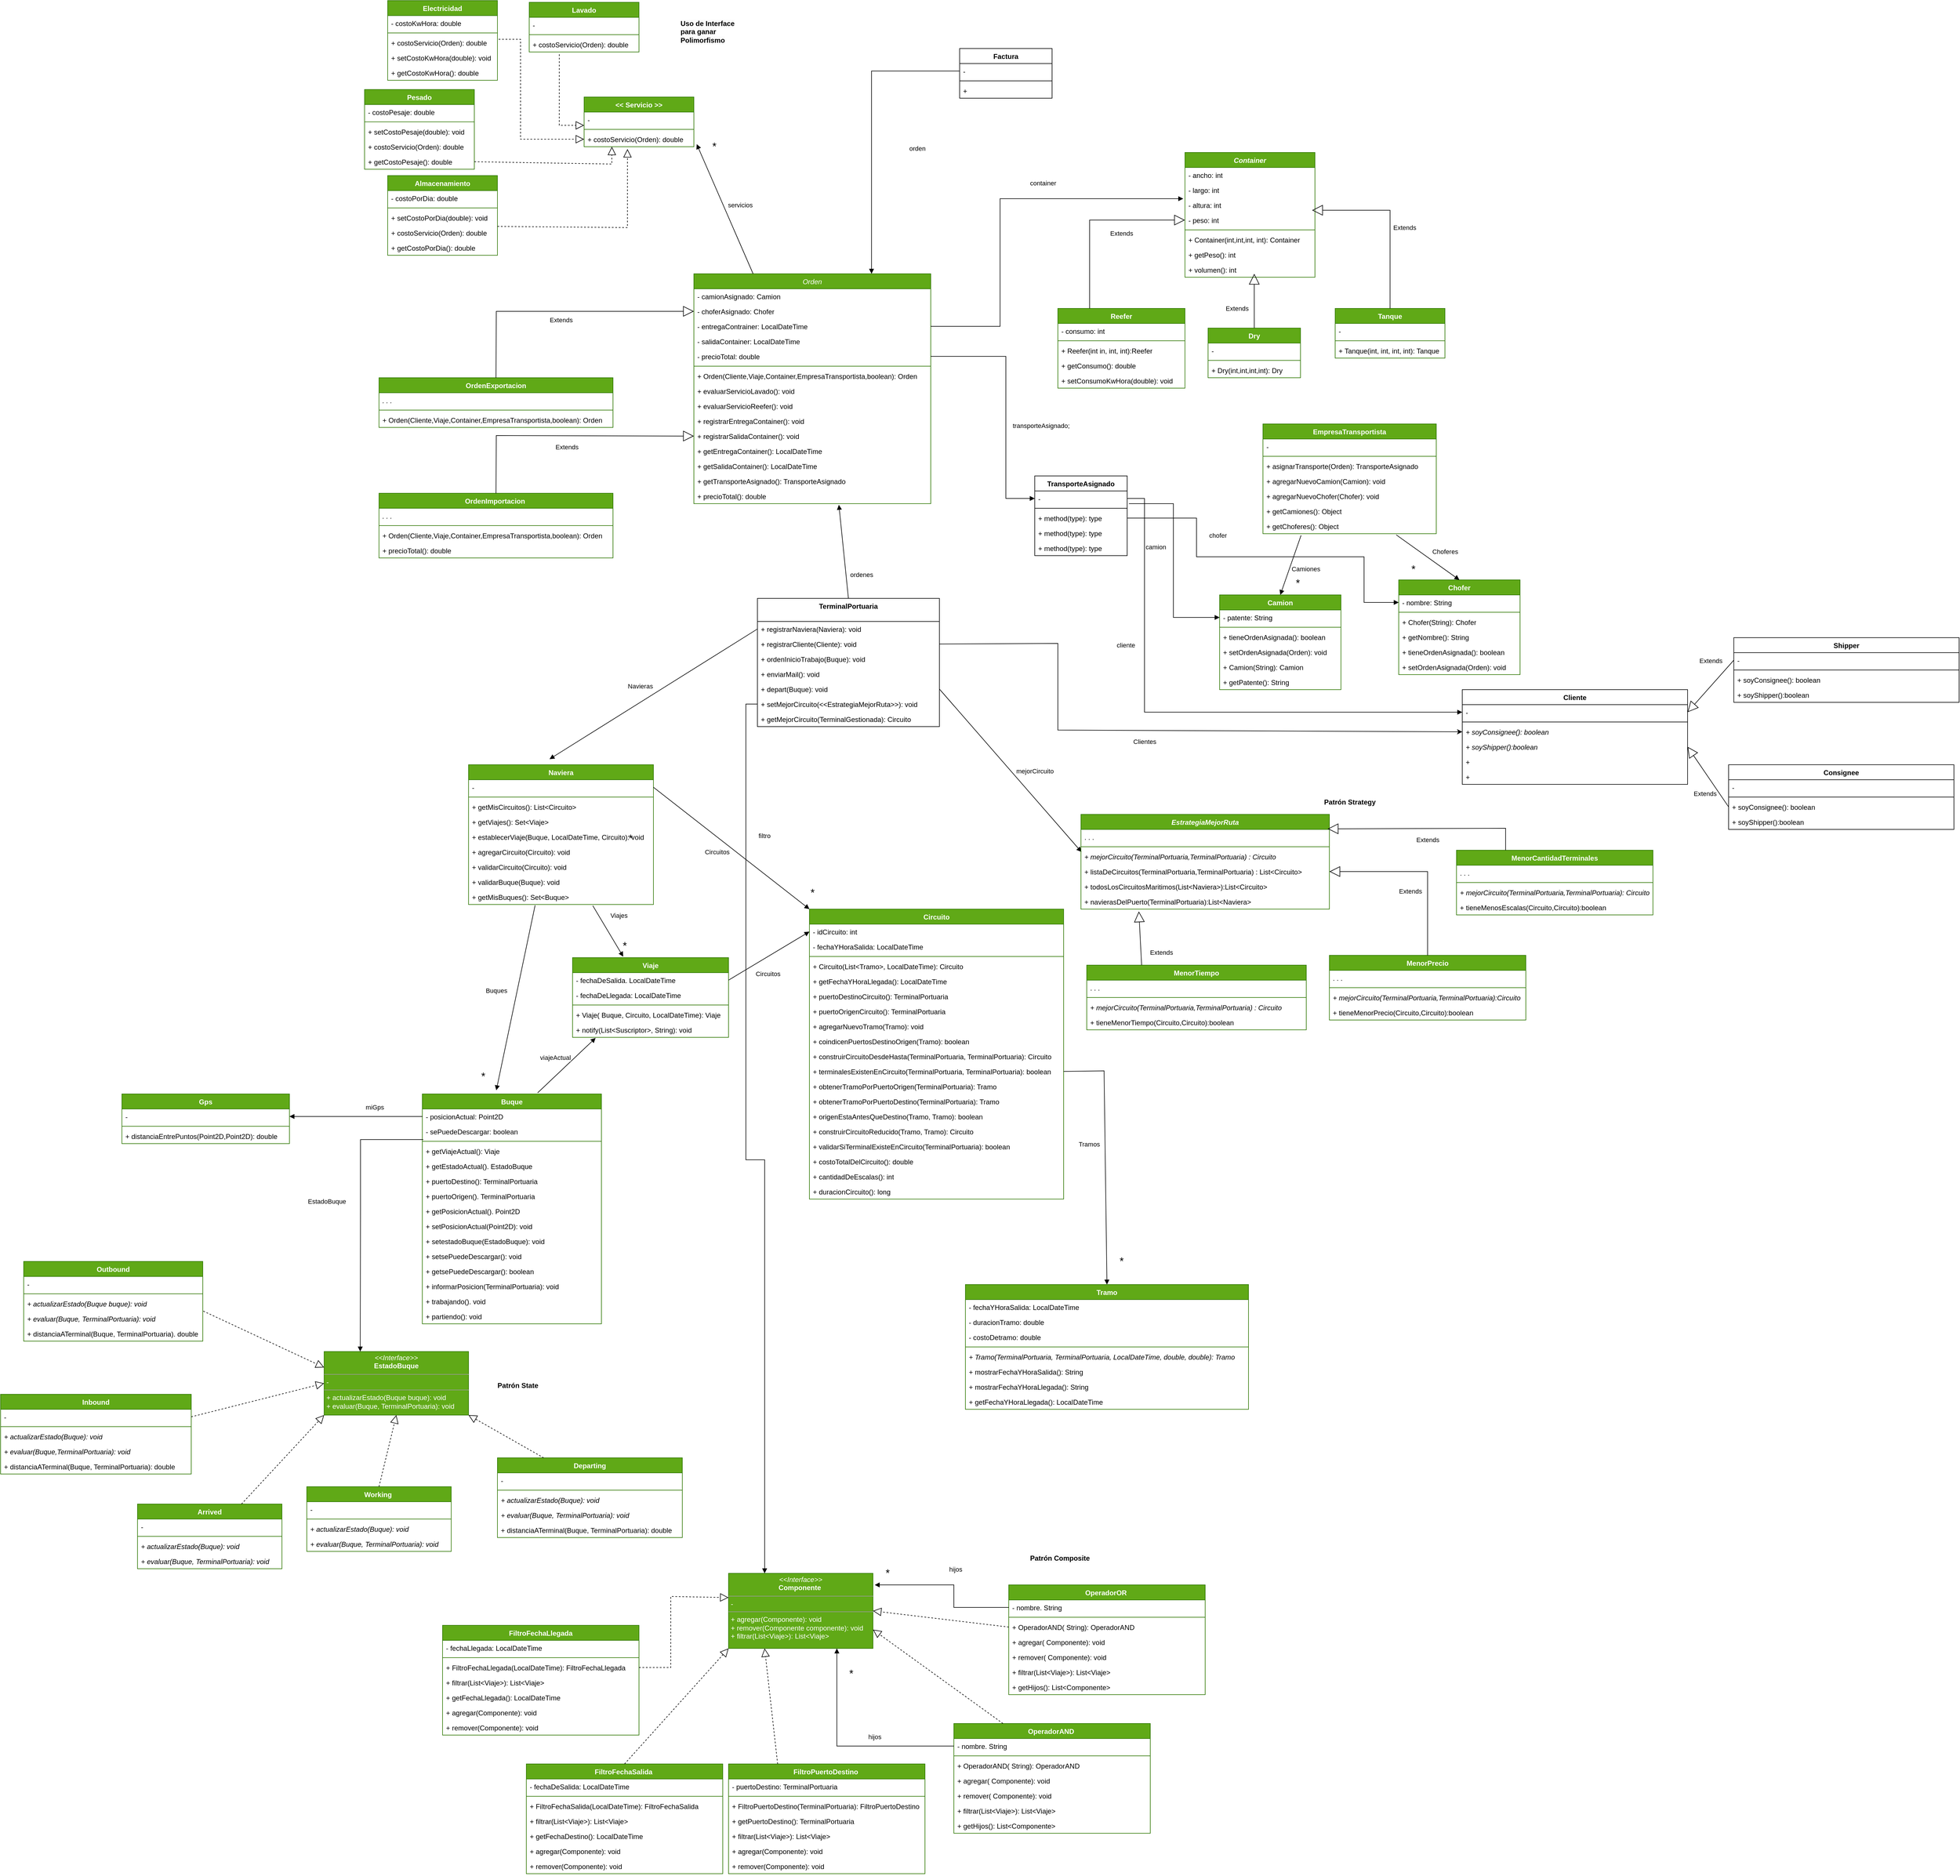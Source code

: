<mxfile version="21.2.1" type="device" pages="3">
  <diagram name="Página-1" id="ohWhJ8pz_Yb-bU1cgV1I">
    <mxGraphModel dx="2752" dy="1685" grid="1" gridSize="10" guides="1" tooltips="1" connect="1" arrows="1" fold="1" page="1" pageScale="1" pageWidth="827" pageHeight="1169" math="0" shadow="0">
      <root>
        <mxCell id="0" />
        <mxCell id="1" parent="0" />
        <mxCell id="I4CPgBQbWjtv85cgowH--1" value="Naviera" style="swimlane;fontStyle=1;align=center;verticalAlign=top;childLayout=stackLayout;horizontal=1;startSize=26;horizontalStack=0;resizeParent=1;resizeParentMax=0;resizeLast=0;collapsible=1;marginBottom=0;whiteSpace=wrap;html=1;fillColor=#60a917;fontColor=#ffffff;strokeColor=#2D7600;" parent="1" vertex="1">
          <mxGeometry x="-90" y="160" width="320" height="242" as="geometry" />
        </mxCell>
        <mxCell id="I4CPgBQbWjtv85cgowH--2" value="-" style="text;strokeColor=none;fillColor=none;align=left;verticalAlign=top;spacingLeft=4;spacingRight=4;overflow=hidden;rotatable=0;points=[[0,0.5],[1,0.5]];portConstraint=eastwest;whiteSpace=wrap;html=1;" parent="I4CPgBQbWjtv85cgowH--1" vertex="1">
          <mxGeometry y="26" width="320" height="26" as="geometry" />
        </mxCell>
        <mxCell id="I4CPgBQbWjtv85cgowH--3" value="" style="line;strokeWidth=1;fillColor=none;align=left;verticalAlign=middle;spacingTop=-1;spacingLeft=3;spacingRight=3;rotatable=0;labelPosition=right;points=[];portConstraint=eastwest;strokeColor=inherit;" parent="I4CPgBQbWjtv85cgowH--1" vertex="1">
          <mxGeometry y="52" width="320" height="8" as="geometry" />
        </mxCell>
        <mxCell id="t_uN1i8a5ObyfWU8RNT1-41" value="+&amp;nbsp;getMisCircuitos(): List&amp;lt;Circuito&amp;gt;&amp;nbsp;" style="text;strokeColor=none;fillColor=none;align=left;verticalAlign=top;spacingLeft=4;spacingRight=4;overflow=hidden;rotatable=0;points=[[0,0.5],[1,0.5]];portConstraint=eastwest;whiteSpace=wrap;html=1;" parent="I4CPgBQbWjtv85cgowH--1" vertex="1">
          <mxGeometry y="60" width="320" height="26" as="geometry" />
        </mxCell>
        <mxCell id="t_uN1i8a5ObyfWU8RNT1-42" value="+&amp;nbsp;getViajes(): Set&amp;lt;Viaje&amp;gt;" style="text;strokeColor=none;fillColor=none;align=left;verticalAlign=top;spacingLeft=4;spacingRight=4;overflow=hidden;rotatable=0;points=[[0,0.5],[1,0.5]];portConstraint=eastwest;whiteSpace=wrap;html=1;" parent="I4CPgBQbWjtv85cgowH--1" vertex="1">
          <mxGeometry y="86" width="320" height="26" as="geometry" />
        </mxCell>
        <mxCell id="t_uN1i8a5ObyfWU8RNT1-43" value="+&amp;nbsp;establecerViaje(Buque, LocalDateTime, Circuito): void&amp;nbsp;" style="text;strokeColor=none;fillColor=none;align=left;verticalAlign=top;spacingLeft=4;spacingRight=4;overflow=hidden;rotatable=0;points=[[0,0.5],[1,0.5]];portConstraint=eastwest;whiteSpace=wrap;html=1;" parent="I4CPgBQbWjtv85cgowH--1" vertex="1">
          <mxGeometry y="112" width="320" height="26" as="geometry" />
        </mxCell>
        <mxCell id="t_uN1i8a5ObyfWU8RNT1-44" value="+&amp;nbsp;agregarCircuito(Circuito): void&amp;nbsp;" style="text;strokeColor=none;fillColor=none;align=left;verticalAlign=top;spacingLeft=4;spacingRight=4;overflow=hidden;rotatable=0;points=[[0,0.5],[1,0.5]];portConstraint=eastwest;whiteSpace=wrap;html=1;" parent="I4CPgBQbWjtv85cgowH--1" vertex="1">
          <mxGeometry y="138" width="320" height="26" as="geometry" />
        </mxCell>
        <mxCell id="t_uN1i8a5ObyfWU8RNT1-45" value="+&amp;nbsp;validarCircuito(Circuito): void" style="text;strokeColor=none;fillColor=none;align=left;verticalAlign=top;spacingLeft=4;spacingRight=4;overflow=hidden;rotatable=0;points=[[0,0.5],[1,0.5]];portConstraint=eastwest;whiteSpace=wrap;html=1;" parent="I4CPgBQbWjtv85cgowH--1" vertex="1">
          <mxGeometry y="164" width="320" height="26" as="geometry" />
        </mxCell>
        <mxCell id="t_uN1i8a5ObyfWU8RNT1-46" value="+&amp;nbsp;validarBuque(Buque): void&amp;nbsp;" style="text;strokeColor=none;fillColor=none;align=left;verticalAlign=top;spacingLeft=4;spacingRight=4;overflow=hidden;rotatable=0;points=[[0,0.5],[1,0.5]];portConstraint=eastwest;whiteSpace=wrap;html=1;" parent="I4CPgBQbWjtv85cgowH--1" vertex="1">
          <mxGeometry y="190" width="320" height="26" as="geometry" />
        </mxCell>
        <mxCell id="I4CPgBQbWjtv85cgowH--4" value="+&amp;nbsp;getMisBuques(): Set&amp;lt;Buque&amp;gt;&amp;nbsp;" style="text;strokeColor=none;fillColor=none;align=left;verticalAlign=top;spacingLeft=4;spacingRight=4;overflow=hidden;rotatable=0;points=[[0,0.5],[1,0.5]];portConstraint=eastwest;whiteSpace=wrap;html=1;" parent="I4CPgBQbWjtv85cgowH--1" vertex="1">
          <mxGeometry y="216" width="320" height="26" as="geometry" />
        </mxCell>
        <mxCell id="I4CPgBQbWjtv85cgowH--9" value="EmpresaTransportista" style="swimlane;fontStyle=1;align=center;verticalAlign=top;childLayout=stackLayout;horizontal=1;startSize=26;horizontalStack=0;resizeParent=1;resizeParentMax=0;resizeLast=0;collapsible=1;marginBottom=0;whiteSpace=wrap;html=1;fillColor=#60a917;fontColor=#ffffff;strokeColor=#2D7600;" parent="1" vertex="1">
          <mxGeometry x="1285" y="-430" width="300" height="190" as="geometry" />
        </mxCell>
        <mxCell id="I4CPgBQbWjtv85cgowH--10" value="-" style="text;strokeColor=none;fillColor=none;align=left;verticalAlign=top;spacingLeft=4;spacingRight=4;overflow=hidden;rotatable=0;points=[[0,0.5],[1,0.5]];portConstraint=eastwest;whiteSpace=wrap;html=1;" parent="I4CPgBQbWjtv85cgowH--9" vertex="1">
          <mxGeometry y="26" width="300" height="26" as="geometry" />
        </mxCell>
        <mxCell id="I4CPgBQbWjtv85cgowH--11" value="" style="line;strokeWidth=1;fillColor=none;align=left;verticalAlign=middle;spacingTop=-1;spacingLeft=3;spacingRight=3;rotatable=0;labelPosition=right;points=[];portConstraint=eastwest;strokeColor=inherit;" parent="I4CPgBQbWjtv85cgowH--9" vertex="1">
          <mxGeometry y="52" width="300" height="8" as="geometry" />
        </mxCell>
        <mxCell id="I4CPgBQbWjtv85cgowH--12" value="+&amp;nbsp;asignarTransporte(Orden): TransporteAsignado" style="text;strokeColor=none;fillColor=none;align=left;verticalAlign=top;spacingLeft=4;spacingRight=4;overflow=hidden;rotatable=0;points=[[0,0.5],[1,0.5]];portConstraint=eastwest;whiteSpace=wrap;html=1;" parent="I4CPgBQbWjtv85cgowH--9" vertex="1">
          <mxGeometry y="60" width="300" height="26" as="geometry" />
        </mxCell>
        <mxCell id="cGHDcFn-2ceW3gEG5xLm-2" value="+&amp;nbsp;agregarNuevoCamion(Camion): void" style="text;strokeColor=none;fillColor=none;align=left;verticalAlign=top;spacingLeft=4;spacingRight=4;overflow=hidden;rotatable=0;points=[[0,0.5],[1,0.5]];portConstraint=eastwest;whiteSpace=wrap;html=1;" parent="I4CPgBQbWjtv85cgowH--9" vertex="1">
          <mxGeometry y="86" width="300" height="26" as="geometry" />
        </mxCell>
        <mxCell id="cGHDcFn-2ceW3gEG5xLm-1" value="+&amp;nbsp;agregarNuevoChofer(Chofer): void" style="text;strokeColor=none;fillColor=none;align=left;verticalAlign=top;spacingLeft=4;spacingRight=4;overflow=hidden;rotatable=0;points=[[0,0.5],[1,0.5]];portConstraint=eastwest;whiteSpace=wrap;html=1;" parent="I4CPgBQbWjtv85cgowH--9" vertex="1">
          <mxGeometry y="112" width="300" height="26" as="geometry" />
        </mxCell>
        <mxCell id="mLnSrJATvyeAz6sMhdUF-22" value="+&amp;nbsp;getCamiones(): Object" style="text;strokeColor=none;fillColor=none;align=left;verticalAlign=top;spacingLeft=4;spacingRight=4;overflow=hidden;rotatable=0;points=[[0,0.5],[1,0.5]];portConstraint=eastwest;whiteSpace=wrap;html=1;" parent="I4CPgBQbWjtv85cgowH--9" vertex="1">
          <mxGeometry y="138" width="300" height="26" as="geometry" />
        </mxCell>
        <mxCell id="mLnSrJATvyeAz6sMhdUF-23" value="+&amp;nbsp;getChoferes(): Object" style="text;strokeColor=none;fillColor=none;align=left;verticalAlign=top;spacingLeft=4;spacingRight=4;overflow=hidden;rotatable=0;points=[[0,0.5],[1,0.5]];portConstraint=eastwest;whiteSpace=wrap;html=1;" parent="I4CPgBQbWjtv85cgowH--9" vertex="1">
          <mxGeometry y="164" width="300" height="26" as="geometry" />
        </mxCell>
        <mxCell id="I4CPgBQbWjtv85cgowH--13" value="Buque&lt;br&gt;" style="swimlane;fontStyle=1;align=center;verticalAlign=top;childLayout=stackLayout;horizontal=1;startSize=26;horizontalStack=0;resizeParent=1;resizeParentMax=0;resizeLast=0;collapsible=1;marginBottom=0;whiteSpace=wrap;html=1;fillColor=#60a917;fontColor=#ffffff;strokeColor=#2D7600;" parent="1" vertex="1">
          <mxGeometry x="-170" y="730" width="310" height="398" as="geometry" />
        </mxCell>
        <mxCell id="I4CPgBQbWjtv85cgowH--14" value="-&amp;nbsp;posicionActual: Point2D" style="text;strokeColor=none;fillColor=none;align=left;verticalAlign=top;spacingLeft=4;spacingRight=4;overflow=hidden;rotatable=0;points=[[0,0.5],[1,0.5]];portConstraint=eastwest;whiteSpace=wrap;html=1;" parent="I4CPgBQbWjtv85cgowH--13" vertex="1">
          <mxGeometry y="26" width="310" height="26" as="geometry" />
        </mxCell>
        <mxCell id="_xlehMlTtPSMApa1-Vpd-3" value="-&amp;nbsp;sePuedeDescargar: boolean" style="text;strokeColor=none;fillColor=none;align=left;verticalAlign=top;spacingLeft=4;spacingRight=4;overflow=hidden;rotatable=0;points=[[0,0.5],[1,0.5]];portConstraint=eastwest;whiteSpace=wrap;html=1;" parent="I4CPgBQbWjtv85cgowH--13" vertex="1">
          <mxGeometry y="52" width="310" height="26" as="geometry" />
        </mxCell>
        <mxCell id="I4CPgBQbWjtv85cgowH--15" value="" style="line;strokeWidth=1;fillColor=none;align=left;verticalAlign=middle;spacingTop=-1;spacingLeft=3;spacingRight=3;rotatable=0;labelPosition=right;points=[];portConstraint=eastwest;strokeColor=inherit;" parent="I4CPgBQbWjtv85cgowH--13" vertex="1">
          <mxGeometry y="78" width="310" height="8" as="geometry" />
        </mxCell>
        <mxCell id="I4CPgBQbWjtv85cgowH--16" value="+&amp;nbsp;getViajeActual(): Viaje&lt;div style=&quot;background-color:#2f2f2f;padding:0px 0px 0px 2px;&quot;&gt;&lt;div style=&quot;color: rgb(170, 170, 170); font-family: Consolas; font-size: 10pt;&quot;&gt;&lt;p style=&quot;background-color:#373737;margin:0;&quot;&gt;&lt;span style=&quot;color:#d9e8f7;&quot;&gt;&lt;/span&gt;&lt;/p&gt;&lt;/div&gt;&lt;/div&gt;&lt;div style=&quot;background-color:#2f2f2f;padding:0px 0px 0px 2px;&quot;&gt;&lt;div style=&quot;color: rgb(170, 170, 170); font-family: Consolas; font-size: 10pt;&quot;&gt;&lt;p style=&quot;background-color:#373737;margin:0;&quot;&gt;&lt;span style=&quot;color:#d9e8f7;&quot;&gt;&lt;/span&gt;&lt;/p&gt;&lt;/div&gt;&lt;/div&gt;" style="text;strokeColor=none;fillColor=none;align=left;verticalAlign=top;spacingLeft=4;spacingRight=4;overflow=hidden;rotatable=0;points=[[0,0.5],[1,0.5]];portConstraint=eastwest;whiteSpace=wrap;html=1;" parent="I4CPgBQbWjtv85cgowH--13" vertex="1">
          <mxGeometry y="86" width="310" height="26" as="geometry" />
        </mxCell>
        <mxCell id="qq_bLavf5a70FFrJv6Gi-11" value="+&amp;nbsp;getEstadoActual(). EstadoBuque&lt;br&gt;&lt;div style=&quot;background-color:#2f2f2f;padding:0px 0px 0px 2px;&quot;&gt;&lt;div style=&quot;color: rgb(170, 170, 170); font-family: Consolas; font-size: 10pt;&quot;&gt;&lt;p style=&quot;background-color:#373737;margin:0;&quot;&gt;&lt;span style=&quot;color:#d9e8f7;&quot;&gt;&lt;/span&gt;&lt;/p&gt;&lt;/div&gt;&lt;/div&gt;&lt;div style=&quot;background-color:#2f2f2f;padding:0px 0px 0px 2px;&quot;&gt;&lt;div style=&quot;color: rgb(170, 170, 170); font-family: Consolas; font-size: 10pt;&quot;&gt;&lt;p style=&quot;background-color:#373737;margin:0;&quot;&gt;&lt;span style=&quot;color:#d9e8f7;&quot;&gt;&lt;/span&gt;&lt;/p&gt;&lt;/div&gt;&lt;/div&gt;&lt;div style=&quot;background-color:#2f2f2f;padding:0px 0px 0px 2px;&quot;&gt;&lt;div style=&quot;color: rgb(170, 170, 170); font-family: Consolas; font-size: 10pt;&quot;&gt;&lt;p style=&quot;background-color:#373737;margin:0;&quot;&gt;&lt;span style=&quot;color:#d9e8f7;&quot;&gt;&lt;/span&gt;&lt;/p&gt;&lt;/div&gt;&lt;/div&gt;" style="text;strokeColor=none;fillColor=none;align=left;verticalAlign=top;spacingLeft=4;spacingRight=4;overflow=hidden;rotatable=0;points=[[0,0.5],[1,0.5]];portConstraint=eastwest;whiteSpace=wrap;html=1;" parent="I4CPgBQbWjtv85cgowH--13" vertex="1">
          <mxGeometry y="112" width="310" height="26" as="geometry" />
        </mxCell>
        <mxCell id="qq_bLavf5a70FFrJv6Gi-10" value="+&amp;nbsp;puertoDestino(): TerminalPortuaria" style="text;strokeColor=none;fillColor=none;align=left;verticalAlign=top;spacingLeft=4;spacingRight=4;overflow=hidden;rotatable=0;points=[[0,0.5],[1,0.5]];portConstraint=eastwest;whiteSpace=wrap;html=1;" parent="I4CPgBQbWjtv85cgowH--13" vertex="1">
          <mxGeometry y="138" width="310" height="26" as="geometry" />
        </mxCell>
        <mxCell id="t_uN1i8a5ObyfWU8RNT1-22" value="+&amp;nbsp;puertoOrigen(). TerminalPortuaria&amp;nbsp;&lt;div style=&quot;background-color:#2f2f2f;padding:0px 0px 0px 2px;&quot;&gt;&lt;div style=&quot;color: rgb(170, 170, 170); font-family: Consolas; font-size: 10pt;&quot;&gt;&lt;p style=&quot;background-color:#373737;margin:0;&quot;&gt;&lt;span style=&quot;color:#d9e8f7;&quot;&gt;&lt;/span&gt;&lt;/p&gt;&lt;/div&gt;&lt;/div&gt;&lt;div style=&quot;background-color:#2f2f2f;padding:0px 0px 0px 2px;&quot;&gt;&lt;div style=&quot;color: rgb(170, 170, 170); font-family: Consolas; font-size: 10pt;&quot;&gt;&lt;p style=&quot;background-color:#373737;margin:0;&quot;&gt;&lt;span style=&quot;color:#d9e8f7;&quot;&gt;&lt;/span&gt;&lt;/p&gt;&lt;/div&gt;&lt;/div&gt;&lt;div style=&quot;background-color:#2f2f2f;padding:0px 0px 0px 2px;&quot;&gt;&lt;div style=&quot;color: rgb(170, 170, 170); font-family: Consolas; font-size: 10pt;&quot;&gt;&lt;p style=&quot;background-color:#373737;margin:0;&quot;&gt;&lt;span style=&quot;color:#f9faf4;&quot;&gt;&lt;/span&gt;&lt;/p&gt;&lt;/div&gt;&lt;/div&gt;&lt;div style=&quot;background-color:#2f2f2f;padding:0px 0px 0px 2px;&quot;&gt;&lt;div style=&quot;color: rgb(170, 170, 170); font-family: Consolas; font-size: 10pt;&quot;&gt;&lt;p style=&quot;background-color:#373737;margin:0;&quot;&gt;&lt;span style=&quot;color:#d9e8f7;&quot;&gt;&lt;/span&gt;&lt;/p&gt;&lt;/div&gt;&lt;/div&gt;" style="text;strokeColor=none;fillColor=none;align=left;verticalAlign=top;spacingLeft=4;spacingRight=4;overflow=hidden;rotatable=0;points=[[0,0.5],[1,0.5]];portConstraint=eastwest;whiteSpace=wrap;html=1;" parent="I4CPgBQbWjtv85cgowH--13" vertex="1">
          <mxGeometry y="164" width="310" height="26" as="geometry" />
        </mxCell>
        <mxCell id="7yyLrQFfvszVOPhczppY-1" value="+&amp;nbsp;getPosicionActual(). Point2D&amp;nbsp;&lt;div style=&quot;background-color:#2f2f2f;padding:0px 0px 0px 2px;&quot;&gt;&lt;div style=&quot;color: rgb(170, 170, 170); font-family: Consolas; font-size: 10pt;&quot;&gt;&lt;p style=&quot;background-color:#373737;margin:0;&quot;&gt;&lt;span style=&quot;color:#d9e8f7;&quot;&gt;&lt;/span&gt;&lt;/p&gt;&lt;/div&gt;&lt;/div&gt;&lt;div style=&quot;background-color:#2f2f2f;padding:0px 0px 0px 2px;&quot;&gt;&lt;div style=&quot;color: rgb(170, 170, 170); font-family: Consolas; font-size: 10pt;&quot;&gt;&lt;p style=&quot;background-color:#373737;margin:0;&quot;&gt;&lt;span style=&quot;color:#d9e8f7;&quot;&gt;&lt;/span&gt;&lt;/p&gt;&lt;/div&gt;&lt;/div&gt;&lt;div style=&quot;background-color:#2f2f2f;padding:0px 0px 0px 2px;&quot;&gt;&lt;div style=&quot;color: rgb(170, 170, 170); font-family: Consolas; font-size: 10pt;&quot;&gt;&lt;p style=&quot;background-color:#373737;margin:0;&quot;&gt;&lt;span style=&quot;color:#f9faf4;&quot;&gt;&lt;/span&gt;&lt;/p&gt;&lt;/div&gt;&lt;/div&gt;&lt;div style=&quot;background-color:#2f2f2f;padding:0px 0px 0px 2px;&quot;&gt;&lt;div style=&quot;color: rgb(170, 170, 170); font-family: Consolas; font-size: 10pt;&quot;&gt;&lt;p style=&quot;background-color:#373737;margin:0;&quot;&gt;&lt;span style=&quot;color:#d9e8f7;&quot;&gt;&lt;/span&gt;&lt;/p&gt;&lt;/div&gt;&lt;/div&gt;" style="text;strokeColor=none;fillColor=none;align=left;verticalAlign=top;spacingLeft=4;spacingRight=4;overflow=hidden;rotatable=0;points=[[0,0.5],[1,0.5]];portConstraint=eastwest;whiteSpace=wrap;html=1;" parent="I4CPgBQbWjtv85cgowH--13" vertex="1">
          <mxGeometry y="190" width="310" height="26" as="geometry" />
        </mxCell>
        <mxCell id="t_uN1i8a5ObyfWU8RNT1-29" value="+&amp;nbsp;setPosicionActual(Point2D): void&amp;nbsp;&lt;div style=&quot;background-color:#2f2f2f;padding:0px 0px 0px 2px;&quot;&gt;&lt;div style=&quot;color: rgb(170, 170, 170); font-family: Consolas; font-size: 10pt;&quot;&gt;&lt;p style=&quot;background-color:#373737;margin:0;&quot;&gt;&lt;span style=&quot;color:#d9e8f7;&quot;&gt;&lt;/span&gt;&lt;/p&gt;&lt;/div&gt;&lt;/div&gt;&lt;div style=&quot;background-color:#2f2f2f;padding:0px 0px 0px 2px;&quot;&gt;&lt;div style=&quot;color: rgb(170, 170, 170); font-family: Consolas; font-size: 10pt;&quot;&gt;&lt;p style=&quot;background-color:#373737;margin:0;&quot;&gt;&lt;span style=&quot;color:#d9e8f7;&quot;&gt;&lt;/span&gt;&lt;/p&gt;&lt;/div&gt;&lt;/div&gt;&lt;div style=&quot;background-color:#2f2f2f;padding:0px 0px 0px 2px;&quot;&gt;&lt;div style=&quot;color: rgb(170, 170, 170); font-family: Consolas; font-size: 10pt;&quot;&gt;&lt;p style=&quot;background-color:#373737;margin:0;&quot;&gt;&lt;span style=&quot;color:#f9faf4;&quot;&gt;&lt;/span&gt;&lt;/p&gt;&lt;/div&gt;&lt;/div&gt;&lt;div style=&quot;background-color:#2f2f2f;padding:0px 0px 0px 2px;&quot;&gt;&lt;div style=&quot;color: rgb(170, 170, 170); font-family: Consolas; font-size: 10pt;&quot;&gt;&lt;p style=&quot;background-color:#373737;margin:0;&quot;&gt;&lt;span style=&quot;color:#d9e8f7;&quot;&gt;&lt;/span&gt;&lt;/p&gt;&lt;/div&gt;&lt;/div&gt;" style="text;strokeColor=none;fillColor=none;align=left;verticalAlign=top;spacingLeft=4;spacingRight=4;overflow=hidden;rotatable=0;points=[[0,0.5],[1,0.5]];portConstraint=eastwest;whiteSpace=wrap;html=1;" parent="I4CPgBQbWjtv85cgowH--13" vertex="1">
          <mxGeometry y="216" width="310" height="26" as="geometry" />
        </mxCell>
        <mxCell id="t_uN1i8a5ObyfWU8RNT1-30" value="+&amp;nbsp;setestadoBuque(EstadoBuque): void&amp;nbsp;&lt;div style=&quot;background-color:#2f2f2f;padding:0px 0px 0px 2px;&quot;&gt;&lt;div style=&quot;color: rgb(170, 170, 170); font-family: Consolas; font-size: 10pt;&quot;&gt;&lt;p style=&quot;background-color:#373737;margin:0;&quot;&gt;&lt;span style=&quot;color:#d9e8f7;&quot;&gt;&lt;/span&gt;&lt;/p&gt;&lt;/div&gt;&lt;/div&gt;&lt;div style=&quot;background-color:#2f2f2f;padding:0px 0px 0px 2px;&quot;&gt;&lt;div style=&quot;color: rgb(170, 170, 170); font-family: Consolas; font-size: 10pt;&quot;&gt;&lt;p style=&quot;background-color:#373737;margin:0;&quot;&gt;&lt;span style=&quot;color:#d9e8f7;&quot;&gt;&lt;/span&gt;&lt;/p&gt;&lt;/div&gt;&lt;/div&gt;&lt;div style=&quot;background-color:#2f2f2f;padding:0px 0px 0px 2px;&quot;&gt;&lt;div style=&quot;color: rgb(170, 170, 170); font-family: Consolas; font-size: 10pt;&quot;&gt;&lt;p style=&quot;background-color:#373737;margin:0;&quot;&gt;&lt;span style=&quot;color:#f9faf4;&quot;&gt;&lt;/span&gt;&lt;/p&gt;&lt;/div&gt;&lt;/div&gt;&lt;div style=&quot;background-color:#2f2f2f;padding:0px 0px 0px 2px;&quot;&gt;&lt;div style=&quot;color: rgb(170, 170, 170); font-family: Consolas; font-size: 10pt;&quot;&gt;&lt;p style=&quot;background-color:#373737;margin:0;&quot;&gt;&lt;span style=&quot;color:#d9e8f7;&quot;&gt;&lt;/span&gt;&lt;/p&gt;&lt;/div&gt;&lt;/div&gt;" style="text;strokeColor=none;fillColor=none;align=left;verticalAlign=top;spacingLeft=4;spacingRight=4;overflow=hidden;rotatable=0;points=[[0,0.5],[1,0.5]];portConstraint=eastwest;whiteSpace=wrap;html=1;" parent="I4CPgBQbWjtv85cgowH--13" vertex="1">
          <mxGeometry y="242" width="310" height="26" as="geometry" />
        </mxCell>
        <mxCell id="_xlehMlTtPSMApa1-Vpd-1" value="+&amp;nbsp;setsePuedeDescargar(): void&amp;nbsp;&lt;div style=&quot;background-color:#2f2f2f;padding:0px 0px 0px 2px;&quot;&gt;&lt;div style=&quot;color: rgb(170, 170, 170); font-family: Consolas; font-size: 10pt;&quot;&gt;&lt;p style=&quot;background-color:#373737;margin:0;&quot;&gt;&lt;span style=&quot;color:#d9e8f7;&quot;&gt;&lt;/span&gt;&lt;/p&gt;&lt;/div&gt;&lt;/div&gt;&lt;div style=&quot;background-color:#2f2f2f;padding:0px 0px 0px 2px;&quot;&gt;&lt;div style=&quot;color: rgb(170, 170, 170); font-family: Consolas; font-size: 10pt;&quot;&gt;&lt;p style=&quot;background-color:#373737;margin:0;&quot;&gt;&lt;span style=&quot;color:#d9e8f7;&quot;&gt;&lt;/span&gt;&lt;/p&gt;&lt;/div&gt;&lt;/div&gt;&lt;div style=&quot;background-color:#2f2f2f;padding:0px 0px 0px 2px;&quot;&gt;&lt;div style=&quot;color: rgb(170, 170, 170); font-family: Consolas; font-size: 10pt;&quot;&gt;&lt;p style=&quot;background-color:#373737;margin:0;&quot;&gt;&lt;span style=&quot;color:#f9faf4;&quot;&gt;&lt;/span&gt;&lt;/p&gt;&lt;/div&gt;&lt;/div&gt;&lt;div style=&quot;background-color:#2f2f2f;padding:0px 0px 0px 2px;&quot;&gt;&lt;div style=&quot;color: rgb(170, 170, 170); font-family: Consolas; font-size: 10pt;&quot;&gt;&lt;p style=&quot;background-color:#373737;margin:0;&quot;&gt;&lt;span style=&quot;color:#d9e8f7;&quot;&gt;&lt;/span&gt;&lt;/p&gt;&lt;/div&gt;&lt;/div&gt;" style="text;strokeColor=none;fillColor=none;align=left;verticalAlign=top;spacingLeft=4;spacingRight=4;overflow=hidden;rotatable=0;points=[[0,0.5],[1,0.5]];portConstraint=eastwest;whiteSpace=wrap;html=1;" parent="I4CPgBQbWjtv85cgowH--13" vertex="1">
          <mxGeometry y="268" width="310" height="26" as="geometry" />
        </mxCell>
        <mxCell id="t_uN1i8a5ObyfWU8RNT1-33" value="+&amp;nbsp;getsePuedeDescargar(): boolean&amp;nbsp;&lt;div style=&quot;background-color:#2f2f2f;padding:0px 0px 0px 2px;&quot;&gt;&lt;div style=&quot;color: rgb(170, 170, 170); font-family: Consolas; font-size: 10pt;&quot;&gt;&lt;p style=&quot;background-color:#373737;margin:0;&quot;&gt;&lt;span style=&quot;color:#d9e8f7;&quot;&gt;&lt;/span&gt;&lt;/p&gt;&lt;/div&gt;&lt;/div&gt;&lt;div style=&quot;background-color:#2f2f2f;padding:0px 0px 0px 2px;&quot;&gt;&lt;div style=&quot;color: rgb(170, 170, 170); font-family: Consolas; font-size: 10pt;&quot;&gt;&lt;p style=&quot;background-color:#373737;margin:0;&quot;&gt;&lt;span style=&quot;color:#d9e8f7;&quot;&gt;&lt;/span&gt;&lt;/p&gt;&lt;/div&gt;&lt;/div&gt;&lt;div style=&quot;background-color:#2f2f2f;padding:0px 0px 0px 2px;&quot;&gt;&lt;div style=&quot;color: rgb(170, 170, 170); font-family: Consolas; font-size: 10pt;&quot;&gt;&lt;p style=&quot;background-color:#373737;margin:0;&quot;&gt;&lt;span style=&quot;color:#f9faf4;&quot;&gt;&lt;/span&gt;&lt;/p&gt;&lt;/div&gt;&lt;/div&gt;&lt;div style=&quot;background-color:#2f2f2f;padding:0px 0px 0px 2px;&quot;&gt;&lt;div style=&quot;color: rgb(170, 170, 170); font-family: Consolas; font-size: 10pt;&quot;&gt;&lt;p style=&quot;background-color:#373737;margin:0;&quot;&gt;&lt;span style=&quot;color:#d9e8f7;&quot;&gt;&lt;/span&gt;&lt;/p&gt;&lt;/div&gt;&lt;/div&gt;" style="text;strokeColor=none;fillColor=none;align=left;verticalAlign=top;spacingLeft=4;spacingRight=4;overflow=hidden;rotatable=0;points=[[0,0.5],[1,0.5]];portConstraint=eastwest;whiteSpace=wrap;html=1;" parent="I4CPgBQbWjtv85cgowH--13" vertex="1">
          <mxGeometry y="294" width="310" height="26" as="geometry" />
        </mxCell>
        <mxCell id="t_uN1i8a5ObyfWU8RNT1-32" value="+&amp;nbsp;informarPosicion(TerminalPortuaria): void&amp;nbsp;&lt;div style=&quot;background-color:#2f2f2f;padding:0px 0px 0px 2px;&quot;&gt;&lt;div style=&quot;color: rgb(170, 170, 170); font-family: Consolas; font-size: 10pt;&quot;&gt;&lt;p style=&quot;background-color:#373737;margin:0;&quot;&gt;&lt;span style=&quot;color:#d9e8f7;&quot;&gt;&lt;/span&gt;&lt;/p&gt;&lt;/div&gt;&lt;/div&gt;&lt;div style=&quot;background-color:#2f2f2f;padding:0px 0px 0px 2px;&quot;&gt;&lt;div style=&quot;color: rgb(170, 170, 170); font-family: Consolas; font-size: 10pt;&quot;&gt;&lt;p style=&quot;background-color:#373737;margin:0;&quot;&gt;&lt;span style=&quot;color:#d9e8f7;&quot;&gt;&lt;/span&gt;&lt;/p&gt;&lt;/div&gt;&lt;/div&gt;&lt;div style=&quot;background-color:#2f2f2f;padding:0px 0px 0px 2px;&quot;&gt;&lt;div style=&quot;color: rgb(170, 170, 170); font-family: Consolas; font-size: 10pt;&quot;&gt;&lt;p style=&quot;background-color:#373737;margin:0;&quot;&gt;&lt;span style=&quot;color:#f9faf4;&quot;&gt;&lt;/span&gt;&lt;/p&gt;&lt;/div&gt;&lt;/div&gt;&lt;div style=&quot;background-color:#2f2f2f;padding:0px 0px 0px 2px;&quot;&gt;&lt;div style=&quot;color: rgb(170, 170, 170); font-family: Consolas; font-size: 10pt;&quot;&gt;&lt;p style=&quot;background-color:#373737;margin:0;&quot;&gt;&lt;span style=&quot;color:#d9e8f7;&quot;&gt;&lt;/span&gt;&lt;/p&gt;&lt;/div&gt;&lt;/div&gt;" style="text;strokeColor=none;fillColor=none;align=left;verticalAlign=top;spacingLeft=4;spacingRight=4;overflow=hidden;rotatable=0;points=[[0,0.5],[1,0.5]];portConstraint=eastwest;whiteSpace=wrap;html=1;" parent="I4CPgBQbWjtv85cgowH--13" vertex="1">
          <mxGeometry y="320" width="310" height="26" as="geometry" />
        </mxCell>
        <mxCell id="t_uN1i8a5ObyfWU8RNT1-31" value="+&amp;nbsp;trabajando(). void&amp;nbsp;&lt;div style=&quot;background-color:#2f2f2f;padding:0px 0px 0px 2px;&quot;&gt;&lt;div style=&quot;color: rgb(170, 170, 170); font-family: Consolas; font-size: 10pt;&quot;&gt;&lt;p style=&quot;background-color:#373737;margin:0;&quot;&gt;&lt;span style=&quot;color:#d9e8f7;&quot;&gt;&lt;/span&gt;&lt;/p&gt;&lt;/div&gt;&lt;/div&gt;&lt;div style=&quot;background-color:#2f2f2f;padding:0px 0px 0px 2px;&quot;&gt;&lt;div style=&quot;color: rgb(170, 170, 170); font-family: Consolas; font-size: 10pt;&quot;&gt;&lt;p style=&quot;background-color:#373737;margin:0;&quot;&gt;&lt;span style=&quot;color:#d9e8f7;&quot;&gt;&lt;/span&gt;&lt;/p&gt;&lt;/div&gt;&lt;/div&gt;&lt;div style=&quot;background-color:#2f2f2f;padding:0px 0px 0px 2px;&quot;&gt;&lt;div style=&quot;color: rgb(170, 170, 170); font-family: Consolas; font-size: 10pt;&quot;&gt;&lt;p style=&quot;background-color:#373737;margin:0;&quot;&gt;&lt;span style=&quot;color:#f9faf4;&quot;&gt;&lt;/span&gt;&lt;/p&gt;&lt;/div&gt;&lt;/div&gt;&lt;div style=&quot;background-color:#2f2f2f;padding:0px 0px 0px 2px;&quot;&gt;&lt;div style=&quot;color: rgb(170, 170, 170); font-family: Consolas; font-size: 10pt;&quot;&gt;&lt;p style=&quot;background-color:#373737;margin:0;&quot;&gt;&lt;span style=&quot;color:#d9e8f7;&quot;&gt;&lt;/span&gt;&lt;/p&gt;&lt;/div&gt;&lt;/div&gt;" style="text;strokeColor=none;fillColor=none;align=left;verticalAlign=top;spacingLeft=4;spacingRight=4;overflow=hidden;rotatable=0;points=[[0,0.5],[1,0.5]];portConstraint=eastwest;whiteSpace=wrap;html=1;" parent="I4CPgBQbWjtv85cgowH--13" vertex="1">
          <mxGeometry y="346" width="310" height="26" as="geometry" />
        </mxCell>
        <mxCell id="t_uN1i8a5ObyfWU8RNT1-34" value="+&amp;nbsp;partiendo(): void&amp;nbsp;&lt;div style=&quot;background-color:#2f2f2f;padding:0px 0px 0px 2px;&quot;&gt;&lt;div style=&quot;color: rgb(170, 170, 170); font-family: Consolas; font-size: 10pt;&quot;&gt;&lt;p style=&quot;background-color:#373737;margin:0;&quot;&gt;&lt;span style=&quot;color:#d9e8f7;&quot;&gt;&lt;/span&gt;&lt;/p&gt;&lt;/div&gt;&lt;/div&gt;&lt;div style=&quot;background-color:#2f2f2f;padding:0px 0px 0px 2px;&quot;&gt;&lt;div style=&quot;color: rgb(170, 170, 170); font-family: Consolas; font-size: 10pt;&quot;&gt;&lt;p style=&quot;background-color:#373737;margin:0;&quot;&gt;&lt;span style=&quot;color:#d9e8f7;&quot;&gt;&lt;/span&gt;&lt;/p&gt;&lt;/div&gt;&lt;/div&gt;&lt;div style=&quot;background-color:#2f2f2f;padding:0px 0px 0px 2px;&quot;&gt;&lt;div style=&quot;color: rgb(170, 170, 170); font-family: Consolas; font-size: 10pt;&quot;&gt;&lt;p style=&quot;background-color:#373737;margin:0;&quot;&gt;&lt;span style=&quot;color:#f9faf4;&quot;&gt;&lt;/span&gt;&lt;/p&gt;&lt;/div&gt;&lt;/div&gt;&lt;div style=&quot;background-color:#2f2f2f;padding:0px 0px 0px 2px;&quot;&gt;&lt;div style=&quot;color: rgb(170, 170, 170); font-family: Consolas; font-size: 10pt;&quot;&gt;&lt;p style=&quot;background-color:#373737;margin:0;&quot;&gt;&lt;span style=&quot;color:#d9e8f7;&quot;&gt;&lt;/span&gt;&lt;/p&gt;&lt;/div&gt;&lt;/div&gt;" style="text;strokeColor=none;fillColor=none;align=left;verticalAlign=top;spacingLeft=4;spacingRight=4;overflow=hidden;rotatable=0;points=[[0,0.5],[1,0.5]];portConstraint=eastwest;whiteSpace=wrap;html=1;" parent="I4CPgBQbWjtv85cgowH--13" vertex="1">
          <mxGeometry y="372" width="310" height="26" as="geometry" />
        </mxCell>
        <mxCell id="I4CPgBQbWjtv85cgowH--17" value="Buques" style="html=1;verticalAlign=bottom;endArrow=block;curved=0;rounded=0;exitX=0.36;exitY=1.054;exitDx=0;exitDy=0;exitPerimeter=0;entryX=0.413;entryY=-0.016;entryDx=0;entryDy=0;entryPerimeter=0;" parent="1" source="I4CPgBQbWjtv85cgowH--4" target="I4CPgBQbWjtv85cgowH--13" edge="1">
          <mxGeometry x="0.021" y="-34" width="80" relative="1" as="geometry">
            <mxPoint x="120" y="390" as="sourcePoint" />
            <mxPoint x="200" y="390" as="targetPoint" />
            <mxPoint as="offset" />
          </mxGeometry>
        </mxCell>
        <mxCell id="I4CPgBQbWjtv85cgowH--19" value="&lt;font style=&quot;font-size: 18px;&quot;&gt;*&lt;/font&gt;" style="text;html=1;align=center;verticalAlign=middle;resizable=0;points=[];autosize=1;strokeColor=none;fillColor=none;" parent="1" vertex="1">
          <mxGeometry x="-80" y="680" width="30" height="40" as="geometry" />
        </mxCell>
        <mxCell id="I4CPgBQbWjtv85cgowH--21" value="TerminalPortuaria" style="swimlane;fontStyle=1;align=center;verticalAlign=top;childLayout=stackLayout;horizontal=1;startSize=40;horizontalStack=0;resizeParent=1;resizeParentMax=0;resizeLast=0;collapsible=1;marginBottom=0;whiteSpace=wrap;html=1;" parent="1" vertex="1">
          <mxGeometry x="410" y="-128" width="315" height="222" as="geometry" />
        </mxCell>
        <mxCell id="I4CPgBQbWjtv85cgowH--24" value="+ registrarNaviera(Naviera): void" style="text;strokeColor=none;fillColor=none;align=left;verticalAlign=top;spacingLeft=4;spacingRight=4;overflow=hidden;rotatable=0;points=[[0,0.5],[1,0.5]];portConstraint=eastwest;whiteSpace=wrap;html=1;" parent="I4CPgBQbWjtv85cgowH--21" vertex="1">
          <mxGeometry y="40" width="315" height="26" as="geometry" />
        </mxCell>
        <mxCell id="mLnSrJATvyeAz6sMhdUF-5" value="+ registrarCliente(Cliente): void" style="text;strokeColor=none;fillColor=none;align=left;verticalAlign=top;spacingLeft=4;spacingRight=4;overflow=hidden;rotatable=0;points=[[0,0.5],[1,0.5]];portConstraint=eastwest;whiteSpace=wrap;html=1;" parent="I4CPgBQbWjtv85cgowH--21" vertex="1">
          <mxGeometry y="66" width="315" height="26" as="geometry" />
        </mxCell>
        <mxCell id="mLnSrJATvyeAz6sMhdUF-70" value="+ ordenInicioTrabajo(Buque): void" style="text;strokeColor=none;fillColor=none;align=left;verticalAlign=top;spacingLeft=4;spacingRight=4;overflow=hidden;rotatable=0;points=[[0,0.5],[1,0.5]];portConstraint=eastwest;whiteSpace=wrap;html=1;" parent="I4CPgBQbWjtv85cgowH--21" vertex="1">
          <mxGeometry y="92" width="315" height="26" as="geometry" />
        </mxCell>
        <mxCell id="mLnSrJATvyeAz6sMhdUF-71" value="+ enviarMail(): void" style="text;strokeColor=none;fillColor=none;align=left;verticalAlign=top;spacingLeft=4;spacingRight=4;overflow=hidden;rotatable=0;points=[[0,0.5],[1,0.5]];portConstraint=eastwest;whiteSpace=wrap;html=1;" parent="I4CPgBQbWjtv85cgowH--21" vertex="1">
          <mxGeometry y="118" width="315" height="26" as="geometry" />
        </mxCell>
        <mxCell id="mLnSrJATvyeAz6sMhdUF-95" value="+ depart(Buque): void" style="text;strokeColor=none;fillColor=none;align=left;verticalAlign=top;spacingLeft=4;spacingRight=4;overflow=hidden;rotatable=0;points=[[0,0.5],[1,0.5]];portConstraint=eastwest;whiteSpace=wrap;html=1;" parent="I4CPgBQbWjtv85cgowH--21" vertex="1">
          <mxGeometry y="144" width="315" height="26" as="geometry" />
        </mxCell>
        <mxCell id="6nLDpHNXdsPsUbaimv-0-1" value="+ setMejorCircuito(&amp;lt;&amp;lt;EstrategiaMejorRuta&amp;gt;&amp;gt;): void" style="text;strokeColor=none;fillColor=none;align=left;verticalAlign=top;spacingLeft=4;spacingRight=4;overflow=hidden;rotatable=0;points=[[0,0.5],[1,0.5]];portConstraint=eastwest;whiteSpace=wrap;html=1;" parent="I4CPgBQbWjtv85cgowH--21" vertex="1">
          <mxGeometry y="170" width="315" height="26" as="geometry" />
        </mxCell>
        <mxCell id="6nLDpHNXdsPsUbaimv-0-2" value="+ getMejorCircuito(TerminalGestionada): Circuito" style="text;strokeColor=none;fillColor=none;align=left;verticalAlign=top;spacingLeft=4;spacingRight=4;overflow=hidden;rotatable=0;points=[[0,0.5],[1,0.5]];portConstraint=eastwest;whiteSpace=wrap;html=1;" parent="I4CPgBQbWjtv85cgowH--21" vertex="1">
          <mxGeometry y="196" width="315" height="26" as="geometry" />
        </mxCell>
        <mxCell id="I4CPgBQbWjtv85cgowH--25" value="Navieras" style="html=1;verticalAlign=bottom;endArrow=block;curved=0;rounded=0;entryX=0.438;entryY=-0.04;entryDx=0;entryDy=0;entryPerimeter=0;exitX=0;exitY=0.5;exitDx=0;exitDy=0;" parent="1" source="I4CPgBQbWjtv85cgowH--24" target="I4CPgBQbWjtv85cgowH--1" edge="1">
          <mxGeometry x="0.08" y="-16" width="80" relative="1" as="geometry">
            <mxPoint x="445" y="245" as="sourcePoint" />
            <mxPoint x="190" y="160" as="targetPoint" />
            <mxPoint as="offset" />
          </mxGeometry>
        </mxCell>
        <mxCell id="I4CPgBQbWjtv85cgowH--27" value="&lt;font style=&quot;font-size: 18px;&quot;&gt;*&lt;/font&gt;" style="text;html=1;align=center;verticalAlign=middle;resizable=0;points=[];autosize=1;strokeColor=none;fillColor=none;" parent="1" vertex="1">
          <mxGeometry x="175" y="268" width="30" height="40" as="geometry" />
        </mxCell>
        <mxCell id="I4CPgBQbWjtv85cgowH--28" value="Circuitos" style="html=1;verticalAlign=bottom;endArrow=block;curved=0;rounded=0;exitX=1;exitY=0.5;exitDx=0;exitDy=0;entryX=0;entryY=0;entryDx=0;entryDy=0;" parent="1" source="I4CPgBQbWjtv85cgowH--2" target="I4CPgBQbWjtv85cgowH--34" edge="1">
          <mxGeometry x="-0.059" y="-28" width="80" relative="1" as="geometry">
            <mxPoint x="290" y="270" as="sourcePoint" />
            <mxPoint x="370" y="270" as="targetPoint" />
            <mxPoint as="offset" />
          </mxGeometry>
        </mxCell>
        <mxCell id="I4CPgBQbWjtv85cgowH--30" value="Container" style="swimlane;fontStyle=3;align=center;verticalAlign=top;childLayout=stackLayout;horizontal=1;startSize=26;horizontalStack=0;resizeParent=1;resizeParentMax=0;resizeLast=0;collapsible=1;marginBottom=0;whiteSpace=wrap;html=1;fillColor=#60a917;fontColor=#ffffff;strokeColor=#2D7600;" parent="1" vertex="1">
          <mxGeometry x="1150" y="-900" width="225" height="216" as="geometry" />
        </mxCell>
        <mxCell id="I4CPgBQbWjtv85cgowH--31" value="- ancho: int" style="text;strokeColor=none;fillColor=none;align=left;verticalAlign=top;spacingLeft=4;spacingRight=4;overflow=hidden;rotatable=0;points=[[0,0.5],[1,0.5]];portConstraint=eastwest;whiteSpace=wrap;html=1;" parent="I4CPgBQbWjtv85cgowH--30" vertex="1">
          <mxGeometry y="26" width="225" height="26" as="geometry" />
        </mxCell>
        <mxCell id="BcSkJxSVPNx2eQz3vbX--2" value="- largo: int" style="text;strokeColor=none;fillColor=none;align=left;verticalAlign=top;spacingLeft=4;spacingRight=4;overflow=hidden;rotatable=0;points=[[0,0.5],[1,0.5]];portConstraint=eastwest;whiteSpace=wrap;html=1;" parent="I4CPgBQbWjtv85cgowH--30" vertex="1">
          <mxGeometry y="52" width="225" height="26" as="geometry" />
        </mxCell>
        <mxCell id="BcSkJxSVPNx2eQz3vbX--3" value="- altura: int" style="text;strokeColor=none;fillColor=none;align=left;verticalAlign=top;spacingLeft=4;spacingRight=4;overflow=hidden;rotatable=0;points=[[0,0.5],[1,0.5]];portConstraint=eastwest;whiteSpace=wrap;html=1;" parent="I4CPgBQbWjtv85cgowH--30" vertex="1">
          <mxGeometry y="78" width="225" height="26" as="geometry" />
        </mxCell>
        <mxCell id="BcSkJxSVPNx2eQz3vbX--4" value="- peso: int" style="text;strokeColor=none;fillColor=none;align=left;verticalAlign=top;spacingLeft=4;spacingRight=4;overflow=hidden;rotatable=0;points=[[0,0.5],[1,0.5]];portConstraint=eastwest;whiteSpace=wrap;html=1;" parent="I4CPgBQbWjtv85cgowH--30" vertex="1">
          <mxGeometry y="104" width="225" height="26" as="geometry" />
        </mxCell>
        <mxCell id="I4CPgBQbWjtv85cgowH--32" value="" style="line;strokeWidth=1;fillColor=none;align=left;verticalAlign=middle;spacingTop=-1;spacingLeft=3;spacingRight=3;rotatable=0;labelPosition=right;points=[];portConstraint=eastwest;strokeColor=inherit;" parent="I4CPgBQbWjtv85cgowH--30" vertex="1">
          <mxGeometry y="130" width="225" height="8" as="geometry" />
        </mxCell>
        <mxCell id="I4CPgBQbWjtv85cgowH--33" value="+&amp;nbsp;Container(int,int,int, int): Container" style="text;strokeColor=none;fillColor=none;align=left;verticalAlign=top;spacingLeft=4;spacingRight=4;overflow=hidden;rotatable=0;points=[[0,0.5],[1,0.5]];portConstraint=eastwest;whiteSpace=wrap;html=1;" parent="I4CPgBQbWjtv85cgowH--30" vertex="1">
          <mxGeometry y="138" width="225" height="26" as="geometry" />
        </mxCell>
        <mxCell id="GGnnzs0WTwinR9QbJpCh-40" value="+&amp;nbsp;getPeso(): int" style="text;strokeColor=none;fillColor=none;align=left;verticalAlign=top;spacingLeft=4;spacingRight=4;overflow=hidden;rotatable=0;points=[[0,0.5],[1,0.5]];portConstraint=eastwest;whiteSpace=wrap;html=1;" parent="I4CPgBQbWjtv85cgowH--30" vertex="1">
          <mxGeometry y="164" width="225" height="26" as="geometry" />
        </mxCell>
        <mxCell id="GGnnzs0WTwinR9QbJpCh-39" value="+&amp;nbsp;volumen(): int" style="text;strokeColor=none;fillColor=none;align=left;verticalAlign=top;spacingLeft=4;spacingRight=4;overflow=hidden;rotatable=0;points=[[0,0.5],[1,0.5]];portConstraint=eastwest;whiteSpace=wrap;html=1;" parent="I4CPgBQbWjtv85cgowH--30" vertex="1">
          <mxGeometry y="190" width="225" height="26" as="geometry" />
        </mxCell>
        <mxCell id="I4CPgBQbWjtv85cgowH--34" value="Circuito" style="swimlane;fontStyle=1;align=center;verticalAlign=top;childLayout=stackLayout;horizontal=1;startSize=26;horizontalStack=0;resizeParent=1;resizeParentMax=0;resizeLast=0;collapsible=1;marginBottom=0;whiteSpace=wrap;html=1;fillColor=#60a917;fontColor=#ffffff;strokeColor=#2D7600;" parent="1" vertex="1">
          <mxGeometry x="500" y="410" width="440" height="502" as="geometry" />
        </mxCell>
        <mxCell id="I4CPgBQbWjtv85cgowH--35" value="-&amp;nbsp;idCircuito: int&amp;nbsp;" style="text;strokeColor=none;fillColor=none;align=left;verticalAlign=top;spacingLeft=4;spacingRight=4;overflow=hidden;rotatable=0;points=[[0,0.5],[1,0.5]];portConstraint=eastwest;whiteSpace=wrap;html=1;" parent="I4CPgBQbWjtv85cgowH--34" vertex="1">
          <mxGeometry y="26" width="440" height="26" as="geometry" />
        </mxCell>
        <mxCell id="_xlehMlTtPSMApa1-Vpd-8" value="-&amp;nbsp;fechaYHoraSalida: LocalDateTime" style="text;strokeColor=none;fillColor=none;align=left;verticalAlign=top;spacingLeft=4;spacingRight=4;overflow=hidden;rotatable=0;points=[[0,0.5],[1,0.5]];portConstraint=eastwest;whiteSpace=wrap;html=1;" parent="I4CPgBQbWjtv85cgowH--34" vertex="1">
          <mxGeometry y="52" width="440" height="26" as="geometry" />
        </mxCell>
        <mxCell id="I4CPgBQbWjtv85cgowH--36" value="" style="line;strokeWidth=1;fillColor=none;align=left;verticalAlign=middle;spacingTop=-1;spacingLeft=3;spacingRight=3;rotatable=0;labelPosition=right;points=[];portConstraint=eastwest;strokeColor=inherit;" parent="I4CPgBQbWjtv85cgowH--34" vertex="1">
          <mxGeometry y="78" width="440" height="8" as="geometry" />
        </mxCell>
        <mxCell id="I4CPgBQbWjtv85cgowH--37" value="+&amp;nbsp;Circuito(List&amp;lt;Tramo&amp;gt;, LocalDateTime): Circuito" style="text;strokeColor=none;fillColor=none;align=left;verticalAlign=top;spacingLeft=4;spacingRight=4;overflow=hidden;rotatable=0;points=[[0,0.5],[1,0.5]];portConstraint=eastwest;whiteSpace=wrap;html=1;" parent="I4CPgBQbWjtv85cgowH--34" vertex="1">
          <mxGeometry y="86" width="440" height="26" as="geometry" />
        </mxCell>
        <mxCell id="6nLDpHNXdsPsUbaimv-0-6" value="+&amp;nbsp;getFechaYHoraLlegada(): LocalDateTime" style="text;strokeColor=none;fillColor=none;align=left;verticalAlign=top;spacingLeft=4;spacingRight=4;overflow=hidden;rotatable=0;points=[[0,0.5],[1,0.5]];portConstraint=eastwest;whiteSpace=wrap;html=1;" parent="I4CPgBQbWjtv85cgowH--34" vertex="1">
          <mxGeometry y="112" width="440" height="26" as="geometry" />
        </mxCell>
        <mxCell id="6nLDpHNXdsPsUbaimv-0-8" value="+&amp;nbsp;puertoDestinoCircuito(): TerminalPortuaria" style="text;strokeColor=none;fillColor=none;align=left;verticalAlign=top;spacingLeft=4;spacingRight=4;overflow=hidden;rotatable=0;points=[[0,0.5],[1,0.5]];portConstraint=eastwest;whiteSpace=wrap;html=1;" parent="I4CPgBQbWjtv85cgowH--34" vertex="1">
          <mxGeometry y="138" width="440" height="26" as="geometry" />
        </mxCell>
        <mxCell id="ZnDKxeMAEIr5S651OsTA-6" value="+&amp;nbsp;puertoOrigenCircuito(): TerminalPortuaria" style="text;strokeColor=none;fillColor=none;align=left;verticalAlign=top;spacingLeft=4;spacingRight=4;overflow=hidden;rotatable=0;points=[[0,0.5],[1,0.5]];portConstraint=eastwest;whiteSpace=wrap;html=1;" parent="I4CPgBQbWjtv85cgowH--34" vertex="1">
          <mxGeometry y="164" width="440" height="26" as="geometry" />
        </mxCell>
        <mxCell id="ZnDKxeMAEIr5S651OsTA-14" value="+&amp;nbsp;agregarNuevoTramo(Tramo): void" style="text;strokeColor=none;fillColor=none;align=left;verticalAlign=top;spacingLeft=4;spacingRight=4;overflow=hidden;rotatable=0;points=[[0,0.5],[1,0.5]];portConstraint=eastwest;whiteSpace=wrap;html=1;" parent="I4CPgBQbWjtv85cgowH--34" vertex="1">
          <mxGeometry y="190" width="440" height="26" as="geometry" />
        </mxCell>
        <mxCell id="ZnDKxeMAEIr5S651OsTA-15" value="+&amp;nbsp;coindicenPuertosDestinoOrigen(Tramo): boolean" style="text;strokeColor=none;fillColor=none;align=left;verticalAlign=top;spacingLeft=4;spacingRight=4;overflow=hidden;rotatable=0;points=[[0,0.5],[1,0.5]];portConstraint=eastwest;whiteSpace=wrap;html=1;" parent="I4CPgBQbWjtv85cgowH--34" vertex="1">
          <mxGeometry y="216" width="440" height="26" as="geometry" />
        </mxCell>
        <mxCell id="ZnDKxeMAEIr5S651OsTA-16" value="+&amp;nbsp;construirCircuitoDesdeHasta(TerminalPortuaria, TerminalPortuaria): Circuito" style="text;strokeColor=none;fillColor=none;align=left;verticalAlign=top;spacingLeft=4;spacingRight=4;overflow=hidden;rotatable=0;points=[[0,0.5],[1,0.5]];portConstraint=eastwest;whiteSpace=wrap;html=1;" parent="I4CPgBQbWjtv85cgowH--34" vertex="1">
          <mxGeometry y="242" width="440" height="26" as="geometry" />
        </mxCell>
        <mxCell id="ZnDKxeMAEIr5S651OsTA-17" value="+&amp;nbsp;terminalesExistenEnCircuito(TerminalPortuaria, TerminalPortuaria): boolean" style="text;strokeColor=none;fillColor=none;align=left;verticalAlign=top;spacingLeft=4;spacingRight=4;overflow=hidden;rotatable=0;points=[[0,0.5],[1,0.5]];portConstraint=eastwest;whiteSpace=wrap;html=1;" parent="I4CPgBQbWjtv85cgowH--34" vertex="1">
          <mxGeometry y="268" width="440" height="26" as="geometry" />
        </mxCell>
        <mxCell id="ZnDKxeMAEIr5S651OsTA-7" value="+&amp;nbsp;obtenerTramoPorPuertoOrigen(TerminalPortuaria): Tramo" style="text;strokeColor=none;fillColor=none;align=left;verticalAlign=top;spacingLeft=4;spacingRight=4;overflow=hidden;rotatable=0;points=[[0,0.5],[1,0.5]];portConstraint=eastwest;whiteSpace=wrap;html=1;" parent="I4CPgBQbWjtv85cgowH--34" vertex="1">
          <mxGeometry y="294" width="440" height="26" as="geometry" />
        </mxCell>
        <mxCell id="ZnDKxeMAEIr5S651OsTA-8" value="+&amp;nbsp;obtenerTramoPorPuertoDestino(TerminalPortuaria): Tramo" style="text;strokeColor=none;fillColor=none;align=left;verticalAlign=top;spacingLeft=4;spacingRight=4;overflow=hidden;rotatable=0;points=[[0,0.5],[1,0.5]];portConstraint=eastwest;whiteSpace=wrap;html=1;" parent="I4CPgBQbWjtv85cgowH--34" vertex="1">
          <mxGeometry y="320" width="440" height="26" as="geometry" />
        </mxCell>
        <mxCell id="ZnDKxeMAEIr5S651OsTA-18" value="+&amp;nbsp;origenEstaAntesQueDestino(Tramo, Tramo): boolean" style="text;strokeColor=none;fillColor=none;align=left;verticalAlign=top;spacingLeft=4;spacingRight=4;overflow=hidden;rotatable=0;points=[[0,0.5],[1,0.5]];portConstraint=eastwest;whiteSpace=wrap;html=1;" parent="I4CPgBQbWjtv85cgowH--34" vertex="1">
          <mxGeometry y="346" width="440" height="26" as="geometry" />
        </mxCell>
        <mxCell id="ZnDKxeMAEIr5S651OsTA-19" value="+&amp;nbsp;construirCircuitoReducido(Tramo, Tramo): Circuito" style="text;strokeColor=none;fillColor=none;align=left;verticalAlign=top;spacingLeft=4;spacingRight=4;overflow=hidden;rotatable=0;points=[[0,0.5],[1,0.5]];portConstraint=eastwest;whiteSpace=wrap;html=1;" parent="I4CPgBQbWjtv85cgowH--34" vertex="1">
          <mxGeometry y="372" width="440" height="26" as="geometry" />
        </mxCell>
        <mxCell id="ZnDKxeMAEIr5S651OsTA-20" value="+&amp;nbsp;validarSiTerminalExisteEnCircuito(TerminalPortuaria): boolean" style="text;strokeColor=none;fillColor=none;align=left;verticalAlign=top;spacingLeft=4;spacingRight=4;overflow=hidden;rotatable=0;points=[[0,0.5],[1,0.5]];portConstraint=eastwest;whiteSpace=wrap;html=1;" parent="I4CPgBQbWjtv85cgowH--34" vertex="1">
          <mxGeometry y="398" width="440" height="26" as="geometry" />
        </mxCell>
        <mxCell id="ZnDKxeMAEIr5S651OsTA-21" value="+&amp;nbsp;costoTotalDelCircuito(): double" style="text;strokeColor=none;fillColor=none;align=left;verticalAlign=top;spacingLeft=4;spacingRight=4;overflow=hidden;rotatable=0;points=[[0,0.5],[1,0.5]];portConstraint=eastwest;whiteSpace=wrap;html=1;" parent="I4CPgBQbWjtv85cgowH--34" vertex="1">
          <mxGeometry y="424" width="440" height="26" as="geometry" />
        </mxCell>
        <mxCell id="ZnDKxeMAEIr5S651OsTA-22" value="+&amp;nbsp;cantidadDeEscalas(): int" style="text;strokeColor=none;fillColor=none;align=left;verticalAlign=top;spacingLeft=4;spacingRight=4;overflow=hidden;rotatable=0;points=[[0,0.5],[1,0.5]];portConstraint=eastwest;whiteSpace=wrap;html=1;" parent="I4CPgBQbWjtv85cgowH--34" vertex="1">
          <mxGeometry y="450" width="440" height="26" as="geometry" />
        </mxCell>
        <mxCell id="ZnDKxeMAEIr5S651OsTA-23" value="+&amp;nbsp;duracionCircuito(): long" style="text;strokeColor=none;fillColor=none;align=left;verticalAlign=top;spacingLeft=4;spacingRight=4;overflow=hidden;rotatable=0;points=[[0,0.5],[1,0.5]];portConstraint=eastwest;whiteSpace=wrap;html=1;" parent="I4CPgBQbWjtv85cgowH--34" vertex="1">
          <mxGeometry y="476" width="440" height="26" as="geometry" />
        </mxCell>
        <mxCell id="I4CPgBQbWjtv85cgowH--38" value="Tramos" style="html=1;verticalAlign=bottom;endArrow=block;curved=0;rounded=0;exitX=1;exitY=0.5;exitDx=0;exitDy=0;entryX=0.5;entryY=0;entryDx=0;entryDy=0;" parent="1" source="ZnDKxeMAEIr5S651OsTA-17" target="ZnDKxeMAEIr5S651OsTA-24" edge="1">
          <mxGeometry x="-0.065" y="-28" width="80" relative="1" as="geometry">
            <mxPoint x="1010" y="840" as="sourcePoint" />
            <mxPoint x="1010" y="990" as="targetPoint" />
            <mxPoint as="offset" />
            <Array as="points">
              <mxPoint x="1010" y="690" />
            </Array>
          </mxGeometry>
        </mxCell>
        <mxCell id="I4CPgBQbWjtv85cgowH--40" value="&lt;font style=&quot;font-size: 18px;&quot;&gt;*&lt;/font&gt;" style="text;html=1;align=center;verticalAlign=middle;resizable=0;points=[];autosize=1;strokeColor=none;fillColor=none;" parent="1" vertex="1">
          <mxGeometry x="1025" y="1000" width="30" height="40" as="geometry" />
        </mxCell>
        <mxCell id="I4CPgBQbWjtv85cgowH--47" value="Chofer" style="swimlane;fontStyle=1;align=center;verticalAlign=top;childLayout=stackLayout;horizontal=1;startSize=26;horizontalStack=0;resizeParent=1;resizeParentMax=0;resizeLast=0;collapsible=1;marginBottom=0;whiteSpace=wrap;html=1;fillColor=#60a917;fontColor=#ffffff;strokeColor=#2D7600;" parent="1" vertex="1">
          <mxGeometry x="1520" y="-160" width="210" height="164" as="geometry" />
        </mxCell>
        <mxCell id="I4CPgBQbWjtv85cgowH--48" value="-&amp;nbsp;nombre: String&amp;nbsp;" style="text;strokeColor=none;fillColor=none;align=left;verticalAlign=top;spacingLeft=4;spacingRight=4;overflow=hidden;rotatable=0;points=[[0,0.5],[1,0.5]];portConstraint=eastwest;whiteSpace=wrap;html=1;" parent="I4CPgBQbWjtv85cgowH--47" vertex="1">
          <mxGeometry y="26" width="210" height="26" as="geometry" />
        </mxCell>
        <mxCell id="I4CPgBQbWjtv85cgowH--49" value="" style="line;strokeWidth=1;fillColor=none;align=left;verticalAlign=middle;spacingTop=-1;spacingLeft=3;spacingRight=3;rotatable=0;labelPosition=right;points=[];portConstraint=eastwest;strokeColor=inherit;" parent="I4CPgBQbWjtv85cgowH--47" vertex="1">
          <mxGeometry y="52" width="210" height="8" as="geometry" />
        </mxCell>
        <mxCell id="I4CPgBQbWjtv85cgowH--50" value="+&amp;nbsp;Chofer(String): Chofer" style="text;strokeColor=none;fillColor=none;align=left;verticalAlign=top;spacingLeft=4;spacingRight=4;overflow=hidden;rotatable=0;points=[[0,0.5],[1,0.5]];portConstraint=eastwest;whiteSpace=wrap;html=1;" parent="I4CPgBQbWjtv85cgowH--47" vertex="1">
          <mxGeometry y="60" width="210" height="26" as="geometry" />
        </mxCell>
        <mxCell id="cGHDcFn-2ceW3gEG5xLm-11" value="+&amp;nbsp;getNombre(): String&amp;nbsp;" style="text;strokeColor=none;fillColor=none;align=left;verticalAlign=top;spacingLeft=4;spacingRight=4;overflow=hidden;rotatable=0;points=[[0,0.5],[1,0.5]];portConstraint=eastwest;whiteSpace=wrap;html=1;" parent="I4CPgBQbWjtv85cgowH--47" vertex="1">
          <mxGeometry y="86" width="210" height="26" as="geometry" />
        </mxCell>
        <mxCell id="cGHDcFn-2ceW3gEG5xLm-12" value="+&amp;nbsp;tieneOrdenAsignada(): boolean" style="text;strokeColor=none;fillColor=none;align=left;verticalAlign=top;spacingLeft=4;spacingRight=4;overflow=hidden;rotatable=0;points=[[0,0.5],[1,0.5]];portConstraint=eastwest;whiteSpace=wrap;html=1;" parent="I4CPgBQbWjtv85cgowH--47" vertex="1">
          <mxGeometry y="112" width="210" height="26" as="geometry" />
        </mxCell>
        <mxCell id="cGHDcFn-2ceW3gEG5xLm-13" value="+&amp;nbsp;setOrdenAsignada(Orden): void&amp;nbsp;" style="text;strokeColor=none;fillColor=none;align=left;verticalAlign=top;spacingLeft=4;spacingRight=4;overflow=hidden;rotatable=0;points=[[0,0.5],[1,0.5]];portConstraint=eastwest;whiteSpace=wrap;html=1;" parent="I4CPgBQbWjtv85cgowH--47" vertex="1">
          <mxGeometry y="138" width="210" height="26" as="geometry" />
        </mxCell>
        <mxCell id="I4CPgBQbWjtv85cgowH--59" value="Camiones" style="html=1;verticalAlign=bottom;endArrow=block;curved=0;rounded=0;entryX=0.5;entryY=0;entryDx=0;entryDy=0;exitX=0.22;exitY=1.108;exitDx=0;exitDy=0;exitPerimeter=0;" parent="1" source="mLnSrJATvyeAz6sMhdUF-23" target="cGHDcFn-2ceW3gEG5xLm-3" edge="1">
          <mxGeometry x="0.107" y="31" width="80" relative="1" as="geometry">
            <mxPoint x="1200" y="-308" as="sourcePoint" />
            <mxPoint x="1092.8" y="-132.72" as="targetPoint" />
            <mxPoint x="-1" as="offset" />
          </mxGeometry>
        </mxCell>
        <mxCell id="I4CPgBQbWjtv85cgowH--60" value="Choferes" style="html=1;verticalAlign=bottom;endArrow=block;curved=0;rounded=0;entryX=0.5;entryY=0;entryDx=0;entryDy=0;exitX=0.769;exitY=1.077;exitDx=0;exitDy=0;exitPerimeter=0;" parent="1" source="mLnSrJATvyeAz6sMhdUF-23" target="I4CPgBQbWjtv85cgowH--47" edge="1">
          <mxGeometry x="0.351" y="18" width="80" relative="1" as="geometry">
            <mxPoint x="1370" y="-338" as="sourcePoint" />
            <mxPoint x="1320" y="-253" as="targetPoint" />
            <mxPoint as="offset" />
          </mxGeometry>
        </mxCell>
        <mxCell id="I4CPgBQbWjtv85cgowH--62" value="&lt;font style=&quot;font-size: 18px;&quot;&gt;*&lt;/font&gt;" style="text;html=1;align=center;verticalAlign=middle;resizable=0;points=[];autosize=1;strokeColor=none;fillColor=none;" parent="1" vertex="1">
          <mxGeometry x="1530" y="-198" width="30" height="40" as="geometry" />
        </mxCell>
        <mxCell id="I4CPgBQbWjtv85cgowH--64" value="&lt;font style=&quot;font-size: 18px;&quot;&gt;*&lt;/font&gt;" style="text;html=1;align=center;verticalAlign=middle;resizable=0;points=[];autosize=1;strokeColor=none;fillColor=none;" parent="1" vertex="1">
          <mxGeometry x="1330" y="-174" width="30" height="40" as="geometry" />
        </mxCell>
        <mxCell id="I4CPgBQbWjtv85cgowH--65" value="Cliente" style="swimlane;fontStyle=1;align=center;verticalAlign=top;childLayout=stackLayout;horizontal=1;startSize=26;horizontalStack=0;resizeParent=1;resizeParentMax=0;resizeLast=0;collapsible=1;marginBottom=0;whiteSpace=wrap;html=1;" parent="1" vertex="1">
          <mxGeometry x="1630" y="30" width="390" height="164" as="geometry" />
        </mxCell>
        <mxCell id="I4CPgBQbWjtv85cgowH--66" value="-" style="text;strokeColor=none;fillColor=none;align=left;verticalAlign=top;spacingLeft=4;spacingRight=4;overflow=hidden;rotatable=0;points=[[0,0.5],[1,0.5]];portConstraint=eastwest;whiteSpace=wrap;html=1;" parent="I4CPgBQbWjtv85cgowH--65" vertex="1">
          <mxGeometry y="26" width="390" height="26" as="geometry" />
        </mxCell>
        <mxCell id="I4CPgBQbWjtv85cgowH--67" value="" style="line;strokeWidth=1;fillColor=none;align=left;verticalAlign=middle;spacingTop=-1;spacingLeft=3;spacingRight=3;rotatable=0;labelPosition=right;points=[];portConstraint=eastwest;strokeColor=inherit;" parent="I4CPgBQbWjtv85cgowH--65" vertex="1">
          <mxGeometry y="52" width="390" height="8" as="geometry" />
        </mxCell>
        <mxCell id="I4CPgBQbWjtv85cgowH--68" value="&lt;i&gt;+&amp;nbsp;soyConsignee(): boolean&amp;nbsp;&lt;/i&gt;" style="text;strokeColor=none;fillColor=none;align=left;verticalAlign=top;spacingLeft=4;spacingRight=4;overflow=hidden;rotatable=0;points=[[0,0.5],[1,0.5]];portConstraint=eastwest;whiteSpace=wrap;html=1;" parent="I4CPgBQbWjtv85cgowH--65" vertex="1">
          <mxGeometry y="60" width="390" height="26" as="geometry" />
        </mxCell>
        <mxCell id="mLnSrJATvyeAz6sMhdUF-12" value="&lt;i&gt;+&amp;nbsp;soyShipper():boolean&lt;/i&gt;" style="text;strokeColor=none;fillColor=none;align=left;verticalAlign=top;spacingLeft=4;spacingRight=4;overflow=hidden;rotatable=0;points=[[0,0.5],[1,0.5]];portConstraint=eastwest;whiteSpace=wrap;html=1;" parent="I4CPgBQbWjtv85cgowH--65" vertex="1">
          <mxGeometry y="86" width="390" height="26" as="geometry" />
        </mxCell>
        <mxCell id="PTjeYgQ055EzMwsxoqKi-2" value="+" style="text;strokeColor=none;fillColor=none;align=left;verticalAlign=top;spacingLeft=4;spacingRight=4;overflow=hidden;rotatable=0;points=[[0,0.5],[1,0.5]];portConstraint=eastwest;whiteSpace=wrap;html=1;" parent="I4CPgBQbWjtv85cgowH--65" vertex="1">
          <mxGeometry y="112" width="390" height="26" as="geometry" />
        </mxCell>
        <mxCell id="PTjeYgQ055EzMwsxoqKi-3" value="+" style="text;strokeColor=none;fillColor=none;align=left;verticalAlign=top;spacingLeft=4;spacingRight=4;overflow=hidden;rotatable=0;points=[[0,0.5],[1,0.5]];portConstraint=eastwest;whiteSpace=wrap;html=1;" parent="I4CPgBQbWjtv85cgowH--65" vertex="1">
          <mxGeometry y="138" width="390" height="26" as="geometry" />
        </mxCell>
        <mxCell id="I4CPgBQbWjtv85cgowH--85" value="&lt;i style=&quot;font-weight: normal;&quot;&gt;Orden&lt;/i&gt;" style="swimlane;fontStyle=1;align=center;verticalAlign=top;childLayout=stackLayout;horizontal=1;startSize=26;horizontalStack=0;resizeParent=1;resizeParentMax=0;resizeLast=0;collapsible=1;marginBottom=0;whiteSpace=wrap;html=1;fillColor=#60a917;fontColor=#ffffff;strokeColor=#2D7600;" parent="1" vertex="1">
          <mxGeometry x="300" y="-690" width="410" height="398" as="geometry" />
        </mxCell>
        <mxCell id="I4CPgBQbWjtv85cgowH--106" value="- camionAsignado: Camion" style="text;strokeColor=none;fillColor=none;align=left;verticalAlign=top;spacingLeft=4;spacingRight=4;overflow=hidden;rotatable=0;points=[[0,0.5],[1,0.5]];portConstraint=eastwest;whiteSpace=wrap;html=1;" parent="I4CPgBQbWjtv85cgowH--85" vertex="1">
          <mxGeometry y="26" width="410" height="26" as="geometry" />
        </mxCell>
        <mxCell id="I4CPgBQbWjtv85cgowH--107" value="- choferAsignado: Chofer" style="text;strokeColor=none;fillColor=none;align=left;verticalAlign=top;spacingLeft=4;spacingRight=4;overflow=hidden;rotatable=0;points=[[0,0.5],[1,0.5]];portConstraint=eastwest;whiteSpace=wrap;html=1;" parent="I4CPgBQbWjtv85cgowH--85" vertex="1">
          <mxGeometry y="52" width="410" height="26" as="geometry" />
        </mxCell>
        <mxCell id="IP4C6mlOzJCm5q6v7GJX-15" value="- entregaContrainer:&amp;nbsp;LocalDateTime" style="text;strokeColor=none;fillColor=none;align=left;verticalAlign=top;spacingLeft=4;spacingRight=4;overflow=hidden;rotatable=0;points=[[0,0.5],[1,0.5]];portConstraint=eastwest;whiteSpace=wrap;html=1;" parent="I4CPgBQbWjtv85cgowH--85" vertex="1">
          <mxGeometry y="78" width="410" height="26" as="geometry" />
        </mxCell>
        <mxCell id="IP4C6mlOzJCm5q6v7GJX-16" value="- salidaContainer:&amp;nbsp;LocalDateTime" style="text;strokeColor=none;fillColor=none;align=left;verticalAlign=top;spacingLeft=4;spacingRight=4;overflow=hidden;rotatable=0;points=[[0,0.5],[1,0.5]];portConstraint=eastwest;whiteSpace=wrap;html=1;" parent="I4CPgBQbWjtv85cgowH--85" vertex="1">
          <mxGeometry y="104" width="410" height="26" as="geometry" />
        </mxCell>
        <mxCell id="IP4C6mlOzJCm5q6v7GJX-17" value="- precioTotal:&amp;nbsp;double" style="text;strokeColor=none;fillColor=none;align=left;verticalAlign=top;spacingLeft=4;spacingRight=4;overflow=hidden;rotatable=0;points=[[0,0.5],[1,0.5]];portConstraint=eastwest;whiteSpace=wrap;html=1;" parent="I4CPgBQbWjtv85cgowH--85" vertex="1">
          <mxGeometry y="130" width="410" height="26" as="geometry" />
        </mxCell>
        <mxCell id="I4CPgBQbWjtv85cgowH--87" value="" style="line;strokeWidth=1;fillColor=none;align=left;verticalAlign=middle;spacingTop=-1;spacingLeft=3;spacingRight=3;rotatable=0;labelPosition=right;points=[];portConstraint=eastwest;strokeColor=inherit;" parent="I4CPgBQbWjtv85cgowH--85" vertex="1">
          <mxGeometry y="156" width="410" height="8" as="geometry" />
        </mxCell>
        <mxCell id="GGnnzs0WTwinR9QbJpCh-25" value="+&amp;nbsp;Orden(Cliente,Viaje,Container,EmpresaTransportista,boolean): Orden" style="text;strokeColor=none;fillColor=none;align=left;verticalAlign=top;spacingLeft=4;spacingRight=4;overflow=hidden;rotatable=0;points=[[0,0.5],[1,0.5]];portConstraint=eastwest;whiteSpace=wrap;html=1;" parent="I4CPgBQbWjtv85cgowH--85" vertex="1">
          <mxGeometry y="164" width="410" height="26" as="geometry" />
        </mxCell>
        <mxCell id="GGnnzs0WTwinR9QbJpCh-11" value="+&amp;nbsp;evaluarServicioLavado(): void" style="text;strokeColor=none;fillColor=none;align=left;verticalAlign=top;spacingLeft=4;spacingRight=4;overflow=hidden;rotatable=0;points=[[0,0.5],[1,0.5]];portConstraint=eastwest;whiteSpace=wrap;html=1;" parent="I4CPgBQbWjtv85cgowH--85" vertex="1">
          <mxGeometry y="190" width="410" height="26" as="geometry" />
        </mxCell>
        <mxCell id="GGnnzs0WTwinR9QbJpCh-12" value="+ evaluarServicioReefer(): void" style="text;strokeColor=none;fillColor=none;align=left;verticalAlign=top;spacingLeft=4;spacingRight=4;overflow=hidden;rotatable=0;points=[[0,0.5],[1,0.5]];portConstraint=eastwest;whiteSpace=wrap;html=1;" parent="I4CPgBQbWjtv85cgowH--85" vertex="1">
          <mxGeometry y="216" width="410" height="26" as="geometry" />
        </mxCell>
        <mxCell id="GGnnzs0WTwinR9QbJpCh-18" value="+&amp;nbsp;registrarEntregaContainer(): void" style="text;strokeColor=none;fillColor=none;align=left;verticalAlign=top;spacingLeft=4;spacingRight=4;overflow=hidden;rotatable=0;points=[[0,0.5],[1,0.5]];portConstraint=eastwest;whiteSpace=wrap;html=1;" parent="I4CPgBQbWjtv85cgowH--85" vertex="1">
          <mxGeometry y="242" width="410" height="26" as="geometry" />
        </mxCell>
        <mxCell id="GGnnzs0WTwinR9QbJpCh-19" value="+&amp;nbsp;registrarSalidaContainer(): void" style="text;strokeColor=none;fillColor=none;align=left;verticalAlign=top;spacingLeft=4;spacingRight=4;overflow=hidden;rotatable=0;points=[[0,0.5],[1,0.5]];portConstraint=eastwest;whiteSpace=wrap;html=1;" parent="I4CPgBQbWjtv85cgowH--85" vertex="1">
          <mxGeometry y="268" width="410" height="26" as="geometry" />
        </mxCell>
        <mxCell id="GGnnzs0WTwinR9QbJpCh-20" value="+&amp;nbsp;getEntregaContainer(): LocalDateTime" style="text;strokeColor=none;fillColor=none;align=left;verticalAlign=top;spacingLeft=4;spacingRight=4;overflow=hidden;rotatable=0;points=[[0,0.5],[1,0.5]];portConstraint=eastwest;whiteSpace=wrap;html=1;" parent="I4CPgBQbWjtv85cgowH--85" vertex="1">
          <mxGeometry y="294" width="410" height="26" as="geometry" />
        </mxCell>
        <mxCell id="GGnnzs0WTwinR9QbJpCh-23" value="+&amp;nbsp;getSalidaContainer(): LocalDateTime" style="text;strokeColor=none;fillColor=none;align=left;verticalAlign=top;spacingLeft=4;spacingRight=4;overflow=hidden;rotatable=0;points=[[0,0.5],[1,0.5]];portConstraint=eastwest;whiteSpace=wrap;html=1;" parent="I4CPgBQbWjtv85cgowH--85" vertex="1">
          <mxGeometry y="320" width="410" height="26" as="geometry" />
        </mxCell>
        <mxCell id="GGnnzs0WTwinR9QbJpCh-24" value="+&amp;nbsp;getTransporteAsignado(): TransporteAsignado" style="text;strokeColor=none;fillColor=none;align=left;verticalAlign=top;spacingLeft=4;spacingRight=4;overflow=hidden;rotatable=0;points=[[0,0.5],[1,0.5]];portConstraint=eastwest;whiteSpace=wrap;html=1;" parent="I4CPgBQbWjtv85cgowH--85" vertex="1">
          <mxGeometry y="346" width="410" height="26" as="geometry" />
        </mxCell>
        <mxCell id="GGnnzs0WTwinR9QbJpCh-10" value="+&amp;nbsp;precioTotal(): double" style="text;strokeColor=none;fillColor=none;align=left;verticalAlign=top;spacingLeft=4;spacingRight=4;overflow=hidden;rotatable=0;points=[[0,0.5],[1,0.5]];portConstraint=eastwest;whiteSpace=wrap;html=1;" parent="I4CPgBQbWjtv85cgowH--85" vertex="1">
          <mxGeometry y="372" width="410" height="26" as="geometry" />
        </mxCell>
        <mxCell id="I4CPgBQbWjtv85cgowH--93" value="OrdenExportacion" style="swimlane;fontStyle=1;align=center;verticalAlign=top;childLayout=stackLayout;horizontal=1;startSize=26;horizontalStack=0;resizeParent=1;resizeParentMax=0;resizeLast=0;collapsible=1;marginBottom=0;whiteSpace=wrap;html=1;fillColor=#60a917;fontColor=#ffffff;strokeColor=#2D7600;" parent="1" vertex="1">
          <mxGeometry x="-245" y="-510" width="405" height="86" as="geometry" />
        </mxCell>
        <mxCell id="I4CPgBQbWjtv85cgowH--111" value="&lt;i style=&quot;border-color: var(--border-color);&quot;&gt;. . .&lt;/i&gt;" style="text;strokeColor=none;fillColor=none;align=left;verticalAlign=top;spacingLeft=4;spacingRight=4;overflow=hidden;rotatable=0;points=[[0,0.5],[1,0.5]];portConstraint=eastwest;whiteSpace=wrap;html=1;" parent="I4CPgBQbWjtv85cgowH--93" vertex="1">
          <mxGeometry y="26" width="405" height="26" as="geometry" />
        </mxCell>
        <mxCell id="I4CPgBQbWjtv85cgowH--95" value="" style="line;strokeWidth=1;fillColor=none;align=left;verticalAlign=middle;spacingTop=-1;spacingLeft=3;spacingRight=3;rotatable=0;labelPosition=right;points=[];portConstraint=eastwest;strokeColor=inherit;" parent="I4CPgBQbWjtv85cgowH--93" vertex="1">
          <mxGeometry y="52" width="405" height="8" as="geometry" />
        </mxCell>
        <mxCell id="I4CPgBQbWjtv85cgowH--96" value="+&amp;nbsp;Orden(Cliente,Viaje,Container,EmpresaTransportista,boolean): Orden" style="text;strokeColor=none;fillColor=none;align=left;verticalAlign=top;spacingLeft=4;spacingRight=4;overflow=hidden;rotatable=0;points=[[0,0.5],[1,0.5]];portConstraint=eastwest;whiteSpace=wrap;html=1;" parent="I4CPgBQbWjtv85cgowH--93" vertex="1">
          <mxGeometry y="60" width="405" height="26" as="geometry" />
        </mxCell>
        <mxCell id="I4CPgBQbWjtv85cgowH--98" value="ordenes" style="html=1;verticalAlign=bottom;endArrow=block;curved=0;rounded=0;exitX=0.5;exitY=0;exitDx=0;exitDy=0;" parent="1" source="I4CPgBQbWjtv85cgowH--21" edge="1">
          <mxGeometry x="-0.637" y="-26" width="80" relative="1" as="geometry">
            <mxPoint x="547.105" y="45.008" as="sourcePoint" />
            <mxPoint x="551" y="-290" as="targetPoint" />
            <mxPoint as="offset" />
          </mxGeometry>
        </mxCell>
        <mxCell id="mLnSrJATvyeAz6sMhdUF-4" value="&lt;font style=&quot;font-size: 18px;&quot;&gt;*&lt;/font&gt;" style="text;html=1;align=center;verticalAlign=middle;resizable=0;points=[];autosize=1;strokeColor=none;fillColor=none;" parent="1" vertex="1">
          <mxGeometry x="490" y="362" width="30" height="40" as="geometry" />
        </mxCell>
        <mxCell id="mLnSrJATvyeAz6sMhdUF-6" value="" style="endArrow=classic;html=1;rounded=0;entryX=0;entryY=0.5;entryDx=0;entryDy=0;exitX=1;exitY=0.5;exitDx=0;exitDy=0;" parent="1" source="mLnSrJATvyeAz6sMhdUF-5" target="I4CPgBQbWjtv85cgowH--68" edge="1">
          <mxGeometry width="50" height="50" relative="1" as="geometry">
            <mxPoint x="700" y="280" as="sourcePoint" />
            <mxPoint x="750" y="230" as="targetPoint" />
            <Array as="points">
              <mxPoint x="930" y="-50" />
              <mxPoint x="930" y="100" />
            </Array>
          </mxGeometry>
        </mxCell>
        <mxCell id="mLnSrJATvyeAz6sMhdUF-9" value="Clientes" style="edgeLabel;html=1;align=center;verticalAlign=middle;resizable=0;points=[];" parent="mLnSrJATvyeAz6sMhdUF-6" connectable="0" vertex="1">
          <mxGeometry x="-0.069" y="-2" relative="1" as="geometry">
            <mxPoint x="14" y="17" as="offset" />
          </mxGeometry>
        </mxCell>
        <mxCell id="mLnSrJATvyeAz6sMhdUF-33" value="Outbound" style="swimlane;fontStyle=1;align=center;verticalAlign=top;childLayout=stackLayout;horizontal=1;startSize=26;horizontalStack=0;resizeParent=1;resizeParentMax=0;resizeLast=0;collapsible=1;marginBottom=0;whiteSpace=wrap;html=1;fillColor=#60a917;fontColor=#ffffff;strokeColor=#2D7600;" parent="1" vertex="1">
          <mxGeometry x="-860" y="1020" width="310" height="138" as="geometry" />
        </mxCell>
        <mxCell id="mLnSrJATvyeAz6sMhdUF-34" value="-" style="text;strokeColor=none;fillColor=none;align=left;verticalAlign=top;spacingLeft=4;spacingRight=4;overflow=hidden;rotatable=0;points=[[0,0.5],[1,0.5]];portConstraint=eastwest;whiteSpace=wrap;html=1;" parent="mLnSrJATvyeAz6sMhdUF-33" vertex="1">
          <mxGeometry y="26" width="310" height="26" as="geometry" />
        </mxCell>
        <mxCell id="mLnSrJATvyeAz6sMhdUF-35" value="" style="line;strokeWidth=1;fillColor=none;align=left;verticalAlign=middle;spacingTop=-1;spacingLeft=3;spacingRight=3;rotatable=0;labelPosition=right;points=[];portConstraint=eastwest;strokeColor=inherit;" parent="mLnSrJATvyeAz6sMhdUF-33" vertex="1">
          <mxGeometry y="52" width="310" height="8" as="geometry" />
        </mxCell>
        <mxCell id="t_uN1i8a5ObyfWU8RNT1-11" value="&lt;i style=&quot;border-color: var(--border-color);&quot;&gt;+&amp;nbsp;actualizarEstado(Buque buque): void&lt;/i&gt;" style="text;strokeColor=none;fillColor=none;align=left;verticalAlign=top;spacingLeft=4;spacingRight=4;overflow=hidden;rotatable=0;points=[[0,0.5],[1,0.5]];portConstraint=eastwest;whiteSpace=wrap;html=1;" parent="mLnSrJATvyeAz6sMhdUF-33" vertex="1">
          <mxGeometry y="60" width="310" height="26" as="geometry" />
        </mxCell>
        <mxCell id="t_uN1i8a5ObyfWU8RNT1-12" value="&lt;i style=&quot;border-color: var(--border-color);&quot;&gt;+&amp;nbsp;evaluar(Buque, TerminalPortuaria): void&lt;/i&gt;" style="text;strokeColor=none;fillColor=none;align=left;verticalAlign=top;spacingLeft=4;spacingRight=4;overflow=hidden;rotatable=0;points=[[0,0.5],[1,0.5]];portConstraint=eastwest;whiteSpace=wrap;html=1;" parent="mLnSrJATvyeAz6sMhdUF-33" vertex="1">
          <mxGeometry y="86" width="310" height="26" as="geometry" />
        </mxCell>
        <mxCell id="mLnSrJATvyeAz6sMhdUF-36" value="&lt;span style=&quot;border-color: var(--border-color);&quot;&gt;+&amp;nbsp;distanciaATerminal(Buque, TerminalPortuaria). double&lt;/span&gt;" style="text;strokeColor=none;fillColor=none;align=left;verticalAlign=top;spacingLeft=4;spacingRight=4;overflow=hidden;rotatable=0;points=[[0,0.5],[1,0.5]];portConstraint=eastwest;whiteSpace=wrap;html=1;" parent="mLnSrJATvyeAz6sMhdUF-33" vertex="1">
          <mxGeometry y="112" width="310" height="26" as="geometry" />
        </mxCell>
        <mxCell id="mLnSrJATvyeAz6sMhdUF-37" value="Inbound" style="swimlane;fontStyle=1;align=center;verticalAlign=top;childLayout=stackLayout;horizontal=1;startSize=26;horizontalStack=0;resizeParent=1;resizeParentMax=0;resizeLast=0;collapsible=1;marginBottom=0;whiteSpace=wrap;html=1;fillColor=#60a917;fontColor=#ffffff;strokeColor=#2D7600;" parent="1" vertex="1">
          <mxGeometry x="-900" y="1250" width="330" height="138" as="geometry" />
        </mxCell>
        <mxCell id="mLnSrJATvyeAz6sMhdUF-38" value="-" style="text;strokeColor=none;fillColor=none;align=left;verticalAlign=top;spacingLeft=4;spacingRight=4;overflow=hidden;rotatable=0;points=[[0,0.5],[1,0.5]];portConstraint=eastwest;whiteSpace=wrap;html=1;" parent="mLnSrJATvyeAz6sMhdUF-37" vertex="1">
          <mxGeometry y="26" width="330" height="26" as="geometry" />
        </mxCell>
        <mxCell id="mLnSrJATvyeAz6sMhdUF-39" value="" style="line;strokeWidth=1;fillColor=none;align=left;verticalAlign=middle;spacingTop=-1;spacingLeft=3;spacingRight=3;rotatable=0;labelPosition=right;points=[];portConstraint=eastwest;strokeColor=inherit;" parent="mLnSrJATvyeAz6sMhdUF-37" vertex="1">
          <mxGeometry y="52" width="330" height="8" as="geometry" />
        </mxCell>
        <mxCell id="t_uN1i8a5ObyfWU8RNT1-8" value="&lt;i style=&quot;border-color: var(--border-color);&quot;&gt;+&amp;nbsp;actualizarEstado(Buque): void&lt;/i&gt;" style="text;strokeColor=none;fillColor=none;align=left;verticalAlign=top;spacingLeft=4;spacingRight=4;overflow=hidden;rotatable=0;points=[[0,0.5],[1,0.5]];portConstraint=eastwest;whiteSpace=wrap;html=1;" parent="mLnSrJATvyeAz6sMhdUF-37" vertex="1">
          <mxGeometry y="60" width="330" height="26" as="geometry" />
        </mxCell>
        <mxCell id="t_uN1i8a5ObyfWU8RNT1-9" value="&lt;i style=&quot;border-color: var(--border-color);&quot;&gt;+&amp;nbsp;evaluar(Buque,TerminalPortuaria): void&lt;/i&gt;" style="text;strokeColor=none;fillColor=none;align=left;verticalAlign=top;spacingLeft=4;spacingRight=4;overflow=hidden;rotatable=0;points=[[0,0.5],[1,0.5]];portConstraint=eastwest;whiteSpace=wrap;html=1;" parent="mLnSrJATvyeAz6sMhdUF-37" vertex="1">
          <mxGeometry y="86" width="330" height="26" as="geometry" />
        </mxCell>
        <mxCell id="mLnSrJATvyeAz6sMhdUF-40" value="&lt;span style=&quot;border-color: var(--border-color);&quot;&gt;+&amp;nbsp;distanciaATerminal(Buque, TerminalPortuaria): double&lt;/span&gt;" style="text;strokeColor=none;fillColor=none;align=left;verticalAlign=top;spacingLeft=4;spacingRight=4;overflow=hidden;rotatable=0;points=[[0,0.5],[1,0.5]];portConstraint=eastwest;whiteSpace=wrap;html=1;" parent="mLnSrJATvyeAz6sMhdUF-37" vertex="1">
          <mxGeometry y="112" width="330" height="26" as="geometry" />
        </mxCell>
        <mxCell id="mLnSrJATvyeAz6sMhdUF-41" value="Arrived" style="swimlane;fontStyle=1;align=center;verticalAlign=top;childLayout=stackLayout;horizontal=1;startSize=26;horizontalStack=0;resizeParent=1;resizeParentMax=0;resizeLast=0;collapsible=1;marginBottom=0;whiteSpace=wrap;html=1;fillColor=#60a917;fontColor=#ffffff;strokeColor=#2D7600;" parent="1" vertex="1">
          <mxGeometry x="-663" y="1440" width="250" height="112" as="geometry" />
        </mxCell>
        <mxCell id="mLnSrJATvyeAz6sMhdUF-42" value="-" style="text;strokeColor=none;fillColor=none;align=left;verticalAlign=top;spacingLeft=4;spacingRight=4;overflow=hidden;rotatable=0;points=[[0,0.5],[1,0.5]];portConstraint=eastwest;whiteSpace=wrap;html=1;" parent="mLnSrJATvyeAz6sMhdUF-41" vertex="1">
          <mxGeometry y="26" width="250" height="26" as="geometry" />
        </mxCell>
        <mxCell id="mLnSrJATvyeAz6sMhdUF-43" value="" style="line;strokeWidth=1;fillColor=none;align=left;verticalAlign=middle;spacingTop=-1;spacingLeft=3;spacingRight=3;rotatable=0;labelPosition=right;points=[];portConstraint=eastwest;strokeColor=inherit;" parent="mLnSrJATvyeAz6sMhdUF-41" vertex="1">
          <mxGeometry y="52" width="250" height="8" as="geometry" />
        </mxCell>
        <mxCell id="t_uN1i8a5ObyfWU8RNT1-4" value="&lt;i style=&quot;border-color: var(--border-color);&quot;&gt;+&amp;nbsp;actualizarEstado(Buque): void&amp;nbsp;&lt;/i&gt;" style="text;strokeColor=none;fillColor=none;align=left;verticalAlign=top;spacingLeft=4;spacingRight=4;overflow=hidden;rotatable=0;points=[[0,0.5],[1,0.5]];portConstraint=eastwest;whiteSpace=wrap;html=1;" parent="mLnSrJATvyeAz6sMhdUF-41" vertex="1">
          <mxGeometry y="60" width="250" height="26" as="geometry" />
        </mxCell>
        <mxCell id="mLnSrJATvyeAz6sMhdUF-44" value="&lt;i style=&quot;border-color: var(--border-color);&quot;&gt;+&amp;nbsp;evaluar(Buque, TerminalPortuaria): void&lt;/i&gt;" style="text;strokeColor=none;fillColor=none;align=left;verticalAlign=top;spacingLeft=4;spacingRight=4;overflow=hidden;rotatable=0;points=[[0,0.5],[1,0.5]];portConstraint=eastwest;whiteSpace=wrap;html=1;" parent="mLnSrJATvyeAz6sMhdUF-41" vertex="1">
          <mxGeometry y="86" width="250" height="26" as="geometry" />
        </mxCell>
        <mxCell id="mLnSrJATvyeAz6sMhdUF-49" value="Departing" style="swimlane;fontStyle=1;align=center;verticalAlign=top;childLayout=stackLayout;horizontal=1;startSize=26;horizontalStack=0;resizeParent=1;resizeParentMax=0;resizeLast=0;collapsible=1;marginBottom=0;whiteSpace=wrap;html=1;fillColor=#60a917;fontColor=#ffffff;strokeColor=#2D7600;" parent="1" vertex="1">
          <mxGeometry x="-40" y="1360" width="320" height="138" as="geometry" />
        </mxCell>
        <mxCell id="mLnSrJATvyeAz6sMhdUF-50" value="-" style="text;strokeColor=none;fillColor=none;align=left;verticalAlign=top;spacingLeft=4;spacingRight=4;overflow=hidden;rotatable=0;points=[[0,0.5],[1,0.5]];portConstraint=eastwest;whiteSpace=wrap;html=1;" parent="mLnSrJATvyeAz6sMhdUF-49" vertex="1">
          <mxGeometry y="26" width="320" height="26" as="geometry" />
        </mxCell>
        <mxCell id="mLnSrJATvyeAz6sMhdUF-51" value="" style="line;strokeWidth=1;fillColor=none;align=left;verticalAlign=middle;spacingTop=-1;spacingLeft=3;spacingRight=3;rotatable=0;labelPosition=right;points=[];portConstraint=eastwest;strokeColor=inherit;" parent="mLnSrJATvyeAz6sMhdUF-49" vertex="1">
          <mxGeometry y="52" width="320" height="8" as="geometry" />
        </mxCell>
        <mxCell id="mLnSrJATvyeAz6sMhdUF-52" value="&lt;i style=&quot;border-color: var(--border-color);&quot;&gt;+&amp;nbsp;actualizarEstado(Buque): void&amp;nbsp;&lt;/i&gt;" style="text;strokeColor=none;fillColor=none;align=left;verticalAlign=top;spacingLeft=4;spacingRight=4;overflow=hidden;rotatable=0;points=[[0,0.5],[1,0.5]];portConstraint=eastwest;whiteSpace=wrap;html=1;" parent="mLnSrJATvyeAz6sMhdUF-49" vertex="1">
          <mxGeometry y="60" width="320" height="26" as="geometry" />
        </mxCell>
        <mxCell id="t_uN1i8a5ObyfWU8RNT1-5" value="&lt;i style=&quot;border-color: var(--border-color);&quot;&gt;+&amp;nbsp;evaluar(Buque, TerminalPortuaria): void&lt;/i&gt;" style="text;strokeColor=none;fillColor=none;align=left;verticalAlign=top;spacingLeft=4;spacingRight=4;overflow=hidden;rotatable=0;points=[[0,0.5],[1,0.5]];portConstraint=eastwest;whiteSpace=wrap;html=1;" parent="mLnSrJATvyeAz6sMhdUF-49" vertex="1">
          <mxGeometry y="86" width="320" height="26" as="geometry" />
        </mxCell>
        <mxCell id="t_uN1i8a5ObyfWU8RNT1-6" value="&lt;span style=&quot;border-color: var(--border-color); font-style: normal;&quot;&gt;+&amp;nbsp;distanciaATerminal(Buque, TerminalPortuaria): double&lt;/span&gt;" style="text;strokeColor=none;fillColor=none;align=left;verticalAlign=top;spacingLeft=4;spacingRight=4;overflow=hidden;rotatable=0;points=[[0,0.5],[1,0.5]];portConstraint=eastwest;whiteSpace=wrap;html=1;fontStyle=2" parent="mLnSrJATvyeAz6sMhdUF-49" vertex="1">
          <mxGeometry y="112" width="320" height="26" as="geometry" />
        </mxCell>
        <mxCell id="mLnSrJATvyeAz6sMhdUF-75" value="mejorCircuito" style="html=1;verticalAlign=bottom;endArrow=block;curved=0;rounded=0;exitX=1;exitY=0.5;exitDx=0;exitDy=0;entryX=0.002;entryY=0.192;entryDx=0;entryDy=0;entryPerimeter=0;" parent="1" source="mLnSrJATvyeAz6sMhdUF-95" target="mLnSrJATvyeAz6sMhdUF-79" edge="1">
          <mxGeometry x="0.188" y="25" width="80" relative="1" as="geometry">
            <mxPoint x="660" y="394" as="sourcePoint" />
            <mxPoint x="740" y="394" as="targetPoint" />
            <mxPoint as="offset" />
          </mxGeometry>
        </mxCell>
        <mxCell id="mLnSrJATvyeAz6sMhdUF-76" value="&lt;i style=&quot;&quot;&gt;EstrategiaMejorRuta&lt;/i&gt;" style="swimlane;fontStyle=1;align=center;verticalAlign=top;childLayout=stackLayout;horizontal=1;startSize=26;horizontalStack=0;resizeParent=1;resizeParentMax=0;resizeLast=0;collapsible=1;marginBottom=0;whiteSpace=wrap;html=1;fillColor=#60a917;fontColor=#ffffff;strokeColor=#2D7600;" parent="1" vertex="1">
          <mxGeometry x="970" y="246" width="430" height="164" as="geometry" />
        </mxCell>
        <mxCell id="mLnSrJATvyeAz6sMhdUF-77" value=". . ." style="text;strokeColor=none;fillColor=none;align=left;verticalAlign=top;spacingLeft=4;spacingRight=4;overflow=hidden;rotatable=0;points=[[0,0.5],[1,0.5]];portConstraint=eastwest;whiteSpace=wrap;html=1;" parent="mLnSrJATvyeAz6sMhdUF-76" vertex="1">
          <mxGeometry y="26" width="430" height="26" as="geometry" />
        </mxCell>
        <mxCell id="mLnSrJATvyeAz6sMhdUF-78" value="" style="line;strokeWidth=1;fillColor=none;align=left;verticalAlign=middle;spacingTop=-1;spacingLeft=3;spacingRight=3;rotatable=0;labelPosition=right;points=[];portConstraint=eastwest;strokeColor=inherit;" parent="mLnSrJATvyeAz6sMhdUF-76" vertex="1">
          <mxGeometry y="52" width="430" height="8" as="geometry" />
        </mxCell>
        <mxCell id="mLnSrJATvyeAz6sMhdUF-79" value="&lt;i&gt;+&amp;nbsp;mejorCircuito(TerminalPortuaria,TerminalPortuaria) : Circuito&lt;/i&gt;" style="text;strokeColor=none;fillColor=none;align=left;verticalAlign=top;spacingLeft=4;spacingRight=4;overflow=hidden;rotatable=0;points=[[0,0.5],[1,0.5]];portConstraint=eastwest;whiteSpace=wrap;html=1;" parent="mLnSrJATvyeAz6sMhdUF-76" vertex="1">
          <mxGeometry y="60" width="430" height="26" as="geometry" />
        </mxCell>
        <mxCell id="GGnnzs0WTwinR9QbJpCh-1" value="+ listaDeCircuitos(TerminalPortuaria,TerminalPortuaria) : List&amp;lt;Circuito&amp;gt;" style="text;strokeColor=none;fillColor=none;align=left;verticalAlign=top;spacingLeft=4;spacingRight=4;overflow=hidden;rotatable=0;points=[[0,0.5],[1,0.5]];portConstraint=eastwest;whiteSpace=wrap;html=1;" parent="mLnSrJATvyeAz6sMhdUF-76" vertex="1">
          <mxGeometry y="86" width="430" height="26" as="geometry" />
        </mxCell>
        <mxCell id="GGnnzs0WTwinR9QbJpCh-2" value="+&amp;nbsp;todosLosCircuitosMaritimos(List&amp;lt;Naviera&amp;gt;):List&amp;lt;Circuito&amp;gt;" style="text;strokeColor=none;fillColor=none;align=left;verticalAlign=top;spacingLeft=4;spacingRight=4;overflow=hidden;rotatable=0;points=[[0,0.5],[1,0.5]];portConstraint=eastwest;whiteSpace=wrap;html=1;" parent="mLnSrJATvyeAz6sMhdUF-76" vertex="1">
          <mxGeometry y="112" width="430" height="26" as="geometry" />
        </mxCell>
        <mxCell id="GGnnzs0WTwinR9QbJpCh-3" value="+&amp;nbsp;navierasDelPuerto(TerminalPortuaria):List&amp;lt;Naviera&amp;gt;" style="text;strokeColor=none;fillColor=none;align=left;verticalAlign=top;spacingLeft=4;spacingRight=4;overflow=hidden;rotatable=0;points=[[0,0.5],[1,0.5]];portConstraint=eastwest;whiteSpace=wrap;html=1;" parent="mLnSrJATvyeAz6sMhdUF-76" vertex="1">
          <mxGeometry y="138" width="430" height="26" as="geometry" />
        </mxCell>
        <mxCell id="mLnSrJATvyeAz6sMhdUF-84" value="MenorPrecio" style="swimlane;fontStyle=1;align=center;verticalAlign=top;childLayout=stackLayout;horizontal=1;startSize=26;horizontalStack=0;resizeParent=1;resizeParentMax=0;resizeLast=0;collapsible=1;marginBottom=0;whiteSpace=wrap;html=1;fillColor=#60a917;fontColor=#ffffff;strokeColor=#2D7600;" parent="1" vertex="1">
          <mxGeometry x="1400" y="490" width="340" height="112" as="geometry" />
        </mxCell>
        <mxCell id="mLnSrJATvyeAz6sMhdUF-85" value=". . ." style="text;strokeColor=none;fillColor=none;align=left;verticalAlign=top;spacingLeft=4;spacingRight=4;overflow=hidden;rotatable=0;points=[[0,0.5],[1,0.5]];portConstraint=eastwest;whiteSpace=wrap;html=1;" parent="mLnSrJATvyeAz6sMhdUF-84" vertex="1">
          <mxGeometry y="26" width="340" height="26" as="geometry" />
        </mxCell>
        <mxCell id="mLnSrJATvyeAz6sMhdUF-86" value="" style="line;strokeWidth=1;fillColor=none;align=left;verticalAlign=middle;spacingTop=-1;spacingLeft=3;spacingRight=3;rotatable=0;labelPosition=right;points=[];portConstraint=eastwest;strokeColor=inherit;" parent="mLnSrJATvyeAz6sMhdUF-84" vertex="1">
          <mxGeometry y="52" width="340" height="8" as="geometry" />
        </mxCell>
        <mxCell id="mLnSrJATvyeAz6sMhdUF-87" value="&lt;i&gt;+ mejorCircuito(TerminalPortuaria,TerminalPortuaria):Circuito&lt;/i&gt;" style="text;strokeColor=none;fillColor=none;align=left;verticalAlign=top;spacingLeft=4;spacingRight=4;overflow=hidden;rotatable=0;points=[[0,0.5],[1,0.5]];portConstraint=eastwest;whiteSpace=wrap;html=1;" parent="mLnSrJATvyeAz6sMhdUF-84" vertex="1">
          <mxGeometry y="60" width="340" height="26" as="geometry" />
        </mxCell>
        <mxCell id="GGnnzs0WTwinR9QbJpCh-6" value="+&amp;nbsp;tieneMenorPrecio(Circuito,Circuito):boolean" style="text;strokeColor=none;fillColor=none;align=left;verticalAlign=top;spacingLeft=4;spacingRight=4;overflow=hidden;rotatable=0;points=[[0,0.5],[1,0.5]];portConstraint=eastwest;whiteSpace=wrap;html=1;" parent="mLnSrJATvyeAz6sMhdUF-84" vertex="1">
          <mxGeometry y="86" width="340" height="26" as="geometry" />
        </mxCell>
        <mxCell id="mLnSrJATvyeAz6sMhdUF-89" value="MenorCantidadTerminales" style="swimlane;fontStyle=1;align=center;verticalAlign=top;childLayout=stackLayout;horizontal=1;startSize=26;horizontalStack=0;resizeParent=1;resizeParentMax=0;resizeLast=0;collapsible=1;marginBottom=0;whiteSpace=wrap;html=1;fillColor=#60a917;fontColor=#ffffff;strokeColor=#2D7600;" parent="1" vertex="1">
          <mxGeometry x="1620" y="308" width="340" height="112" as="geometry" />
        </mxCell>
        <mxCell id="mLnSrJATvyeAz6sMhdUF-90" value=". . ." style="text;strokeColor=none;fillColor=none;align=left;verticalAlign=top;spacingLeft=4;spacingRight=4;overflow=hidden;rotatable=0;points=[[0,0.5],[1,0.5]];portConstraint=eastwest;whiteSpace=wrap;html=1;" parent="mLnSrJATvyeAz6sMhdUF-89" vertex="1">
          <mxGeometry y="26" width="340" height="26" as="geometry" />
        </mxCell>
        <mxCell id="mLnSrJATvyeAz6sMhdUF-91" value="" style="line;strokeWidth=1;fillColor=none;align=left;verticalAlign=middle;spacingTop=-1;spacingLeft=3;spacingRight=3;rotatable=0;labelPosition=right;points=[];portConstraint=eastwest;strokeColor=inherit;" parent="mLnSrJATvyeAz6sMhdUF-89" vertex="1">
          <mxGeometry y="52" width="340" height="8" as="geometry" />
        </mxCell>
        <mxCell id="mLnSrJATvyeAz6sMhdUF-92" value="&lt;i&gt;+ mejorCircuito(TerminalPortuaria,TerminalPortuaria): Circuito&lt;/i&gt;" style="text;strokeColor=none;fillColor=none;align=left;verticalAlign=top;spacingLeft=4;spacingRight=4;overflow=hidden;rotatable=0;points=[[0,0.5],[1,0.5]];portConstraint=eastwest;whiteSpace=wrap;html=1;" parent="mLnSrJATvyeAz6sMhdUF-89" vertex="1">
          <mxGeometry y="60" width="340" height="26" as="geometry" />
        </mxCell>
        <mxCell id="GGnnzs0WTwinR9QbJpCh-8" value="+&amp;nbsp;tieneMenosEscalas(Circuito,Circuito):boolean" style="text;strokeColor=none;fillColor=none;align=left;verticalAlign=top;spacingLeft=4;spacingRight=4;overflow=hidden;rotatable=0;points=[[0,0.5],[1,0.5]];portConstraint=eastwest;whiteSpace=wrap;html=1;" parent="mLnSrJATvyeAz6sMhdUF-89" vertex="1">
          <mxGeometry y="86" width="340" height="26" as="geometry" />
        </mxCell>
        <mxCell id="mLnSrJATvyeAz6sMhdUF-96" value="&lt;b&gt;Patrón Strategy&lt;/b&gt;" style="text;html=1;align=center;verticalAlign=middle;resizable=0;points=[];autosize=1;strokeColor=none;fillColor=none;" parent="1" vertex="1">
          <mxGeometry x="1380" y="210" width="110" height="30" as="geometry" />
        </mxCell>
        <mxCell id="BcSkJxSVPNx2eQz3vbX--5" value="Reefer" style="swimlane;fontStyle=1;align=center;verticalAlign=top;childLayout=stackLayout;horizontal=1;startSize=26;horizontalStack=0;resizeParent=1;resizeParentMax=0;resizeLast=0;collapsible=1;marginBottom=0;whiteSpace=wrap;html=1;fillColor=#60a917;fontColor=#ffffff;strokeColor=#2D7600;" parent="1" vertex="1">
          <mxGeometry x="930" y="-630" width="220" height="138" as="geometry" />
        </mxCell>
        <mxCell id="BcSkJxSVPNx2eQz3vbX--6" value="- consumo: int" style="text;strokeColor=none;fillColor=none;align=left;verticalAlign=top;spacingLeft=4;spacingRight=4;overflow=hidden;rotatable=0;points=[[0,0.5],[1,0.5]];portConstraint=eastwest;whiteSpace=wrap;html=1;" parent="BcSkJxSVPNx2eQz3vbX--5" vertex="1">
          <mxGeometry y="26" width="220" height="26" as="geometry" />
        </mxCell>
        <mxCell id="BcSkJxSVPNx2eQz3vbX--7" value="" style="line;strokeWidth=1;fillColor=none;align=left;verticalAlign=middle;spacingTop=-1;spacingLeft=3;spacingRight=3;rotatable=0;labelPosition=right;points=[];portConstraint=eastwest;strokeColor=inherit;" parent="BcSkJxSVPNx2eQz3vbX--5" vertex="1">
          <mxGeometry y="52" width="220" height="8" as="geometry" />
        </mxCell>
        <mxCell id="BcSkJxSVPNx2eQz3vbX--8" value="+&amp;nbsp;Reefer(int in, int, int):Reefer" style="text;strokeColor=none;fillColor=none;align=left;verticalAlign=top;spacingLeft=4;spacingRight=4;overflow=hidden;rotatable=0;points=[[0,0.5],[1,0.5]];portConstraint=eastwest;whiteSpace=wrap;html=1;" parent="BcSkJxSVPNx2eQz3vbX--5" vertex="1">
          <mxGeometry y="60" width="220" height="26" as="geometry" />
        </mxCell>
        <mxCell id="F0GkjyYlE_ebtsh0W3ZX-2" value="+&amp;nbsp;getConsumo(): double" style="text;strokeColor=none;fillColor=none;align=left;verticalAlign=top;spacingLeft=4;spacingRight=4;overflow=hidden;rotatable=0;points=[[0,0.5],[1,0.5]];portConstraint=eastwest;whiteSpace=wrap;html=1;" parent="BcSkJxSVPNx2eQz3vbX--5" vertex="1">
          <mxGeometry y="86" width="220" height="26" as="geometry" />
        </mxCell>
        <mxCell id="F0GkjyYlE_ebtsh0W3ZX-3" value="+&amp;nbsp;setConsumoKwHora(double): void&amp;nbsp;" style="text;strokeColor=none;fillColor=none;align=left;verticalAlign=top;spacingLeft=4;spacingRight=4;overflow=hidden;rotatable=0;points=[[0,0.5],[1,0.5]];portConstraint=eastwest;whiteSpace=wrap;html=1;" parent="BcSkJxSVPNx2eQz3vbX--5" vertex="1">
          <mxGeometry y="112" width="220" height="26" as="geometry" />
        </mxCell>
        <mxCell id="BcSkJxSVPNx2eQz3vbX--9" value="Dry" style="swimlane;fontStyle=1;align=center;verticalAlign=top;childLayout=stackLayout;horizontal=1;startSize=26;horizontalStack=0;resizeParent=1;resizeParentMax=0;resizeLast=0;collapsible=1;marginBottom=0;whiteSpace=wrap;html=1;fillColor=#60a917;fontColor=#ffffff;strokeColor=#2D7600;" parent="1" vertex="1">
          <mxGeometry x="1190" y="-596" width="160" height="86" as="geometry" />
        </mxCell>
        <mxCell id="BcSkJxSVPNx2eQz3vbX--10" value="-" style="text;strokeColor=none;fillColor=none;align=left;verticalAlign=top;spacingLeft=4;spacingRight=4;overflow=hidden;rotatable=0;points=[[0,0.5],[1,0.5]];portConstraint=eastwest;whiteSpace=wrap;html=1;" parent="BcSkJxSVPNx2eQz3vbX--9" vertex="1">
          <mxGeometry y="26" width="160" height="26" as="geometry" />
        </mxCell>
        <mxCell id="BcSkJxSVPNx2eQz3vbX--11" value="" style="line;strokeWidth=1;fillColor=none;align=left;verticalAlign=middle;spacingTop=-1;spacingLeft=3;spacingRight=3;rotatable=0;labelPosition=right;points=[];portConstraint=eastwest;strokeColor=inherit;" parent="BcSkJxSVPNx2eQz3vbX--9" vertex="1">
          <mxGeometry y="52" width="160" height="8" as="geometry" />
        </mxCell>
        <mxCell id="BcSkJxSVPNx2eQz3vbX--12" value="+&amp;nbsp;Dry(int,int,int,int): Dry" style="text;strokeColor=none;fillColor=none;align=left;verticalAlign=top;spacingLeft=4;spacingRight=4;overflow=hidden;rotatable=0;points=[[0,0.5],[1,0.5]];portConstraint=eastwest;whiteSpace=wrap;html=1;" parent="BcSkJxSVPNx2eQz3vbX--9" vertex="1">
          <mxGeometry y="60" width="160" height="26" as="geometry" />
        </mxCell>
        <mxCell id="BcSkJxSVPNx2eQz3vbX--13" value="Tanque" style="swimlane;fontStyle=1;align=center;verticalAlign=top;childLayout=stackLayout;horizontal=1;startSize=26;horizontalStack=0;resizeParent=1;resizeParentMax=0;resizeLast=0;collapsible=1;marginBottom=0;whiteSpace=wrap;html=1;fillColor=#60a917;fontColor=#ffffff;strokeColor=#2D7600;" parent="1" vertex="1">
          <mxGeometry x="1410" y="-630" width="190" height="86" as="geometry" />
        </mxCell>
        <mxCell id="BcSkJxSVPNx2eQz3vbX--14" value="-" style="text;strokeColor=none;fillColor=none;align=left;verticalAlign=top;spacingLeft=4;spacingRight=4;overflow=hidden;rotatable=0;points=[[0,0.5],[1,0.5]];portConstraint=eastwest;whiteSpace=wrap;html=1;" parent="BcSkJxSVPNx2eQz3vbX--13" vertex="1">
          <mxGeometry y="26" width="190" height="26" as="geometry" />
        </mxCell>
        <mxCell id="BcSkJxSVPNx2eQz3vbX--15" value="" style="line;strokeWidth=1;fillColor=none;align=left;verticalAlign=middle;spacingTop=-1;spacingLeft=3;spacingRight=3;rotatable=0;labelPosition=right;points=[];portConstraint=eastwest;strokeColor=inherit;" parent="BcSkJxSVPNx2eQz3vbX--13" vertex="1">
          <mxGeometry y="52" width="190" height="8" as="geometry" />
        </mxCell>
        <mxCell id="BcSkJxSVPNx2eQz3vbX--16" value="+&amp;nbsp;Tanque(int, int, int, int): Tanque" style="text;strokeColor=none;fillColor=none;align=left;verticalAlign=top;spacingLeft=4;spacingRight=4;overflow=hidden;rotatable=0;points=[[0,0.5],[1,0.5]];portConstraint=eastwest;whiteSpace=wrap;html=1;" parent="BcSkJxSVPNx2eQz3vbX--13" vertex="1">
          <mxGeometry y="60" width="190" height="26" as="geometry" />
        </mxCell>
        <mxCell id="BcSkJxSVPNx2eQz3vbX--17" value="&amp;lt;&amp;lt; Servicio &amp;gt;&amp;gt;" style="swimlane;fontStyle=1;align=center;verticalAlign=top;childLayout=stackLayout;horizontal=1;startSize=26;horizontalStack=0;resizeParent=1;resizeParentMax=0;resizeLast=0;collapsible=1;marginBottom=0;whiteSpace=wrap;html=1;fillColor=#60a917;fontColor=#ffffff;strokeColor=#2D7600;" parent="1" vertex="1">
          <mxGeometry x="110" y="-996" width="190" height="86" as="geometry" />
        </mxCell>
        <mxCell id="BcSkJxSVPNx2eQz3vbX--18" value="-" style="text;strokeColor=none;fillColor=none;align=left;verticalAlign=top;spacingLeft=4;spacingRight=4;overflow=hidden;rotatable=0;points=[[0,0.5],[1,0.5]];portConstraint=eastwest;whiteSpace=wrap;html=1;" parent="BcSkJxSVPNx2eQz3vbX--17" vertex="1">
          <mxGeometry y="26" width="190" height="26" as="geometry" />
        </mxCell>
        <mxCell id="BcSkJxSVPNx2eQz3vbX--19" value="" style="line;strokeWidth=1;fillColor=none;align=left;verticalAlign=middle;spacingTop=-1;spacingLeft=3;spacingRight=3;rotatable=0;labelPosition=right;points=[];portConstraint=eastwest;strokeColor=inherit;" parent="BcSkJxSVPNx2eQz3vbX--17" vertex="1">
          <mxGeometry y="52" width="190" height="8" as="geometry" />
        </mxCell>
        <mxCell id="BcSkJxSVPNx2eQz3vbX--20" value="+&amp;nbsp;costoServicio(Orden): double" style="text;strokeColor=none;fillColor=none;align=left;verticalAlign=top;spacingLeft=4;spacingRight=4;overflow=hidden;rotatable=0;points=[[0,0.5],[1,0.5]];portConstraint=eastwest;whiteSpace=wrap;html=1;" parent="BcSkJxSVPNx2eQz3vbX--17" vertex="1">
          <mxGeometry y="60" width="190" height="26" as="geometry" />
        </mxCell>
        <mxCell id="BcSkJxSVPNx2eQz3vbX--46" value="Electricidad" style="swimlane;fontStyle=1;align=center;verticalAlign=top;childLayout=stackLayout;horizontal=1;startSize=26;horizontalStack=0;resizeParent=1;resizeParentMax=0;resizeLast=0;collapsible=1;marginBottom=0;whiteSpace=wrap;html=1;fillColor=#60a917;fontColor=#ffffff;strokeColor=#2D7600;" parent="1" vertex="1">
          <mxGeometry x="-230" y="-1163" width="190" height="138" as="geometry" />
        </mxCell>
        <mxCell id="BcSkJxSVPNx2eQz3vbX--47" value="-&amp;nbsp;costoKwHora: double&amp;nbsp;" style="text;strokeColor=none;fillColor=none;align=left;verticalAlign=top;spacingLeft=4;spacingRight=4;overflow=hidden;rotatable=0;points=[[0,0.5],[1,0.5]];portConstraint=eastwest;whiteSpace=wrap;html=1;" parent="BcSkJxSVPNx2eQz3vbX--46" vertex="1">
          <mxGeometry y="26" width="190" height="26" as="geometry" />
        </mxCell>
        <mxCell id="BcSkJxSVPNx2eQz3vbX--48" value="" style="line;strokeWidth=1;fillColor=none;align=left;verticalAlign=middle;spacingTop=-1;spacingLeft=3;spacingRight=3;rotatable=0;labelPosition=right;points=[];portConstraint=eastwest;strokeColor=inherit;" parent="BcSkJxSVPNx2eQz3vbX--46" vertex="1">
          <mxGeometry y="52" width="190" height="8" as="geometry" />
        </mxCell>
        <mxCell id="BcSkJxSVPNx2eQz3vbX--49" value="+&amp;nbsp;costoServicio(Orden): double&amp;nbsp;" style="text;strokeColor=none;fillColor=none;align=left;verticalAlign=top;spacingLeft=4;spacingRight=4;overflow=hidden;rotatable=0;points=[[0,0.5],[1,0.5]];portConstraint=eastwest;whiteSpace=wrap;html=1;" parent="BcSkJxSVPNx2eQz3vbX--46" vertex="1">
          <mxGeometry y="60" width="190" height="26" as="geometry" />
        </mxCell>
        <mxCell id="F0GkjyYlE_ebtsh0W3ZX-10" value="+&amp;nbsp;setCostoKwHora(double): void" style="text;strokeColor=none;fillColor=none;align=left;verticalAlign=top;spacingLeft=4;spacingRight=4;overflow=hidden;rotatable=0;points=[[0,0.5],[1,0.5]];portConstraint=eastwest;whiteSpace=wrap;html=1;" parent="BcSkJxSVPNx2eQz3vbX--46" vertex="1">
          <mxGeometry y="86" width="190" height="26" as="geometry" />
        </mxCell>
        <mxCell id="IP4C6mlOzJCm5q6v7GJX-11" value="+&amp;nbsp;getCostoKwHora(): double" style="text;strokeColor=none;fillColor=none;align=left;verticalAlign=top;spacingLeft=4;spacingRight=4;overflow=hidden;rotatable=0;points=[[0,0.5],[1,0.5]];portConstraint=eastwest;whiteSpace=wrap;html=1;" parent="BcSkJxSVPNx2eQz3vbX--46" vertex="1">
          <mxGeometry y="112" width="190" height="26" as="geometry" />
        </mxCell>
        <mxCell id="WDr4n9xL0NZD8x8SdC3X-1" value="Viaje" style="swimlane;fontStyle=1;align=center;verticalAlign=top;childLayout=stackLayout;horizontal=1;startSize=26;horizontalStack=0;resizeParent=1;resizeParentMax=0;resizeLast=0;collapsible=1;marginBottom=0;whiteSpace=wrap;html=1;fillColor=#60a917;fontColor=#ffffff;strokeColor=#2D7600;" parent="1" vertex="1">
          <mxGeometry x="90" y="494" width="270" height="138" as="geometry" />
        </mxCell>
        <mxCell id="ZnDKxeMAEIr5S651OsTA-36" value="-&amp;nbsp;fechaDeSalida. LocalDateTime" style="text;strokeColor=none;fillColor=none;align=left;verticalAlign=top;spacingLeft=4;spacingRight=4;overflow=hidden;rotatable=0;points=[[0,0.5],[1,0.5]];portConstraint=eastwest;whiteSpace=wrap;html=1;" parent="WDr4n9xL0NZD8x8SdC3X-1" vertex="1">
          <mxGeometry y="26" width="270" height="26" as="geometry" />
        </mxCell>
        <mxCell id="ZnDKxeMAEIr5S651OsTA-37" value="-&amp;nbsp;fechaDeLlegada: LocalDateTime" style="text;strokeColor=none;fillColor=none;align=left;verticalAlign=top;spacingLeft=4;spacingRight=4;overflow=hidden;rotatable=0;points=[[0,0.5],[1,0.5]];portConstraint=eastwest;whiteSpace=wrap;html=1;" parent="WDr4n9xL0NZD8x8SdC3X-1" vertex="1">
          <mxGeometry y="52" width="270" height="26" as="geometry" />
        </mxCell>
        <mxCell id="WDr4n9xL0NZD8x8SdC3X-3" value="" style="line;strokeWidth=1;fillColor=none;align=left;verticalAlign=middle;spacingTop=-1;spacingLeft=3;spacingRight=3;rotatable=0;labelPosition=right;points=[];portConstraint=eastwest;strokeColor=inherit;" parent="WDr4n9xL0NZD8x8SdC3X-1" vertex="1">
          <mxGeometry y="78" width="270" height="8" as="geometry" />
        </mxCell>
        <mxCell id="WDr4n9xL0NZD8x8SdC3X-4" value="+&amp;nbsp;Viaje( Buque, Circuito, LocalDateTime): Viaje" style="text;strokeColor=none;fillColor=none;align=left;verticalAlign=top;spacingLeft=4;spacingRight=4;overflow=hidden;rotatable=0;points=[[0,0.5],[1,0.5]];portConstraint=eastwest;whiteSpace=wrap;html=1;" parent="WDr4n9xL0NZD8x8SdC3X-1" vertex="1">
          <mxGeometry y="86" width="270" height="26" as="geometry" />
        </mxCell>
        <mxCell id="ZnDKxeMAEIr5S651OsTA-39" value="+&amp;nbsp;notify(List&amp;lt;Suscriptor&amp;gt;, String): void" style="text;strokeColor=none;fillColor=none;align=left;verticalAlign=top;spacingLeft=4;spacingRight=4;overflow=hidden;rotatable=0;points=[[0,0.5],[1,0.5]];portConstraint=eastwest;whiteSpace=wrap;html=1;" parent="WDr4n9xL0NZD8x8SdC3X-1" vertex="1">
          <mxGeometry y="112" width="270" height="26" as="geometry" />
        </mxCell>
        <mxCell id="t_aD7v8_vBNL4xJZx8AY-2" value="Circuitos" style="html=1;verticalAlign=bottom;endArrow=block;curved=0;rounded=0;entryX=0;entryY=0.5;entryDx=0;entryDy=0;exitX=1;exitY=0.5;exitDx=0;exitDy=0;" parent="1" source="ZnDKxeMAEIr5S651OsTA-36" target="I4CPgBQbWjtv85cgowH--35" edge="1">
          <mxGeometry x="-0.275" y="-33" width="80" relative="1" as="geometry">
            <mxPoint x="360" y="550" as="sourcePoint" />
            <mxPoint x="510" y="572.5" as="targetPoint" />
            <mxPoint as="offset" />
          </mxGeometry>
        </mxCell>
        <mxCell id="ODaHXyxmOLiYJq-EyQpr-1" value="Viajes" style="html=1;verticalAlign=bottom;endArrow=block;curved=0;rounded=0;exitX=0.672;exitY=1.077;exitDx=0;exitDy=0;exitPerimeter=0;entryX=0.325;entryY=-0.012;entryDx=0;entryDy=0;entryPerimeter=0;" parent="1" source="I4CPgBQbWjtv85cgowH--4" target="WDr4n9xL0NZD8x8SdC3X-1" edge="1">
          <mxGeometry x="-0.118" y="25" width="80" relative="1" as="geometry">
            <mxPoint x="230" y="470" as="sourcePoint" />
            <mxPoint x="310" y="470" as="targetPoint" />
            <mxPoint as="offset" />
          </mxGeometry>
        </mxCell>
        <mxCell id="ODaHXyxmOLiYJq-EyQpr-3" value="&lt;font style=&quot;font-size: 18px;&quot;&gt;*&lt;/font&gt;" style="text;html=1;align=center;verticalAlign=middle;resizable=0;points=[];autosize=1;strokeColor=none;fillColor=none;" parent="1" vertex="1">
          <mxGeometry x="165" y="454" width="30" height="40" as="geometry" />
        </mxCell>
        <mxCell id="_xlehMlTtPSMApa1-Vpd-10" value="viajeActual" style="html=1;verticalAlign=bottom;endArrow=block;curved=0;rounded=0;exitX=0.644;exitY=-0.005;exitDx=0;exitDy=0;exitPerimeter=0;entryX=0.148;entryY=1.038;entryDx=0;entryDy=0;entryPerimeter=0;" parent="1" source="I4CPgBQbWjtv85cgowH--13" target="ZnDKxeMAEIr5S651OsTA-39" edge="1">
          <mxGeometry x="-0.16" y="17" width="80" relative="1" as="geometry">
            <mxPoint x="185" y="670" as="sourcePoint" />
            <mxPoint x="70" y="710" as="targetPoint" />
            <Array as="points" />
            <mxPoint as="offset" />
          </mxGeometry>
        </mxCell>
        <mxCell id="6nLDpHNXdsPsUbaimv-0-9" value="MenorTiempo" style="swimlane;fontStyle=1;align=center;verticalAlign=top;childLayout=stackLayout;horizontal=1;startSize=26;horizontalStack=0;resizeParent=1;resizeParentMax=0;resizeLast=0;collapsible=1;marginBottom=0;whiteSpace=wrap;html=1;fillColor=#60a917;fontColor=#ffffff;strokeColor=#2D7600;" parent="1" vertex="1">
          <mxGeometry x="980" y="507" width="380" height="112" as="geometry" />
        </mxCell>
        <mxCell id="6nLDpHNXdsPsUbaimv-0-10" value=". . ." style="text;strokeColor=none;fillColor=none;align=left;verticalAlign=top;spacingLeft=4;spacingRight=4;overflow=hidden;rotatable=0;points=[[0,0.5],[1,0.5]];portConstraint=eastwest;whiteSpace=wrap;html=1;" parent="6nLDpHNXdsPsUbaimv-0-9" vertex="1">
          <mxGeometry y="26" width="380" height="26" as="geometry" />
        </mxCell>
        <mxCell id="6nLDpHNXdsPsUbaimv-0-11" value="" style="line;strokeWidth=1;fillColor=none;align=left;verticalAlign=middle;spacingTop=-1;spacingLeft=3;spacingRight=3;rotatable=0;labelPosition=right;points=[];portConstraint=eastwest;strokeColor=inherit;" parent="6nLDpHNXdsPsUbaimv-0-9" vertex="1">
          <mxGeometry y="52" width="380" height="8" as="geometry" />
        </mxCell>
        <mxCell id="6nLDpHNXdsPsUbaimv-0-12" value="&lt;i&gt;+ mejorCircuito(TerminalPortuaria,TerminalPortuaria) : Circuito&lt;/i&gt;" style="text;strokeColor=none;fillColor=none;align=left;verticalAlign=top;spacingLeft=4;spacingRight=4;overflow=hidden;rotatable=0;points=[[0,0.5],[1,0.5]];portConstraint=eastwest;whiteSpace=wrap;html=1;" parent="6nLDpHNXdsPsUbaimv-0-9" vertex="1">
          <mxGeometry y="60" width="380" height="26" as="geometry" />
        </mxCell>
        <mxCell id="GGnnzs0WTwinR9QbJpCh-4" value="+&amp;nbsp;tieneMenorTiempo(Circuito,Circuito):boolean" style="text;strokeColor=none;fillColor=none;align=left;verticalAlign=top;spacingLeft=4;spacingRight=4;overflow=hidden;rotatable=0;points=[[0,0.5],[1,0.5]];portConstraint=eastwest;whiteSpace=wrap;html=1;" parent="6nLDpHNXdsPsUbaimv-0-9" vertex="1">
          <mxGeometry y="86" width="380" height="26" as="geometry" />
        </mxCell>
        <mxCell id="ig8Z9RV6ofYmTAEv2ihP-2" value="servicios" style="html=1;verticalAlign=bottom;endArrow=block;curved=0;rounded=0;exitX=0.25;exitY=0;exitDx=0;exitDy=0;entryX=1.026;entryY=0.83;entryDx=0;entryDy=0;entryPerimeter=0;" parent="1" source="I4CPgBQbWjtv85cgowH--85" target="BcSkJxSVPNx2eQz3vbX--20" edge="1">
          <mxGeometry x="-0.102" y="-23" width="80" relative="1" as="geometry">
            <mxPoint x="471.65" y="-490.76" as="sourcePoint" />
            <mxPoint x="548.35" y="-560" as="targetPoint" />
            <mxPoint as="offset" />
          </mxGeometry>
        </mxCell>
        <mxCell id="ig8Z9RV6ofYmTAEv2ihP-9" value="Lavado" style="swimlane;fontStyle=1;align=center;verticalAlign=top;childLayout=stackLayout;horizontal=1;startSize=26;horizontalStack=0;resizeParent=1;resizeParentMax=0;resizeLast=0;collapsible=1;marginBottom=0;whiteSpace=wrap;html=1;fillColor=#60a917;fontColor=#ffffff;strokeColor=#2D7600;" parent="1" vertex="1">
          <mxGeometry x="15" y="-1160" width="190" height="86" as="geometry" />
        </mxCell>
        <mxCell id="ig8Z9RV6ofYmTAEv2ihP-10" value="-" style="text;strokeColor=none;fillColor=none;align=left;verticalAlign=top;spacingLeft=4;spacingRight=4;overflow=hidden;rotatable=0;points=[[0,0.5],[1,0.5]];portConstraint=eastwest;whiteSpace=wrap;html=1;" parent="ig8Z9RV6ofYmTAEv2ihP-9" vertex="1">
          <mxGeometry y="26" width="190" height="26" as="geometry" />
        </mxCell>
        <mxCell id="ig8Z9RV6ofYmTAEv2ihP-11" value="" style="line;strokeWidth=1;fillColor=none;align=left;verticalAlign=middle;spacingTop=-1;spacingLeft=3;spacingRight=3;rotatable=0;labelPosition=right;points=[];portConstraint=eastwest;strokeColor=inherit;" parent="ig8Z9RV6ofYmTAEv2ihP-9" vertex="1">
          <mxGeometry y="52" width="190" height="8" as="geometry" />
        </mxCell>
        <mxCell id="ig8Z9RV6ofYmTAEv2ihP-12" value="+&amp;nbsp;costoServicio(Orden): double" style="text;strokeColor=none;fillColor=none;align=left;verticalAlign=top;spacingLeft=4;spacingRight=4;overflow=hidden;rotatable=0;points=[[0,0.5],[1,0.5]];portConstraint=eastwest;whiteSpace=wrap;html=1;" parent="ig8Z9RV6ofYmTAEv2ihP-9" vertex="1">
          <mxGeometry y="60" width="190" height="26" as="geometry" />
        </mxCell>
        <mxCell id="ig8Z9RV6ofYmTAEv2ihP-13" value="Pesado" style="swimlane;fontStyle=1;align=center;verticalAlign=top;childLayout=stackLayout;horizontal=1;startSize=26;horizontalStack=0;resizeParent=1;resizeParentMax=0;resizeLast=0;collapsible=1;marginBottom=0;whiteSpace=wrap;html=1;fillColor=#60a917;fontColor=#ffffff;strokeColor=#2D7600;" parent="1" vertex="1">
          <mxGeometry x="-270" y="-1009" width="190" height="138" as="geometry" />
        </mxCell>
        <mxCell id="ig8Z9RV6ofYmTAEv2ihP-14" value="- costoPesaje: double" style="text;strokeColor=none;fillColor=none;align=left;verticalAlign=top;spacingLeft=4;spacingRight=4;overflow=hidden;rotatable=0;points=[[0,0.5],[1,0.5]];portConstraint=eastwest;whiteSpace=wrap;html=1;" parent="ig8Z9RV6ofYmTAEv2ihP-13" vertex="1">
          <mxGeometry y="26" width="190" height="26" as="geometry" />
        </mxCell>
        <mxCell id="ig8Z9RV6ofYmTAEv2ihP-15" value="" style="line;strokeWidth=1;fillColor=none;align=left;verticalAlign=middle;spacingTop=-1;spacingLeft=3;spacingRight=3;rotatable=0;labelPosition=right;points=[];portConstraint=eastwest;strokeColor=inherit;" parent="ig8Z9RV6ofYmTAEv2ihP-13" vertex="1">
          <mxGeometry y="52" width="190" height="8" as="geometry" />
        </mxCell>
        <mxCell id="ig8Z9RV6ofYmTAEv2ihP-16" value="+&amp;nbsp;setCostoPesaje(double): void" style="text;strokeColor=none;fillColor=none;align=left;verticalAlign=top;spacingLeft=4;spacingRight=4;overflow=hidden;rotatable=0;points=[[0,0.5],[1,0.5]];portConstraint=eastwest;whiteSpace=wrap;html=1;" parent="ig8Z9RV6ofYmTAEv2ihP-13" vertex="1">
          <mxGeometry y="60" width="190" height="26" as="geometry" />
        </mxCell>
        <mxCell id="F0GkjyYlE_ebtsh0W3ZX-13" value="+&amp;nbsp;costoServicio(Orden): double" style="text;strokeColor=none;fillColor=none;align=left;verticalAlign=top;spacingLeft=4;spacingRight=4;overflow=hidden;rotatable=0;points=[[0,0.5],[1,0.5]];portConstraint=eastwest;whiteSpace=wrap;html=1;" parent="ig8Z9RV6ofYmTAEv2ihP-13" vertex="1">
          <mxGeometry y="86" width="190" height="26" as="geometry" />
        </mxCell>
        <mxCell id="IP4C6mlOzJCm5q6v7GJX-12" value="+&amp;nbsp;getCostoPesaje(): double" style="text;strokeColor=none;fillColor=none;align=left;verticalAlign=top;spacingLeft=4;spacingRight=4;overflow=hidden;rotatable=0;points=[[0,0.5],[1,0.5]];portConstraint=eastwest;whiteSpace=wrap;html=1;" parent="ig8Z9RV6ofYmTAEv2ihP-13" vertex="1">
          <mxGeometry y="112" width="190" height="26" as="geometry" />
        </mxCell>
        <mxCell id="ig8Z9RV6ofYmTAEv2ihP-17" value="Almacenamiento" style="swimlane;fontStyle=1;align=center;verticalAlign=top;childLayout=stackLayout;horizontal=1;startSize=26;horizontalStack=0;resizeParent=1;resizeParentMax=0;resizeLast=0;collapsible=1;marginBottom=0;whiteSpace=wrap;html=1;fillColor=#60a917;fontColor=#ffffff;strokeColor=#2D7600;" parent="1" vertex="1">
          <mxGeometry x="-230" y="-860" width="190" height="138" as="geometry" />
        </mxCell>
        <mxCell id="ig8Z9RV6ofYmTAEv2ihP-18" value="-&amp;nbsp;costoPorDia: double" style="text;strokeColor=none;fillColor=none;align=left;verticalAlign=top;spacingLeft=4;spacingRight=4;overflow=hidden;rotatable=0;points=[[0,0.5],[1,0.5]];portConstraint=eastwest;whiteSpace=wrap;html=1;" parent="ig8Z9RV6ofYmTAEv2ihP-17" vertex="1">
          <mxGeometry y="26" width="190" height="26" as="geometry" />
        </mxCell>
        <mxCell id="ig8Z9RV6ofYmTAEv2ihP-19" value="" style="line;strokeWidth=1;fillColor=none;align=left;verticalAlign=middle;spacingTop=-1;spacingLeft=3;spacingRight=3;rotatable=0;labelPosition=right;points=[];portConstraint=eastwest;strokeColor=inherit;" parent="ig8Z9RV6ofYmTAEv2ihP-17" vertex="1">
          <mxGeometry y="52" width="190" height="8" as="geometry" />
        </mxCell>
        <mxCell id="ig8Z9RV6ofYmTAEv2ihP-20" value="+&amp;nbsp;setCostoPorDia(double): void" style="text;strokeColor=none;fillColor=none;align=left;verticalAlign=top;spacingLeft=4;spacingRight=4;overflow=hidden;rotatable=0;points=[[0,0.5],[1,0.5]];portConstraint=eastwest;whiteSpace=wrap;html=1;" parent="ig8Z9RV6ofYmTAEv2ihP-17" vertex="1">
          <mxGeometry y="60" width="190" height="26" as="geometry" />
        </mxCell>
        <mxCell id="IP4C6mlOzJCm5q6v7GJX-13" value="+&amp;nbsp;costoServicio(Orden): double" style="text;strokeColor=none;fillColor=none;align=left;verticalAlign=top;spacingLeft=4;spacingRight=4;overflow=hidden;rotatable=0;points=[[0,0.5],[1,0.5]];portConstraint=eastwest;whiteSpace=wrap;html=1;" parent="ig8Z9RV6ofYmTAEv2ihP-17" vertex="1">
          <mxGeometry y="86" width="190" height="26" as="geometry" />
        </mxCell>
        <mxCell id="F0GkjyYlE_ebtsh0W3ZX-7" value="+&amp;nbsp;getCostoPorDia(): double" style="text;strokeColor=none;fillColor=none;align=left;verticalAlign=top;spacingLeft=4;spacingRight=4;overflow=hidden;rotatable=0;points=[[0,0.5],[1,0.5]];portConstraint=eastwest;whiteSpace=wrap;html=1;" parent="ig8Z9RV6ofYmTAEv2ihP-17" vertex="1">
          <mxGeometry y="112" width="190" height="26" as="geometry" />
        </mxCell>
        <mxCell id="qq_bLavf5a70FFrJv6Gi-1" value="Gps" style="swimlane;fontStyle=1;align=center;verticalAlign=top;childLayout=stackLayout;horizontal=1;startSize=26;horizontalStack=0;resizeParent=1;resizeParentMax=0;resizeLast=0;collapsible=1;marginBottom=0;whiteSpace=wrap;html=1;fillColor=#60a917;fontColor=#ffffff;strokeColor=#2D7600;" parent="1" vertex="1">
          <mxGeometry x="-690" y="730" width="290" height="86" as="geometry" />
        </mxCell>
        <mxCell id="qq_bLavf5a70FFrJv6Gi-3" value="-&amp;nbsp;" style="text;strokeColor=none;fillColor=none;align=left;verticalAlign=top;spacingLeft=4;spacingRight=4;overflow=hidden;rotatable=0;points=[[0,0.5],[1,0.5]];portConstraint=eastwest;whiteSpace=wrap;html=1;" parent="qq_bLavf5a70FFrJv6Gi-1" vertex="1">
          <mxGeometry y="26" width="290" height="26" as="geometry" />
        </mxCell>
        <mxCell id="qq_bLavf5a70FFrJv6Gi-4" value="" style="line;strokeWidth=1;fillColor=none;align=left;verticalAlign=middle;spacingTop=-1;spacingLeft=3;spacingRight=3;rotatable=0;labelPosition=right;points=[];portConstraint=eastwest;strokeColor=inherit;" parent="qq_bLavf5a70FFrJv6Gi-1" vertex="1">
          <mxGeometry y="52" width="290" height="8" as="geometry" />
        </mxCell>
        <mxCell id="qq_bLavf5a70FFrJv6Gi-5" value="+&amp;nbsp;distanciaEntrePuntos(Point2D,Point2D): double&lt;div style=&quot;background-color:#2f2f2f;padding:0px 0px 0px 2px;&quot;&gt;&lt;div style=&quot;color: rgb(170, 170, 170); font-family: Consolas; font-size: 10pt;&quot;&gt;&lt;p style=&quot;background-color:#373737;margin:0;&quot;&gt;&lt;span style=&quot;color:#d9e8f7;&quot;&gt;&lt;/span&gt;&lt;/p&gt;&lt;/div&gt;&lt;/div&gt;" style="text;strokeColor=none;fillColor=none;align=left;verticalAlign=top;spacingLeft=4;spacingRight=4;overflow=hidden;rotatable=0;points=[[0,0.5],[1,0.5]];portConstraint=eastwest;whiteSpace=wrap;html=1;" parent="qq_bLavf5a70FFrJv6Gi-1" vertex="1">
          <mxGeometry y="60" width="290" height="26" as="geometry" />
        </mxCell>
        <mxCell id="GGnnzs0WTwinR9QbJpCh-5" value="Extends" style="endArrow=block;endSize=16;endFill=0;html=1;rounded=0;entryX=0.233;entryY=1.154;entryDx=0;entryDy=0;exitX=0.25;exitY=0;exitDx=0;exitDy=0;entryPerimeter=0;" parent="1" source="6nLDpHNXdsPsUbaimv-0-9" target="GGnnzs0WTwinR9QbJpCh-3" edge="1">
          <mxGeometry x="-0.565" y="-35" width="160" relative="1" as="geometry">
            <mxPoint x="880" y="700" as="sourcePoint" />
            <mxPoint x="1040" y="700" as="targetPoint" />
            <Array as="points" />
            <mxPoint as="offset" />
          </mxGeometry>
        </mxCell>
        <mxCell id="GGnnzs0WTwinR9QbJpCh-7" value="Extends" style="endArrow=block;endSize=16;endFill=0;html=1;rounded=0;entryX=1;entryY=0.5;entryDx=0;entryDy=0;exitX=0.5;exitY=0;exitDx=0;exitDy=0;" parent="1" source="mLnSrJATvyeAz6sMhdUF-84" target="GGnnzs0WTwinR9QbJpCh-1" edge="1">
          <mxGeometry x="-0.295" y="30" width="160" relative="1" as="geometry">
            <mxPoint x="1350" y="500" as="sourcePoint" />
            <mxPoint x="1510" y="500" as="targetPoint" />
            <Array as="points">
              <mxPoint x="1570" y="345" />
            </Array>
            <mxPoint as="offset" />
          </mxGeometry>
        </mxCell>
        <mxCell id="GGnnzs0WTwinR9QbJpCh-9" value="Extends" style="endArrow=block;endSize=16;endFill=0;html=1;rounded=0;exitX=0.25;exitY=0;exitDx=0;exitDy=0;entryX=0.993;entryY=-0.038;entryDx=0;entryDy=0;entryPerimeter=0;" parent="1" source="mLnSrJATvyeAz6sMhdUF-89" target="mLnSrJATvyeAz6sMhdUF-77" edge="1">
          <mxGeometry x="0.0" y="20" width="160" relative="1" as="geometry">
            <mxPoint x="1410" y="310" as="sourcePoint" />
            <mxPoint x="1510" y="400" as="targetPoint" />
            <Array as="points">
              <mxPoint x="1705" y="270" />
            </Array>
            <mxPoint as="offset" />
          </mxGeometry>
        </mxCell>
        <mxCell id="GGnnzs0WTwinR9QbJpCh-32" value="OrdenImportacion&amp;nbsp;" style="swimlane;fontStyle=1;align=center;verticalAlign=top;childLayout=stackLayout;horizontal=1;startSize=26;horizontalStack=0;resizeParent=1;resizeParentMax=0;resizeLast=0;collapsible=1;marginBottom=0;whiteSpace=wrap;html=1;fillColor=#60a917;fontColor=#ffffff;strokeColor=#2D7600;" parent="1" vertex="1">
          <mxGeometry x="-245" y="-310" width="405" height="112" as="geometry" />
        </mxCell>
        <mxCell id="GGnnzs0WTwinR9QbJpCh-33" value="&lt;i style=&quot;border-color: var(--border-color);&quot;&gt;. . .&lt;/i&gt;" style="text;strokeColor=none;fillColor=none;align=left;verticalAlign=top;spacingLeft=4;spacingRight=4;overflow=hidden;rotatable=0;points=[[0,0.5],[1,0.5]];portConstraint=eastwest;whiteSpace=wrap;html=1;" parent="GGnnzs0WTwinR9QbJpCh-32" vertex="1">
          <mxGeometry y="26" width="405" height="26" as="geometry" />
        </mxCell>
        <mxCell id="GGnnzs0WTwinR9QbJpCh-34" value="" style="line;strokeWidth=1;fillColor=none;align=left;verticalAlign=middle;spacingTop=-1;spacingLeft=3;spacingRight=3;rotatable=0;labelPosition=right;points=[];portConstraint=eastwest;strokeColor=inherit;" parent="GGnnzs0WTwinR9QbJpCh-32" vertex="1">
          <mxGeometry y="52" width="405" height="8" as="geometry" />
        </mxCell>
        <mxCell id="GGnnzs0WTwinR9QbJpCh-35" value="+&amp;nbsp;Orden(Cliente,Viaje,Container,EmpresaTransportista,boolean): Orden" style="text;strokeColor=none;fillColor=none;align=left;verticalAlign=top;spacingLeft=4;spacingRight=4;overflow=hidden;rotatable=0;points=[[0,0.5],[1,0.5]];portConstraint=eastwest;whiteSpace=wrap;html=1;" parent="GGnnzs0WTwinR9QbJpCh-32" vertex="1">
          <mxGeometry y="60" width="405" height="26" as="geometry" />
        </mxCell>
        <mxCell id="GGnnzs0WTwinR9QbJpCh-36" value="+ precioTotal(): double" style="text;strokeColor=none;fillColor=none;align=left;verticalAlign=top;spacingLeft=4;spacingRight=4;overflow=hidden;rotatable=0;points=[[0,0.5],[1,0.5]];portConstraint=eastwest;whiteSpace=wrap;html=1;" parent="GGnnzs0WTwinR9QbJpCh-32" vertex="1">
          <mxGeometry y="86" width="405" height="26" as="geometry" />
        </mxCell>
        <mxCell id="GGnnzs0WTwinR9QbJpCh-37" value="Extends" style="endArrow=block;endSize=16;endFill=0;html=1;rounded=0;exitX=0.5;exitY=0;exitDx=0;exitDy=0;entryX=0;entryY=0.5;entryDx=0;entryDy=0;" parent="1" source="I4CPgBQbWjtv85cgowH--93" target="I4CPgBQbWjtv85cgowH--107" edge="1">
          <mxGeometry x="-0.007" y="-15" width="160" relative="1" as="geometry">
            <mxPoint x="110" y="-500" as="sourcePoint" />
            <mxPoint x="270" y="-500" as="targetPoint" />
            <Array as="points">
              <mxPoint x="-42" y="-625" />
            </Array>
            <mxPoint as="offset" />
          </mxGeometry>
        </mxCell>
        <mxCell id="GGnnzs0WTwinR9QbJpCh-38" value="Extends" style="endArrow=block;endSize=16;endFill=0;html=1;rounded=0;exitX=0.5;exitY=0;exitDx=0;exitDy=0;entryX=0;entryY=0.5;entryDx=0;entryDy=0;" parent="1" source="GGnnzs0WTwinR9QbJpCh-32" target="GGnnzs0WTwinR9QbJpCh-19" edge="1">
          <mxGeometry x="0.005" y="-20" width="160" relative="1" as="geometry">
            <mxPoint x="110" y="-400" as="sourcePoint" />
            <mxPoint x="300" y="-435" as="targetPoint" />
            <Array as="points">
              <mxPoint x="-42" y="-410" />
            </Array>
            <mxPoint as="offset" />
          </mxGeometry>
        </mxCell>
        <mxCell id="F0GkjyYlE_ebtsh0W3ZX-4" value="Extends" style="endArrow=block;endSize=16;endFill=0;html=1;rounded=0;exitX=0.25;exitY=0;exitDx=0;exitDy=0;entryX=0;entryY=0.5;entryDx=0;entryDy=0;" parent="1" source="BcSkJxSVPNx2eQz3vbX--5" target="BcSkJxSVPNx2eQz3vbX--4" edge="1">
          <mxGeometry x="0.307" y="-23" width="160" relative="1" as="geometry">
            <mxPoint x="1300" y="-700" as="sourcePoint" />
            <mxPoint x="1460" y="-700" as="targetPoint" />
            <Array as="points">
              <mxPoint x="985" y="-783" />
            </Array>
            <mxPoint as="offset" />
          </mxGeometry>
        </mxCell>
        <mxCell id="F0GkjyYlE_ebtsh0W3ZX-5" value="Extends" style="endArrow=block;endSize=16;endFill=0;html=1;rounded=0;exitX=0.5;exitY=0;exitDx=0;exitDy=0;entryX=0.533;entryY=0.769;entryDx=0;entryDy=0;entryPerimeter=0;" parent="1" source="BcSkJxSVPNx2eQz3vbX--9" target="GGnnzs0WTwinR9QbJpCh-39" edge="1">
          <mxGeometry x="-0.276" y="30" width="160" relative="1" as="geometry">
            <mxPoint x="1300" y="-700" as="sourcePoint" />
            <mxPoint x="1460" y="-700" as="targetPoint" />
            <mxPoint as="offset" />
          </mxGeometry>
        </mxCell>
        <mxCell id="F0GkjyYlE_ebtsh0W3ZX-6" value="Extends" style="endArrow=block;endSize=16;endFill=0;html=1;rounded=0;exitX=0.5;exitY=0;exitDx=0;exitDy=0;entryX=0.978;entryY=0.846;entryDx=0;entryDy=0;entryPerimeter=0;" parent="1" source="BcSkJxSVPNx2eQz3vbX--13" target="BcSkJxSVPNx2eQz3vbX--3" edge="1">
          <mxGeometry x="-0.082" y="-25" width="160" relative="1" as="geometry">
            <mxPoint x="1300" y="-700" as="sourcePoint" />
            <mxPoint x="1470" y="-750" as="targetPoint" />
            <Array as="points">
              <mxPoint x="1505" y="-800" />
            </Array>
            <mxPoint as="offset" />
          </mxGeometry>
        </mxCell>
        <mxCell id="F0GkjyYlE_ebtsh0W3ZX-8" value="" style="endArrow=block;dashed=1;endFill=0;endSize=12;html=1;rounded=0;exitX=1;exitY=0.077;exitDx=0;exitDy=0;exitPerimeter=0;entryX=0.395;entryY=1.154;entryDx=0;entryDy=0;entryPerimeter=0;" parent="1" source="IP4C6mlOzJCm5q6v7GJX-13" target="BcSkJxSVPNx2eQz3vbX--20" edge="1">
          <mxGeometry width="160" relative="1" as="geometry">
            <mxPoint x="-100" y="-760" as="sourcePoint" />
            <mxPoint x="60" y="-760" as="targetPoint" />
            <Array as="points">
              <mxPoint x="185" y="-770" />
            </Array>
          </mxGeometry>
        </mxCell>
        <mxCell id="F0GkjyYlE_ebtsh0W3ZX-11" value="" style="endArrow=block;dashed=1;endFill=0;endSize=12;html=1;rounded=0;exitX=1.011;exitY=0.269;exitDx=0;exitDy=0;exitPerimeter=0;entryX=0;entryY=0.5;entryDx=0;entryDy=0;" parent="1" source="BcSkJxSVPNx2eQz3vbX--49" target="BcSkJxSVPNx2eQz3vbX--20" edge="1">
          <mxGeometry width="160" relative="1" as="geometry">
            <mxPoint x="-100" y="-860" as="sourcePoint" />
            <mxPoint x="60" y="-860" as="targetPoint" />
            <Array as="points">
              <mxPoint y="-1096" />
              <mxPoint y="-1020" />
              <mxPoint y="-923" />
            </Array>
          </mxGeometry>
        </mxCell>
        <mxCell id="F0GkjyYlE_ebtsh0W3ZX-12" value="" style="endArrow=block;dashed=1;endFill=0;endSize=12;html=1;rounded=0;exitX=0.274;exitY=1.154;exitDx=0;exitDy=0;exitPerimeter=0;entryX=0;entryY=0.885;entryDx=0;entryDy=0;entryPerimeter=0;" parent="1" source="ig8Z9RV6ofYmTAEv2ihP-12" target="BcSkJxSVPNx2eQz3vbX--18" edge="1">
          <mxGeometry width="160" relative="1" as="geometry">
            <mxPoint x="-100" y="-960" as="sourcePoint" />
            <mxPoint x="60" y="-960" as="targetPoint" />
            <Array as="points">
              <mxPoint x="67" y="-947" />
            </Array>
          </mxGeometry>
        </mxCell>
        <mxCell id="F0GkjyYlE_ebtsh0W3ZX-14" value="" style="endArrow=block;dashed=1;endFill=0;endSize=12;html=1;rounded=0;exitX=1;exitY=0.5;exitDx=0;exitDy=0;entryX=0.253;entryY=1;entryDx=0;entryDy=0;entryPerimeter=0;" parent="1" source="IP4C6mlOzJCm5q6v7GJX-12" target="BcSkJxSVPNx2eQz3vbX--20" edge="1">
          <mxGeometry width="160" relative="1" as="geometry">
            <mxPoint x="-100" y="-960" as="sourcePoint" />
            <mxPoint x="140" y="-880" as="targetPoint" />
            <Array as="points">
              <mxPoint x="158" y="-880" />
            </Array>
          </mxGeometry>
        </mxCell>
        <mxCell id="F0GkjyYlE_ebtsh0W3ZX-15" value="&lt;font style=&quot;font-size: 18px;&quot;&gt;*&lt;/font&gt;" style="text;html=1;align=center;verticalAlign=middle;resizable=0;points=[];autosize=1;strokeColor=none;fillColor=none;" parent="1" vertex="1">
          <mxGeometry x="320" y="-930" width="30" height="40" as="geometry" />
        </mxCell>
        <mxCell id="ZnDKxeMAEIr5S651OsTA-24" value="Tramo" style="swimlane;fontStyle=1;align=center;verticalAlign=top;childLayout=stackLayout;horizontal=1;startSize=26;horizontalStack=0;resizeParent=1;resizeParentMax=0;resizeLast=0;collapsible=1;marginBottom=0;whiteSpace=wrap;html=1;fillColor=#60a917;fontColor=#ffffff;strokeColor=#2D7600;" parent="1" vertex="1">
          <mxGeometry x="770" y="1060" width="490" height="216" as="geometry" />
        </mxCell>
        <mxCell id="ZnDKxeMAEIr5S651OsTA-25" value="-&amp;nbsp;fechaYHoraSalida: LocalDateTime" style="text;strokeColor=none;fillColor=none;align=left;verticalAlign=top;spacingLeft=4;spacingRight=4;overflow=hidden;rotatable=0;points=[[0,0.5],[1,0.5]];portConstraint=eastwest;whiteSpace=wrap;html=1;" parent="ZnDKxeMAEIr5S651OsTA-24" vertex="1">
          <mxGeometry y="26" width="490" height="26" as="geometry" />
        </mxCell>
        <mxCell id="ZnDKxeMAEIr5S651OsTA-29" value="-&amp;nbsp;duracionTramo: double" style="text;strokeColor=none;fillColor=none;align=left;verticalAlign=top;spacingLeft=4;spacingRight=4;overflow=hidden;rotatable=0;points=[[0,0.5],[1,0.5]];portConstraint=eastwest;whiteSpace=wrap;html=1;" parent="ZnDKxeMAEIr5S651OsTA-24" vertex="1">
          <mxGeometry y="52" width="490" height="26" as="geometry" />
        </mxCell>
        <mxCell id="ZnDKxeMAEIr5S651OsTA-30" value="-&amp;nbsp;costoDetramo: double" style="text;strokeColor=none;fillColor=none;align=left;verticalAlign=top;spacingLeft=4;spacingRight=4;overflow=hidden;rotatable=0;points=[[0,0.5],[1,0.5]];portConstraint=eastwest;whiteSpace=wrap;html=1;" parent="ZnDKxeMAEIr5S651OsTA-24" vertex="1">
          <mxGeometry y="78" width="490" height="26" as="geometry" />
        </mxCell>
        <mxCell id="ZnDKxeMAEIr5S651OsTA-26" value="" style="line;strokeWidth=1;fillColor=none;align=left;verticalAlign=middle;spacingTop=-1;spacingLeft=3;spacingRight=3;rotatable=0;labelPosition=right;points=[];portConstraint=eastwest;strokeColor=inherit;" parent="ZnDKxeMAEIr5S651OsTA-24" vertex="1">
          <mxGeometry y="104" width="490" height="8" as="geometry" />
        </mxCell>
        <mxCell id="ZnDKxeMAEIr5S651OsTA-27" value="&lt;i&gt;+&amp;nbsp;Tramo(TerminalPortuaria, TerminalPortuaria, LocalDateTime, double, double): Tramo&lt;/i&gt;" style="text;strokeColor=none;fillColor=none;align=left;verticalAlign=top;spacingLeft=4;spacingRight=4;overflow=hidden;rotatable=0;points=[[0,0.5],[1,0.5]];portConstraint=eastwest;whiteSpace=wrap;html=1;" parent="ZnDKxeMAEIr5S651OsTA-24" vertex="1">
          <mxGeometry y="112" width="490" height="26" as="geometry" />
        </mxCell>
        <mxCell id="ZnDKxeMAEIr5S651OsTA-28" value="+&amp;nbsp;mostrarFechaYHoraSalida(): String" style="text;strokeColor=none;fillColor=none;align=left;verticalAlign=top;spacingLeft=4;spacingRight=4;overflow=hidden;rotatable=0;points=[[0,0.5],[1,0.5]];portConstraint=eastwest;whiteSpace=wrap;html=1;" parent="ZnDKxeMAEIr5S651OsTA-24" vertex="1">
          <mxGeometry y="138" width="490" height="26" as="geometry" />
        </mxCell>
        <mxCell id="ZnDKxeMAEIr5S651OsTA-31" value="+&amp;nbsp;mostrarFechaYHoraLlegada(): String" style="text;strokeColor=none;fillColor=none;align=left;verticalAlign=top;spacingLeft=4;spacingRight=4;overflow=hidden;rotatable=0;points=[[0,0.5],[1,0.5]];portConstraint=eastwest;whiteSpace=wrap;html=1;" parent="ZnDKxeMAEIr5S651OsTA-24" vertex="1">
          <mxGeometry y="164" width="490" height="26" as="geometry" />
        </mxCell>
        <mxCell id="ZnDKxeMAEIr5S651OsTA-32" value="+&amp;nbsp;getFechaYHoraLlegada(): LocalDateTime" style="text;strokeColor=none;fillColor=none;align=left;verticalAlign=top;spacingLeft=4;spacingRight=4;overflow=hidden;rotatable=0;points=[[0,0.5],[1,0.5]];portConstraint=eastwest;whiteSpace=wrap;html=1;" parent="ZnDKxeMAEIr5S651OsTA-24" vertex="1">
          <mxGeometry y="190" width="490" height="26" as="geometry" />
        </mxCell>
        <mxCell id="ZnDKxeMAEIr5S651OsTA-45" value="FiltroFechaLlegada" style="swimlane;fontStyle=1;align=center;verticalAlign=top;childLayout=stackLayout;horizontal=1;startSize=26;horizontalStack=0;resizeParent=1;resizeParentMax=0;resizeLast=0;collapsible=1;marginBottom=0;whiteSpace=wrap;html=1;fillColor=#60a917;fontColor=#ffffff;strokeColor=#2D7600;" parent="1" vertex="1">
          <mxGeometry x="-135" y="1650" width="340" height="190" as="geometry" />
        </mxCell>
        <mxCell id="ZnDKxeMAEIr5S651OsTA-46" value="-&amp;nbsp;fechaLlegada: LocalDateTime" style="text;strokeColor=none;fillColor=none;align=left;verticalAlign=top;spacingLeft=4;spacingRight=4;overflow=hidden;rotatable=0;points=[[0,0.5],[1,0.5]];portConstraint=eastwest;whiteSpace=wrap;html=1;" parent="ZnDKxeMAEIr5S651OsTA-45" vertex="1">
          <mxGeometry y="26" width="340" height="26" as="geometry" />
        </mxCell>
        <mxCell id="ZnDKxeMAEIr5S651OsTA-47" value="" style="line;strokeWidth=1;fillColor=none;align=left;verticalAlign=middle;spacingTop=-1;spacingLeft=3;spacingRight=3;rotatable=0;labelPosition=right;points=[];portConstraint=eastwest;strokeColor=inherit;" parent="ZnDKxeMAEIr5S651OsTA-45" vertex="1">
          <mxGeometry y="52" width="340" height="8" as="geometry" />
        </mxCell>
        <mxCell id="ZnDKxeMAEIr5S651OsTA-48" value="+&amp;nbsp;FiltroFechaLlegada(LocalDateTime): FiltroFechaLlegada" style="text;strokeColor=none;fillColor=none;align=left;verticalAlign=top;spacingLeft=4;spacingRight=4;overflow=hidden;rotatable=0;points=[[0,0.5],[1,0.5]];portConstraint=eastwest;whiteSpace=wrap;html=1;" parent="ZnDKxeMAEIr5S651OsTA-45" vertex="1">
          <mxGeometry y="60" width="340" height="26" as="geometry" />
        </mxCell>
        <mxCell id="ZnDKxeMAEIr5S651OsTA-56" value="+&amp;nbsp;filtrar(List&amp;lt;Viaje&amp;gt;): List&amp;lt;Viaje&amp;gt;&amp;nbsp;" style="text;strokeColor=none;fillColor=none;align=left;verticalAlign=top;spacingLeft=4;spacingRight=4;overflow=hidden;rotatable=0;points=[[0,0.5],[1,0.5]];portConstraint=eastwest;whiteSpace=wrap;html=1;" parent="ZnDKxeMAEIr5S651OsTA-45" vertex="1">
          <mxGeometry y="86" width="340" height="26" as="geometry" />
        </mxCell>
        <mxCell id="ZnDKxeMAEIr5S651OsTA-57" value="+&amp;nbsp;getFechaLlegada(): LocalDateTime" style="text;strokeColor=none;fillColor=none;align=left;verticalAlign=top;spacingLeft=4;spacingRight=4;overflow=hidden;rotatable=0;points=[[0,0.5],[1,0.5]];portConstraint=eastwest;whiteSpace=wrap;html=1;" parent="ZnDKxeMAEIr5S651OsTA-45" vertex="1">
          <mxGeometry y="112" width="340" height="26" as="geometry" />
        </mxCell>
        <mxCell id="ZnDKxeMAEIr5S651OsTA-58" value="+&amp;nbsp;agregar(Componente): void" style="text;strokeColor=none;fillColor=none;align=left;verticalAlign=top;spacingLeft=4;spacingRight=4;overflow=hidden;rotatable=0;points=[[0,0.5],[1,0.5]];portConstraint=eastwest;whiteSpace=wrap;html=1;" parent="ZnDKxeMAEIr5S651OsTA-45" vertex="1">
          <mxGeometry y="138" width="340" height="26" as="geometry" />
        </mxCell>
        <mxCell id="ZnDKxeMAEIr5S651OsTA-59" value="+&amp;nbsp;remover(Componente): void" style="text;strokeColor=none;fillColor=none;align=left;verticalAlign=top;spacingLeft=4;spacingRight=4;overflow=hidden;rotatable=0;points=[[0,0.5],[1,0.5]];portConstraint=eastwest;whiteSpace=wrap;html=1;" parent="ZnDKxeMAEIr5S651OsTA-45" vertex="1">
          <mxGeometry y="164" width="340" height="26" as="geometry" />
        </mxCell>
        <mxCell id="ZnDKxeMAEIr5S651OsTA-52" value="&lt;p style=&quot;margin:0px;margin-top:4px;text-align:center;&quot;&gt;&lt;i&gt;&amp;lt;&amp;lt;Interface&amp;gt;&amp;gt;&lt;/i&gt;&lt;br&gt;&lt;b&gt;Componente&amp;nbsp;&lt;/b&gt;&lt;br&gt;&lt;/p&gt;&lt;hr size=&quot;1&quot;&gt;&lt;p style=&quot;margin:0px;margin-left:4px;&quot;&gt;-&lt;/p&gt;&lt;hr size=&quot;1&quot;&gt;&lt;p style=&quot;margin:0px;margin-left:4px;&quot;&gt;+ agregar(Componente): void&lt;/p&gt;&lt;p style=&quot;margin:0px;margin-left:4px;&quot;&gt;+&amp;nbsp;remover(Componente componente): void&lt;/p&gt;&lt;p style=&quot;margin:0px;margin-left:4px;&quot;&gt;+ filtrar(List&amp;lt;Viaje&amp;gt;): List&amp;lt;Viaje&amp;gt;&lt;/p&gt;" style="verticalAlign=top;align=left;overflow=fill;fontSize=12;fontFamily=Helvetica;html=1;whiteSpace=wrap;fillColor=#60a917;fontColor=#ffffff;strokeColor=#2D7600;" parent="1" vertex="1">
          <mxGeometry x="360" y="1560" width="250" height="130" as="geometry" />
        </mxCell>
        <mxCell id="ZnDKxeMAEIr5S651OsTA-60" value="FiltroFechaSalida&amp;nbsp;" style="swimlane;fontStyle=1;align=center;verticalAlign=top;childLayout=stackLayout;horizontal=1;startSize=26;horizontalStack=0;resizeParent=1;resizeParentMax=0;resizeLast=0;collapsible=1;marginBottom=0;whiteSpace=wrap;html=1;fillColor=#60a917;fontColor=#ffffff;strokeColor=#2D7600;" parent="1" vertex="1">
          <mxGeometry x="10" y="1890" width="340" height="190" as="geometry" />
        </mxCell>
        <mxCell id="ZnDKxeMAEIr5S651OsTA-61" value="-&amp;nbsp;fechaDeSalida: LocalDateTime" style="text;strokeColor=none;fillColor=none;align=left;verticalAlign=top;spacingLeft=4;spacingRight=4;overflow=hidden;rotatable=0;points=[[0,0.5],[1,0.5]];portConstraint=eastwest;whiteSpace=wrap;html=1;" parent="ZnDKxeMAEIr5S651OsTA-60" vertex="1">
          <mxGeometry y="26" width="340" height="26" as="geometry" />
        </mxCell>
        <mxCell id="ZnDKxeMAEIr5S651OsTA-62" value="" style="line;strokeWidth=1;fillColor=none;align=left;verticalAlign=middle;spacingTop=-1;spacingLeft=3;spacingRight=3;rotatable=0;labelPosition=right;points=[];portConstraint=eastwest;strokeColor=inherit;" parent="ZnDKxeMAEIr5S651OsTA-60" vertex="1">
          <mxGeometry y="52" width="340" height="8" as="geometry" />
        </mxCell>
        <mxCell id="ZnDKxeMAEIr5S651OsTA-63" value="+&amp;nbsp;FiltroFechaSalida(LocalDateTime): FiltroFechaSalida" style="text;strokeColor=none;fillColor=none;align=left;verticalAlign=top;spacingLeft=4;spacingRight=4;overflow=hidden;rotatable=0;points=[[0,0.5],[1,0.5]];portConstraint=eastwest;whiteSpace=wrap;html=1;" parent="ZnDKxeMAEIr5S651OsTA-60" vertex="1">
          <mxGeometry y="60" width="340" height="26" as="geometry" />
        </mxCell>
        <mxCell id="ZnDKxeMAEIr5S651OsTA-64" value="+&amp;nbsp;filtrar(List&amp;lt;Viaje&amp;gt;): List&amp;lt;Viaje&amp;gt;" style="text;strokeColor=none;fillColor=none;align=left;verticalAlign=top;spacingLeft=4;spacingRight=4;overflow=hidden;rotatable=0;points=[[0,0.5],[1,0.5]];portConstraint=eastwest;whiteSpace=wrap;html=1;" parent="ZnDKxeMAEIr5S651OsTA-60" vertex="1">
          <mxGeometry y="86" width="340" height="26" as="geometry" />
        </mxCell>
        <mxCell id="ZnDKxeMAEIr5S651OsTA-65" value="+&amp;nbsp;getFechaDestino(): LocalDateTime" style="text;strokeColor=none;fillColor=none;align=left;verticalAlign=top;spacingLeft=4;spacingRight=4;overflow=hidden;rotatable=0;points=[[0,0.5],[1,0.5]];portConstraint=eastwest;whiteSpace=wrap;html=1;" parent="ZnDKxeMAEIr5S651OsTA-60" vertex="1">
          <mxGeometry y="112" width="340" height="26" as="geometry" />
        </mxCell>
        <mxCell id="ZnDKxeMAEIr5S651OsTA-66" value="+&amp;nbsp;agregar(Componente): void&amp;nbsp;" style="text;strokeColor=none;fillColor=none;align=left;verticalAlign=top;spacingLeft=4;spacingRight=4;overflow=hidden;rotatable=0;points=[[0,0.5],[1,0.5]];portConstraint=eastwest;whiteSpace=wrap;html=1;" parent="ZnDKxeMAEIr5S651OsTA-60" vertex="1">
          <mxGeometry y="138" width="340" height="26" as="geometry" />
        </mxCell>
        <mxCell id="ZnDKxeMAEIr5S651OsTA-67" value="+&amp;nbsp;remover(Componente): void" style="text;strokeColor=none;fillColor=none;align=left;verticalAlign=top;spacingLeft=4;spacingRight=4;overflow=hidden;rotatable=0;points=[[0,0.5],[1,0.5]];portConstraint=eastwest;whiteSpace=wrap;html=1;" parent="ZnDKxeMAEIr5S651OsTA-60" vertex="1">
          <mxGeometry y="164" width="340" height="26" as="geometry" />
        </mxCell>
        <mxCell id="ZnDKxeMAEIr5S651OsTA-68" value="FiltroPuertoDestino&amp;nbsp;" style="swimlane;fontStyle=1;align=center;verticalAlign=top;childLayout=stackLayout;horizontal=1;startSize=26;horizontalStack=0;resizeParent=1;resizeParentMax=0;resizeLast=0;collapsible=1;marginBottom=0;whiteSpace=wrap;html=1;fillColor=#60a917;fontColor=#ffffff;strokeColor=#2D7600;" parent="1" vertex="1">
          <mxGeometry x="360" y="1890" width="340" height="190" as="geometry" />
        </mxCell>
        <mxCell id="ZnDKxeMAEIr5S651OsTA-69" value="-&amp;nbsp;puertoDestino: TerminalPortuaria" style="text;strokeColor=none;fillColor=none;align=left;verticalAlign=top;spacingLeft=4;spacingRight=4;overflow=hidden;rotatable=0;points=[[0,0.5],[1,0.5]];portConstraint=eastwest;whiteSpace=wrap;html=1;" parent="ZnDKxeMAEIr5S651OsTA-68" vertex="1">
          <mxGeometry y="26" width="340" height="26" as="geometry" />
        </mxCell>
        <mxCell id="ZnDKxeMAEIr5S651OsTA-70" value="" style="line;strokeWidth=1;fillColor=none;align=left;verticalAlign=middle;spacingTop=-1;spacingLeft=3;spacingRight=3;rotatable=0;labelPosition=right;points=[];portConstraint=eastwest;strokeColor=inherit;" parent="ZnDKxeMAEIr5S651OsTA-68" vertex="1">
          <mxGeometry y="52" width="340" height="8" as="geometry" />
        </mxCell>
        <mxCell id="ZnDKxeMAEIr5S651OsTA-71" value="+&amp;nbsp;FiltroPuertoDestino(TerminalPortuaria): FiltroPuertoDestino" style="text;strokeColor=none;fillColor=none;align=left;verticalAlign=top;spacingLeft=4;spacingRight=4;overflow=hidden;rotatable=0;points=[[0,0.5],[1,0.5]];portConstraint=eastwest;whiteSpace=wrap;html=1;" parent="ZnDKxeMAEIr5S651OsTA-68" vertex="1">
          <mxGeometry y="60" width="340" height="26" as="geometry" />
        </mxCell>
        <mxCell id="ZnDKxeMAEIr5S651OsTA-72" value="+&amp;nbsp;getPuertoDestino(): TerminalPortuaria" style="text;strokeColor=none;fillColor=none;align=left;verticalAlign=top;spacingLeft=4;spacingRight=4;overflow=hidden;rotatable=0;points=[[0,0.5],[1,0.5]];portConstraint=eastwest;whiteSpace=wrap;html=1;" parent="ZnDKxeMAEIr5S651OsTA-68" vertex="1">
          <mxGeometry y="86" width="340" height="26" as="geometry" />
        </mxCell>
        <mxCell id="ZnDKxeMAEIr5S651OsTA-73" value="+&amp;nbsp;filtrar(List&amp;lt;Viaje&amp;gt;): List&amp;lt;Viaje&amp;gt;" style="text;strokeColor=none;fillColor=none;align=left;verticalAlign=top;spacingLeft=4;spacingRight=4;overflow=hidden;rotatable=0;points=[[0,0.5],[1,0.5]];portConstraint=eastwest;whiteSpace=wrap;html=1;" parent="ZnDKxeMAEIr5S651OsTA-68" vertex="1">
          <mxGeometry y="112" width="340" height="26" as="geometry" />
        </mxCell>
        <mxCell id="ZnDKxeMAEIr5S651OsTA-74" value="+&amp;nbsp;agregar(Componente): void" style="text;strokeColor=none;fillColor=none;align=left;verticalAlign=top;spacingLeft=4;spacingRight=4;overflow=hidden;rotatable=0;points=[[0,0.5],[1,0.5]];portConstraint=eastwest;whiteSpace=wrap;html=1;" parent="ZnDKxeMAEIr5S651OsTA-68" vertex="1">
          <mxGeometry y="138" width="340" height="26" as="geometry" />
        </mxCell>
        <mxCell id="ZnDKxeMAEIr5S651OsTA-75" value="+&amp;nbsp;remover(Componente): void" style="text;strokeColor=none;fillColor=none;align=left;verticalAlign=top;spacingLeft=4;spacingRight=4;overflow=hidden;rotatable=0;points=[[0,0.5],[1,0.5]];portConstraint=eastwest;whiteSpace=wrap;html=1;" parent="ZnDKxeMAEIr5S651OsTA-68" vertex="1">
          <mxGeometry y="164" width="340" height="26" as="geometry" />
        </mxCell>
        <mxCell id="ZnDKxeMAEIr5S651OsTA-76" value="OperadorAND&amp;nbsp;" style="swimlane;fontStyle=1;align=center;verticalAlign=top;childLayout=stackLayout;horizontal=1;startSize=26;horizontalStack=0;resizeParent=1;resizeParentMax=0;resizeLast=0;collapsible=1;marginBottom=0;whiteSpace=wrap;html=1;fillColor=#60a917;fontColor=#ffffff;strokeColor=#2D7600;" parent="1" vertex="1">
          <mxGeometry x="750" y="1820" width="340" height="190" as="geometry" />
        </mxCell>
        <mxCell id="ZnDKxeMAEIr5S651OsTA-77" value="-&amp;nbsp;nombre. String" style="text;strokeColor=none;fillColor=none;align=left;verticalAlign=top;spacingLeft=4;spacingRight=4;overflow=hidden;rotatable=0;points=[[0,0.5],[1,0.5]];portConstraint=eastwest;whiteSpace=wrap;html=1;" parent="ZnDKxeMAEIr5S651OsTA-76" vertex="1">
          <mxGeometry y="26" width="340" height="26" as="geometry" />
        </mxCell>
        <mxCell id="ZnDKxeMAEIr5S651OsTA-78" value="" style="line;strokeWidth=1;fillColor=none;align=left;verticalAlign=middle;spacingTop=-1;spacingLeft=3;spacingRight=3;rotatable=0;labelPosition=right;points=[];portConstraint=eastwest;strokeColor=inherit;" parent="ZnDKxeMAEIr5S651OsTA-76" vertex="1">
          <mxGeometry y="52" width="340" height="8" as="geometry" />
        </mxCell>
        <mxCell id="ZnDKxeMAEIr5S651OsTA-79" value="+&amp;nbsp;OperadorAND( String): OperadorAND" style="text;strokeColor=none;fillColor=none;align=left;verticalAlign=top;spacingLeft=4;spacingRight=4;overflow=hidden;rotatable=0;points=[[0,0.5],[1,0.5]];portConstraint=eastwest;whiteSpace=wrap;html=1;" parent="ZnDKxeMAEIr5S651OsTA-76" vertex="1">
          <mxGeometry y="60" width="340" height="26" as="geometry" />
        </mxCell>
        <mxCell id="ZnDKxeMAEIr5S651OsTA-80" value="+&amp;nbsp;agregar( Componente): void" style="text;strokeColor=none;fillColor=none;align=left;verticalAlign=top;spacingLeft=4;spacingRight=4;overflow=hidden;rotatable=0;points=[[0,0.5],[1,0.5]];portConstraint=eastwest;whiteSpace=wrap;html=1;" parent="ZnDKxeMAEIr5S651OsTA-76" vertex="1">
          <mxGeometry y="86" width="340" height="26" as="geometry" />
        </mxCell>
        <mxCell id="ZnDKxeMAEIr5S651OsTA-81" value="+&amp;nbsp;remover( Componente): void" style="text;strokeColor=none;fillColor=none;align=left;verticalAlign=top;spacingLeft=4;spacingRight=4;overflow=hidden;rotatable=0;points=[[0,0.5],[1,0.5]];portConstraint=eastwest;whiteSpace=wrap;html=1;" parent="ZnDKxeMAEIr5S651OsTA-76" vertex="1">
          <mxGeometry y="112" width="340" height="26" as="geometry" />
        </mxCell>
        <mxCell id="ZnDKxeMAEIr5S651OsTA-82" value="+&amp;nbsp;filtrar(List&amp;lt;Viaje&amp;gt;): List&amp;lt;Viaje&amp;gt;" style="text;strokeColor=none;fillColor=none;align=left;verticalAlign=top;spacingLeft=4;spacingRight=4;overflow=hidden;rotatable=0;points=[[0,0.5],[1,0.5]];portConstraint=eastwest;whiteSpace=wrap;html=1;" parent="ZnDKxeMAEIr5S651OsTA-76" vertex="1">
          <mxGeometry y="138" width="340" height="26" as="geometry" />
        </mxCell>
        <mxCell id="ZnDKxeMAEIr5S651OsTA-83" value="+&amp;nbsp;getHijos(): List&amp;lt;Componente&amp;gt;" style="text;strokeColor=none;fillColor=none;align=left;verticalAlign=top;spacingLeft=4;spacingRight=4;overflow=hidden;rotatable=0;points=[[0,0.5],[1,0.5]];portConstraint=eastwest;whiteSpace=wrap;html=1;" parent="ZnDKxeMAEIr5S651OsTA-76" vertex="1">
          <mxGeometry y="164" width="340" height="26" as="geometry" />
        </mxCell>
        <mxCell id="ZnDKxeMAEIr5S651OsTA-84" value="OperadorOR&amp;nbsp;" style="swimlane;fontStyle=1;align=center;verticalAlign=top;childLayout=stackLayout;horizontal=1;startSize=26;horizontalStack=0;resizeParent=1;resizeParentMax=0;resizeLast=0;collapsible=1;marginBottom=0;whiteSpace=wrap;html=1;fillColor=#60a917;fontColor=#ffffff;strokeColor=#2D7600;" parent="1" vertex="1">
          <mxGeometry x="845" y="1580" width="340" height="190" as="geometry" />
        </mxCell>
        <mxCell id="ZnDKxeMAEIr5S651OsTA-85" value="-&amp;nbsp;nombre. String" style="text;strokeColor=none;fillColor=none;align=left;verticalAlign=top;spacingLeft=4;spacingRight=4;overflow=hidden;rotatable=0;points=[[0,0.5],[1,0.5]];portConstraint=eastwest;whiteSpace=wrap;html=1;" parent="ZnDKxeMAEIr5S651OsTA-84" vertex="1">
          <mxGeometry y="26" width="340" height="26" as="geometry" />
        </mxCell>
        <mxCell id="ZnDKxeMAEIr5S651OsTA-86" value="" style="line;strokeWidth=1;fillColor=none;align=left;verticalAlign=middle;spacingTop=-1;spacingLeft=3;spacingRight=3;rotatable=0;labelPosition=right;points=[];portConstraint=eastwest;strokeColor=inherit;" parent="ZnDKxeMAEIr5S651OsTA-84" vertex="1">
          <mxGeometry y="52" width="340" height="8" as="geometry" />
        </mxCell>
        <mxCell id="ZnDKxeMAEIr5S651OsTA-87" value="+&amp;nbsp;OperadorAND( String): OperadorAND" style="text;strokeColor=none;fillColor=none;align=left;verticalAlign=top;spacingLeft=4;spacingRight=4;overflow=hidden;rotatable=0;points=[[0,0.5],[1,0.5]];portConstraint=eastwest;whiteSpace=wrap;html=1;" parent="ZnDKxeMAEIr5S651OsTA-84" vertex="1">
          <mxGeometry y="60" width="340" height="26" as="geometry" />
        </mxCell>
        <mxCell id="ZnDKxeMAEIr5S651OsTA-88" value="+&amp;nbsp;agregar( Componente): void" style="text;strokeColor=none;fillColor=none;align=left;verticalAlign=top;spacingLeft=4;spacingRight=4;overflow=hidden;rotatable=0;points=[[0,0.5],[1,0.5]];portConstraint=eastwest;whiteSpace=wrap;html=1;" parent="ZnDKxeMAEIr5S651OsTA-84" vertex="1">
          <mxGeometry y="86" width="340" height="26" as="geometry" />
        </mxCell>
        <mxCell id="ZnDKxeMAEIr5S651OsTA-89" value="+&amp;nbsp;remover( Componente): void" style="text;strokeColor=none;fillColor=none;align=left;verticalAlign=top;spacingLeft=4;spacingRight=4;overflow=hidden;rotatable=0;points=[[0,0.5],[1,0.5]];portConstraint=eastwest;whiteSpace=wrap;html=1;" parent="ZnDKxeMAEIr5S651OsTA-84" vertex="1">
          <mxGeometry y="112" width="340" height="26" as="geometry" />
        </mxCell>
        <mxCell id="ZnDKxeMAEIr5S651OsTA-90" value="+&amp;nbsp;filtrar(List&amp;lt;Viaje&amp;gt;): List&amp;lt;Viaje&amp;gt;" style="text;strokeColor=none;fillColor=none;align=left;verticalAlign=top;spacingLeft=4;spacingRight=4;overflow=hidden;rotatable=0;points=[[0,0.5],[1,0.5]];portConstraint=eastwest;whiteSpace=wrap;html=1;" parent="ZnDKxeMAEIr5S651OsTA-84" vertex="1">
          <mxGeometry y="138" width="340" height="26" as="geometry" />
        </mxCell>
        <mxCell id="ZnDKxeMAEIr5S651OsTA-91" value="+&amp;nbsp;getHijos(): List&amp;lt;Componente&amp;gt;" style="text;strokeColor=none;fillColor=none;align=left;verticalAlign=top;spacingLeft=4;spacingRight=4;overflow=hidden;rotatable=0;points=[[0,0.5],[1,0.5]];portConstraint=eastwest;whiteSpace=wrap;html=1;" parent="ZnDKxeMAEIr5S651OsTA-84" vertex="1">
          <mxGeometry y="164" width="340" height="26" as="geometry" />
        </mxCell>
        <mxCell id="ZnDKxeMAEIr5S651OsTA-92" value="" style="endArrow=block;dashed=1;endFill=0;endSize=12;html=1;rounded=0;exitX=1;exitY=0.5;exitDx=0;exitDy=0;entryX=0;entryY=0.323;entryDx=0;entryDy=0;entryPerimeter=0;" parent="1" source="ZnDKxeMAEIr5S651OsTA-48" target="ZnDKxeMAEIr5S651OsTA-52" edge="1">
          <mxGeometry width="160" relative="1" as="geometry">
            <mxPoint x="430" y="1750" as="sourcePoint" />
            <mxPoint x="260" y="1600" as="targetPoint" />
            <Array as="points">
              <mxPoint x="260" y="1723" />
              <mxPoint x="260" y="1660" />
              <mxPoint x="260" y="1600" />
            </Array>
          </mxGeometry>
        </mxCell>
        <mxCell id="ZnDKxeMAEIr5S651OsTA-93" value="" style="endArrow=block;dashed=1;endFill=0;endSize=12;html=1;rounded=0;exitX=0.5;exitY=0;exitDx=0;exitDy=0;entryX=0;entryY=1;entryDx=0;entryDy=0;" parent="1" source="ZnDKxeMAEIr5S651OsTA-60" target="ZnDKxeMAEIr5S651OsTA-52" edge="1">
          <mxGeometry width="160" relative="1" as="geometry">
            <mxPoint x="430" y="1750" as="sourcePoint" />
            <mxPoint x="590" y="1750" as="targetPoint" />
          </mxGeometry>
        </mxCell>
        <mxCell id="ZnDKxeMAEIr5S651OsTA-94" value="" style="endArrow=block;dashed=1;endFill=0;endSize=12;html=1;rounded=0;exitX=0.25;exitY=0;exitDx=0;exitDy=0;entryX=0.25;entryY=1;entryDx=0;entryDy=0;" parent="1" source="ZnDKxeMAEIr5S651OsTA-68" target="ZnDKxeMAEIr5S651OsTA-52" edge="1">
          <mxGeometry width="160" relative="1" as="geometry">
            <mxPoint x="430" y="1750" as="sourcePoint" />
            <mxPoint x="590" y="1750" as="targetPoint" />
          </mxGeometry>
        </mxCell>
        <mxCell id="ZnDKxeMAEIr5S651OsTA-95" value="" style="endArrow=block;dashed=1;endFill=0;endSize=12;html=1;rounded=0;exitX=0.25;exitY=0;exitDx=0;exitDy=0;entryX=1;entryY=0.75;entryDx=0;entryDy=0;" parent="1" source="ZnDKxeMAEIr5S651OsTA-76" target="ZnDKxeMAEIr5S651OsTA-52" edge="1">
          <mxGeometry width="160" relative="1" as="geometry">
            <mxPoint x="430" y="1750" as="sourcePoint" />
            <mxPoint x="590" y="1750" as="targetPoint" />
          </mxGeometry>
        </mxCell>
        <mxCell id="ZnDKxeMAEIr5S651OsTA-96" value="hijos" style="endArrow=block;endFill=1;html=1;edgeStyle=orthogonalEdgeStyle;align=left;verticalAlign=top;rounded=0;exitX=0;exitY=0.5;exitDx=0;exitDy=0;entryX=0.75;entryY=1;entryDx=0;entryDy=0;" parent="1" source="ZnDKxeMAEIr5S651OsTA-77" target="ZnDKxeMAEIr5S651OsTA-52" edge="1">
          <mxGeometry x="-0.193" y="-29" relative="1" as="geometry">
            <mxPoint x="660" y="1800" as="sourcePoint" />
            <mxPoint x="590" y="1750" as="targetPoint" />
            <mxPoint as="offset" />
          </mxGeometry>
        </mxCell>
        <mxCell id="ZnDKxeMAEIr5S651OsTA-98" value="&lt;font style=&quot;font-size: 18px;&quot;&gt;*&lt;/font&gt;" style="text;html=1;align=center;verticalAlign=middle;resizable=0;points=[];autosize=1;strokeColor=none;fillColor=none;" parent="1" vertex="1">
          <mxGeometry x="556.5" y="1714" width="30" height="40" as="geometry" />
        </mxCell>
        <mxCell id="ZnDKxeMAEIr5S651OsTA-99" value="" style="endArrow=block;dashed=1;endFill=0;endSize=12;html=1;rounded=0;exitX=0;exitY=0.5;exitDx=0;exitDy=0;entryX=1;entryY=0.5;entryDx=0;entryDy=0;" parent="1" source="ZnDKxeMAEIr5S651OsTA-87" target="ZnDKxeMAEIr5S651OsTA-52" edge="1">
          <mxGeometry width="160" relative="1" as="geometry">
            <mxPoint x="430" y="1640" as="sourcePoint" />
            <mxPoint x="590" y="1640" as="targetPoint" />
          </mxGeometry>
        </mxCell>
        <mxCell id="ZnDKxeMAEIr5S651OsTA-100" value="hijos" style="endArrow=block;endFill=1;html=1;edgeStyle=orthogonalEdgeStyle;align=left;verticalAlign=top;rounded=0;exitX=0;exitY=0.5;exitDx=0;exitDy=0;entryX=1.012;entryY=0.154;entryDx=0;entryDy=0;entryPerimeter=0;" parent="1" source="ZnDKxeMAEIr5S651OsTA-85" target="ZnDKxeMAEIr5S651OsTA-52" edge="1">
          <mxGeometry x="0.063" y="-40" relative="1" as="geometry">
            <mxPoint x="680" y="1560" as="sourcePoint" />
            <mxPoint x="840" y="1510" as="targetPoint" />
            <Array as="points">
              <mxPoint x="750" y="1619" />
              <mxPoint x="750" y="1580" />
            </Array>
            <mxPoint as="offset" />
          </mxGeometry>
        </mxCell>
        <mxCell id="ZnDKxeMAEIr5S651OsTA-102" value="&lt;font style=&quot;font-size: 18px;&quot;&gt;*&lt;/font&gt;" style="text;html=1;align=center;verticalAlign=middle;resizable=0;points=[];autosize=1;strokeColor=none;fillColor=none;" parent="1" vertex="1">
          <mxGeometry x="620" y="1540" width="30" height="40" as="geometry" />
        </mxCell>
        <mxCell id="t_uN1i8a5ObyfWU8RNT1-1" value="&lt;p style=&quot;margin:0px;margin-top:4px;text-align:center;&quot;&gt;&lt;i&gt;&amp;lt;&amp;lt;Interface&amp;gt;&amp;gt;&lt;/i&gt;&lt;br&gt;&lt;b&gt;EstadoBuque&lt;/b&gt;&lt;br&gt;&lt;/p&gt;&lt;hr size=&quot;1&quot;&gt;&lt;p style=&quot;margin:0px;margin-left:4px;&quot;&gt;-&lt;/p&gt;&lt;hr size=&quot;1&quot;&gt;&lt;p style=&quot;margin:0px;margin-left:4px;&quot;&gt;+&amp;nbsp;actualizarEstado(Buque buque): void&lt;/p&gt;&lt;p style=&quot;margin:0px;margin-left:4px;&quot;&gt;+&amp;nbsp;evaluar(Buque, TerminalPortuaria): void&lt;/p&gt;" style="verticalAlign=top;align=left;overflow=fill;fontSize=12;fontFamily=Helvetica;html=1;whiteSpace=wrap;fillColor=#60a917;fontColor=#ffffff;strokeColor=#2D7600;" parent="1" vertex="1">
          <mxGeometry x="-340" y="1176" width="250" height="110" as="geometry" />
        </mxCell>
        <mxCell id="t_uN1i8a5ObyfWU8RNT1-2" value="" style="endArrow=block;dashed=1;endFill=0;endSize=12;html=1;rounded=0;exitX=0.72;exitY=0;exitDx=0;exitDy=0;exitPerimeter=0;entryX=0;entryY=1;entryDx=0;entryDy=0;" parent="1" source="mLnSrJATvyeAz6sMhdUF-41" target="t_uN1i8a5ObyfWU8RNT1-1" edge="1">
          <mxGeometry width="160" relative="1" as="geometry">
            <mxPoint x="-320" y="1300" as="sourcePoint" />
            <mxPoint x="-160" y="1300" as="targetPoint" />
          </mxGeometry>
        </mxCell>
        <mxCell id="t_uN1i8a5ObyfWU8RNT1-7" value="" style="endArrow=block;dashed=1;endFill=0;endSize=12;html=1;rounded=0;exitX=0.25;exitY=0;exitDx=0;exitDy=0;entryX=1;entryY=1;entryDx=0;entryDy=0;" parent="1" source="mLnSrJATvyeAz6sMhdUF-49" target="t_uN1i8a5ObyfWU8RNT1-1" edge="1">
          <mxGeometry width="160" relative="1" as="geometry">
            <mxPoint x="-320" y="1400" as="sourcePoint" />
            <mxPoint x="-160" y="1400" as="targetPoint" />
          </mxGeometry>
        </mxCell>
        <mxCell id="t_uN1i8a5ObyfWU8RNT1-10" value="" style="endArrow=block;dashed=1;endFill=0;endSize=12;html=1;rounded=0;exitX=1;exitY=0.5;exitDx=0;exitDy=0;entryX=0;entryY=0.5;entryDx=0;entryDy=0;" parent="1" source="mLnSrJATvyeAz6sMhdUF-38" target="t_uN1i8a5ObyfWU8RNT1-1" edge="1">
          <mxGeometry width="160" relative="1" as="geometry">
            <mxPoint x="-420" y="1400" as="sourcePoint" />
            <mxPoint x="-260" y="1400" as="targetPoint" />
          </mxGeometry>
        </mxCell>
        <mxCell id="t_uN1i8a5ObyfWU8RNT1-14" value="Working&amp;nbsp;" style="swimlane;fontStyle=1;align=center;verticalAlign=top;childLayout=stackLayout;horizontal=1;startSize=26;horizontalStack=0;resizeParent=1;resizeParentMax=0;resizeLast=0;collapsible=1;marginBottom=0;whiteSpace=wrap;html=1;fillColor=#60a917;fontColor=#ffffff;strokeColor=#2D7600;" parent="1" vertex="1">
          <mxGeometry x="-370" y="1410" width="250" height="112" as="geometry" />
        </mxCell>
        <mxCell id="t_uN1i8a5ObyfWU8RNT1-15" value="-" style="text;strokeColor=none;fillColor=none;align=left;verticalAlign=top;spacingLeft=4;spacingRight=4;overflow=hidden;rotatable=0;points=[[0,0.5],[1,0.5]];portConstraint=eastwest;whiteSpace=wrap;html=1;" parent="t_uN1i8a5ObyfWU8RNT1-14" vertex="1">
          <mxGeometry y="26" width="250" height="26" as="geometry" />
        </mxCell>
        <mxCell id="t_uN1i8a5ObyfWU8RNT1-16" value="" style="line;strokeWidth=1;fillColor=none;align=left;verticalAlign=middle;spacingTop=-1;spacingLeft=3;spacingRight=3;rotatable=0;labelPosition=right;points=[];portConstraint=eastwest;strokeColor=inherit;" parent="t_uN1i8a5ObyfWU8RNT1-14" vertex="1">
          <mxGeometry y="52" width="250" height="8" as="geometry" />
        </mxCell>
        <mxCell id="t_uN1i8a5ObyfWU8RNT1-17" value="&lt;i style=&quot;border-color: var(--border-color);&quot;&gt;+&amp;nbsp;actualizarEstado(Buque): void&amp;nbsp;&lt;/i&gt;" style="text;strokeColor=none;fillColor=none;align=left;verticalAlign=top;spacingLeft=4;spacingRight=4;overflow=hidden;rotatable=0;points=[[0,0.5],[1,0.5]];portConstraint=eastwest;whiteSpace=wrap;html=1;" parent="t_uN1i8a5ObyfWU8RNT1-14" vertex="1">
          <mxGeometry y="60" width="250" height="26" as="geometry" />
        </mxCell>
        <mxCell id="t_uN1i8a5ObyfWU8RNT1-18" value="&lt;i style=&quot;border-color: var(--border-color);&quot;&gt;+&amp;nbsp;evaluar(Buque, TerminalPortuaria): void&lt;/i&gt;" style="text;strokeColor=none;fillColor=none;align=left;verticalAlign=top;spacingLeft=4;spacingRight=4;overflow=hidden;rotatable=0;points=[[0,0.5],[1,0.5]];portConstraint=eastwest;whiteSpace=wrap;html=1;" parent="t_uN1i8a5ObyfWU8RNT1-14" vertex="1">
          <mxGeometry y="86" width="250" height="26" as="geometry" />
        </mxCell>
        <mxCell id="t_uN1i8a5ObyfWU8RNT1-19" value="" style="endArrow=block;dashed=1;endFill=0;endSize=12;html=1;rounded=0;exitX=0.5;exitY=0;exitDx=0;exitDy=0;entryX=0.5;entryY=1;entryDx=0;entryDy=0;" parent="1" source="t_uN1i8a5ObyfWU8RNT1-14" target="t_uN1i8a5ObyfWU8RNT1-1" edge="1">
          <mxGeometry width="160" relative="1" as="geometry">
            <mxPoint x="45" y="1290" as="sourcePoint" />
            <mxPoint x="205" y="1290" as="targetPoint" />
          </mxGeometry>
        </mxCell>
        <mxCell id="t_uN1i8a5ObyfWU8RNT1-20" value="" style="endArrow=block;dashed=1;endFill=0;endSize=12;html=1;rounded=0;exitX=1.003;exitY=0;exitDx=0;exitDy=0;exitPerimeter=0;entryX=0;entryY=0.25;entryDx=0;entryDy=0;" parent="1" source="t_uN1i8a5ObyfWU8RNT1-12" target="t_uN1i8a5ObyfWU8RNT1-1" edge="1">
          <mxGeometry width="160" relative="1" as="geometry">
            <mxPoint x="-460" y="1230" as="sourcePoint" />
            <mxPoint x="-300" y="1230" as="targetPoint" />
          </mxGeometry>
        </mxCell>
        <mxCell id="t_uN1i8a5ObyfWU8RNT1-27" value="EstadoBuque" style="endArrow=block;endFill=1;html=1;edgeStyle=orthogonalEdgeStyle;align=left;verticalAlign=top;rounded=0;entryX=0.25;entryY=0;entryDx=0;entryDy=0;exitX=0.005;exitY=1.038;exitDx=0;exitDy=0;exitPerimeter=0;" parent="1" source="_xlehMlTtPSMApa1-Vpd-3" target="t_uN1i8a5ObyfWU8RNT1-1" edge="1">
          <mxGeometry x="-0.148" y="-93" relative="1" as="geometry">
            <mxPoint x="-240" y="930" as="sourcePoint" />
            <mxPoint x="30" y="1100" as="targetPoint" />
            <Array as="points">
              <mxPoint x="-277" y="929" />
              <mxPoint x="-277" y="1100" />
            </Array>
            <mxPoint as="offset" />
          </mxGeometry>
        </mxCell>
        <mxCell id="t_uN1i8a5ObyfWU8RNT1-39" value="miGps" style="endArrow=block;endFill=1;html=1;edgeStyle=orthogonalEdgeStyle;align=left;verticalAlign=top;rounded=0;entryX=1;entryY=0.5;entryDx=0;entryDy=0;exitX=0;exitY=0.5;exitDx=0;exitDy=0;" parent="1" source="I4CPgBQbWjtv85cgowH--14" target="qq_bLavf5a70FFrJv6Gi-3" edge="1">
          <mxGeometry x="-0.13" y="-29" relative="1" as="geometry">
            <mxPoint x="-250" y="780" as="sourcePoint" />
            <mxPoint x="-190" y="770" as="targetPoint" />
            <mxPoint as="offset" />
          </mxGeometry>
        </mxCell>
        <mxCell id="cGHDcFn-2ceW3gEG5xLm-3" value="Camion" style="swimlane;fontStyle=1;align=center;verticalAlign=top;childLayout=stackLayout;horizontal=1;startSize=26;horizontalStack=0;resizeParent=1;resizeParentMax=0;resizeLast=0;collapsible=1;marginBottom=0;whiteSpace=wrap;html=1;fillColor=#60a917;fontColor=#ffffff;strokeColor=#2D7600;" parent="1" vertex="1">
          <mxGeometry x="1210" y="-134" width="210" height="164" as="geometry" />
        </mxCell>
        <mxCell id="cGHDcFn-2ceW3gEG5xLm-4" value="-&amp;nbsp;patente: String&amp;nbsp;" style="text;strokeColor=none;fillColor=none;align=left;verticalAlign=top;spacingLeft=4;spacingRight=4;overflow=hidden;rotatable=0;points=[[0,0.5],[1,0.5]];portConstraint=eastwest;whiteSpace=wrap;html=1;" parent="cGHDcFn-2ceW3gEG5xLm-3" vertex="1">
          <mxGeometry y="26" width="210" height="26" as="geometry" />
        </mxCell>
        <mxCell id="cGHDcFn-2ceW3gEG5xLm-5" value="" style="line;strokeWidth=1;fillColor=none;align=left;verticalAlign=middle;spacingTop=-1;spacingLeft=3;spacingRight=3;rotatable=0;labelPosition=right;points=[];portConstraint=eastwest;strokeColor=inherit;" parent="cGHDcFn-2ceW3gEG5xLm-3" vertex="1">
          <mxGeometry y="52" width="210" height="8" as="geometry" />
        </mxCell>
        <mxCell id="cGHDcFn-2ceW3gEG5xLm-6" value="+&amp;nbsp;tieneOrdenAsignada(): boolean&amp;nbsp;" style="text;strokeColor=none;fillColor=none;align=left;verticalAlign=top;spacingLeft=4;spacingRight=4;overflow=hidden;rotatable=0;points=[[0,0.5],[1,0.5]];portConstraint=eastwest;whiteSpace=wrap;html=1;" parent="cGHDcFn-2ceW3gEG5xLm-3" vertex="1">
          <mxGeometry y="60" width="210" height="26" as="geometry" />
        </mxCell>
        <mxCell id="cGHDcFn-2ceW3gEG5xLm-8" value="+&amp;nbsp;setOrdenAsignada(Orden): void" style="text;strokeColor=none;fillColor=none;align=left;verticalAlign=top;spacingLeft=4;spacingRight=4;overflow=hidden;rotatable=0;points=[[0,0.5],[1,0.5]];portConstraint=eastwest;whiteSpace=wrap;html=1;" parent="cGHDcFn-2ceW3gEG5xLm-3" vertex="1">
          <mxGeometry y="86" width="210" height="26" as="geometry" />
        </mxCell>
        <mxCell id="cGHDcFn-2ceW3gEG5xLm-9" value="+&amp;nbsp;Camion(String):&amp;nbsp;Camion" style="text;strokeColor=none;fillColor=none;align=left;verticalAlign=top;spacingLeft=4;spacingRight=4;overflow=hidden;rotatable=0;points=[[0,0.5],[1,0.5]];portConstraint=eastwest;whiteSpace=wrap;html=1;" parent="cGHDcFn-2ceW3gEG5xLm-3" vertex="1">
          <mxGeometry y="112" width="210" height="26" as="geometry" />
        </mxCell>
        <mxCell id="cGHDcFn-2ceW3gEG5xLm-10" value="+&amp;nbsp;getPatente(): String&amp;nbsp;" style="text;strokeColor=none;fillColor=none;align=left;verticalAlign=top;spacingLeft=4;spacingRight=4;overflow=hidden;rotatable=0;points=[[0,0.5],[1,0.5]];portConstraint=eastwest;whiteSpace=wrap;html=1;" parent="cGHDcFn-2ceW3gEG5xLm-3" vertex="1">
          <mxGeometry y="138" width="210" height="26" as="geometry" />
        </mxCell>
        <mxCell id="cGHDcFn-2ceW3gEG5xLm-19" value="Shipper" style="swimlane;fontStyle=1;align=center;verticalAlign=top;childLayout=stackLayout;horizontal=1;startSize=26;horizontalStack=0;resizeParent=1;resizeParentMax=0;resizeLast=0;collapsible=1;marginBottom=0;whiteSpace=wrap;html=1;" parent="1" vertex="1">
          <mxGeometry x="2100" y="-60" width="390" height="112" as="geometry" />
        </mxCell>
        <mxCell id="cGHDcFn-2ceW3gEG5xLm-20" value="-" style="text;strokeColor=none;fillColor=none;align=left;verticalAlign=top;spacingLeft=4;spacingRight=4;overflow=hidden;rotatable=0;points=[[0,0.5],[1,0.5]];portConstraint=eastwest;whiteSpace=wrap;html=1;" parent="cGHDcFn-2ceW3gEG5xLm-19" vertex="1">
          <mxGeometry y="26" width="390" height="26" as="geometry" />
        </mxCell>
        <mxCell id="cGHDcFn-2ceW3gEG5xLm-21" value="" style="line;strokeWidth=1;fillColor=none;align=left;verticalAlign=middle;spacingTop=-1;spacingLeft=3;spacingRight=3;rotatable=0;labelPosition=right;points=[];portConstraint=eastwest;strokeColor=inherit;" parent="cGHDcFn-2ceW3gEG5xLm-19" vertex="1">
          <mxGeometry y="52" width="390" height="8" as="geometry" />
        </mxCell>
        <mxCell id="cGHDcFn-2ceW3gEG5xLm-22" value="&lt;span style=&quot;border-color: var(--border-color);&quot;&gt;+&amp;nbsp;soyConsignee(): boolean&amp;nbsp;&lt;/span&gt;" style="text;strokeColor=none;fillColor=none;align=left;verticalAlign=top;spacingLeft=4;spacingRight=4;overflow=hidden;rotatable=0;points=[[0,0.5],[1,0.5]];portConstraint=eastwest;whiteSpace=wrap;html=1;" parent="cGHDcFn-2ceW3gEG5xLm-19" vertex="1">
          <mxGeometry y="60" width="390" height="26" as="geometry" />
        </mxCell>
        <mxCell id="cGHDcFn-2ceW3gEG5xLm-23" value="&lt;span style=&quot;border-color: var(--border-color);&quot;&gt;+&amp;nbsp;soyShipper():boolean&lt;/span&gt;" style="text;strokeColor=none;fillColor=none;align=left;verticalAlign=top;spacingLeft=4;spacingRight=4;overflow=hidden;rotatable=0;points=[[0,0.5],[1,0.5]];portConstraint=eastwest;whiteSpace=wrap;html=1;" parent="cGHDcFn-2ceW3gEG5xLm-19" vertex="1">
          <mxGeometry y="86" width="390" height="26" as="geometry" />
        </mxCell>
        <mxCell id="cGHDcFn-2ceW3gEG5xLm-24" value="Consignee" style="swimlane;fontStyle=1;align=center;verticalAlign=top;childLayout=stackLayout;horizontal=1;startSize=26;horizontalStack=0;resizeParent=1;resizeParentMax=0;resizeLast=0;collapsible=1;marginBottom=0;whiteSpace=wrap;html=1;" parent="1" vertex="1">
          <mxGeometry x="2091" y="160" width="390" height="112" as="geometry" />
        </mxCell>
        <mxCell id="cGHDcFn-2ceW3gEG5xLm-25" value="-" style="text;strokeColor=none;fillColor=none;align=left;verticalAlign=top;spacingLeft=4;spacingRight=4;overflow=hidden;rotatable=0;points=[[0,0.5],[1,0.5]];portConstraint=eastwest;whiteSpace=wrap;html=1;" parent="cGHDcFn-2ceW3gEG5xLm-24" vertex="1">
          <mxGeometry y="26" width="390" height="26" as="geometry" />
        </mxCell>
        <mxCell id="cGHDcFn-2ceW3gEG5xLm-26" value="" style="line;strokeWidth=1;fillColor=none;align=left;verticalAlign=middle;spacingTop=-1;spacingLeft=3;spacingRight=3;rotatable=0;labelPosition=right;points=[];portConstraint=eastwest;strokeColor=inherit;" parent="cGHDcFn-2ceW3gEG5xLm-24" vertex="1">
          <mxGeometry y="52" width="390" height="8" as="geometry" />
        </mxCell>
        <mxCell id="cGHDcFn-2ceW3gEG5xLm-27" value="+&amp;nbsp;soyConsignee(): boolean&amp;nbsp;" style="text;strokeColor=none;fillColor=none;align=left;verticalAlign=top;spacingLeft=4;spacingRight=4;overflow=hidden;rotatable=0;points=[[0,0.5],[1,0.5]];portConstraint=eastwest;whiteSpace=wrap;html=1;" parent="cGHDcFn-2ceW3gEG5xLm-24" vertex="1">
          <mxGeometry y="60" width="390" height="26" as="geometry" />
        </mxCell>
        <mxCell id="cGHDcFn-2ceW3gEG5xLm-28" value="+&amp;nbsp;soyShipper():boolean" style="text;strokeColor=none;fillColor=none;align=left;verticalAlign=top;spacingLeft=4;spacingRight=4;overflow=hidden;rotatable=0;points=[[0,0.5],[1,0.5]];portConstraint=eastwest;whiteSpace=wrap;html=1;" parent="cGHDcFn-2ceW3gEG5xLm-24" vertex="1">
          <mxGeometry y="86" width="390" height="26" as="geometry" />
        </mxCell>
        <mxCell id="PTjeYgQ055EzMwsxoqKi-4" value="Extends" style="endArrow=block;endSize=16;endFill=0;html=1;rounded=0;exitX=0;exitY=0.5;exitDx=0;exitDy=0;entryX=1;entryY=0.5;entryDx=0;entryDy=0;" parent="1" source="cGHDcFn-2ceW3gEG5xLm-20" target="I4CPgBQbWjtv85cgowH--66" edge="1">
          <mxGeometry x="-0.546" y="-29" width="160" relative="1" as="geometry">
            <mxPoint x="2090" y="100" as="sourcePoint" />
            <mxPoint x="2250" y="100" as="targetPoint" />
            <mxPoint as="offset" />
          </mxGeometry>
        </mxCell>
        <mxCell id="PTjeYgQ055EzMwsxoqKi-5" value="Extends" style="endArrow=block;endSize=16;endFill=0;html=1;rounded=0;exitX=0;exitY=0.5;exitDx=0;exitDy=0;entryX=1;entryY=0.5;entryDx=0;entryDy=0;" parent="1" source="cGHDcFn-2ceW3gEG5xLm-27" target="mLnSrJATvyeAz6sMhdUF-12" edge="1">
          <mxGeometry x="-0.331" y="21" width="160" relative="1" as="geometry">
            <mxPoint x="2090" y="100" as="sourcePoint" />
            <mxPoint x="2250" y="100" as="targetPoint" />
            <mxPoint as="offset" />
          </mxGeometry>
        </mxCell>
        <mxCell id="7CrpE5eoYnW2GmKPGZN7-1" value="container" style="endArrow=block;endFill=1;html=1;edgeStyle=orthogonalEdgeStyle;align=left;verticalAlign=top;rounded=0;exitX=1;exitY=0.5;exitDx=0;exitDy=0;entryX=-0.013;entryY=1.077;entryDx=0;entryDy=0;entryPerimeter=0;" parent="1" source="IP4C6mlOzJCm5q6v7GJX-15" target="BcSkJxSVPNx2eQz3vbX--2" edge="1">
          <mxGeometry x="0.188" y="40" relative="1" as="geometry">
            <mxPoint x="960" y="-700" as="sourcePoint" />
            <mxPoint x="1070" y="-850" as="targetPoint" />
            <Array as="points">
              <mxPoint x="830" y="-599" />
              <mxPoint x="830" y="-820" />
            </Array>
            <mxPoint as="offset" />
          </mxGeometry>
        </mxCell>
        <mxCell id="7CrpE5eoYnW2GmKPGZN7-3" value="&lt;b style=&quot;border-color: var(--border-color); color: rgb(0, 0, 0); font-family: Helvetica; font-size: 12px; font-style: normal; font-variant-ligatures: normal; font-variant-caps: normal; letter-spacing: normal; orphans: 2; text-align: center; text-indent: 0px; text-transform: none; widows: 2; word-spacing: 0px; -webkit-text-stroke-width: 0px; background-color: rgb(251, 251, 251); text-decoration-thickness: initial; text-decoration-style: initial; text-decoration-color: initial;&quot;&gt;Patrón Composite&lt;/b&gt;" style="text;whiteSpace=wrap;html=1;" parent="1" vertex="1">
          <mxGeometry x="880" y="1520" width="120" height="40" as="geometry" />
        </mxCell>
        <mxCell id="7CrpE5eoYnW2GmKPGZN7-4" value="&lt;b style=&quot;border-color: var(--border-color); color: rgb(0, 0, 0); font-family: Helvetica; font-size: 12px; font-style: normal; font-variant-ligatures: normal; font-variant-caps: normal; letter-spacing: normal; orphans: 2; text-align: center; text-indent: 0px; text-transform: none; widows: 2; word-spacing: 0px; -webkit-text-stroke-width: 0px; background-color: rgb(251, 251, 251); text-decoration-thickness: initial; text-decoration-style: initial; text-decoration-color: initial;&quot;&gt;Uso de Interface para ganar Polimorfismo&lt;/b&gt;" style="text;whiteSpace=wrap;html=1;" parent="1" vertex="1">
          <mxGeometry x="275" y="-1137" width="120" height="57" as="geometry" />
        </mxCell>
        <mxCell id="7CrpE5eoYnW2GmKPGZN7-5" value="&lt;b&gt;Patrón State&lt;/b&gt;" style="text;html=1;align=center;verticalAlign=middle;resizable=0;points=[];autosize=1;strokeColor=none;fillColor=none;" parent="1" vertex="1">
          <mxGeometry x="-50" y="1220" width="90" height="30" as="geometry" />
        </mxCell>
        <mxCell id="7CrpE5eoYnW2GmKPGZN7-6" value="TransporteAsignado" style="swimlane;fontStyle=1;align=center;verticalAlign=top;childLayout=stackLayout;horizontal=1;startSize=26;horizontalStack=0;resizeParent=1;resizeParentMax=0;resizeLast=0;collapsible=1;marginBottom=0;whiteSpace=wrap;html=1;" parent="1" vertex="1">
          <mxGeometry x="890" y="-340" width="160" height="138" as="geometry" />
        </mxCell>
        <mxCell id="7CrpE5eoYnW2GmKPGZN7-7" value="-" style="text;strokeColor=none;fillColor=none;align=left;verticalAlign=top;spacingLeft=4;spacingRight=4;overflow=hidden;rotatable=0;points=[[0,0.5],[1,0.5]];portConstraint=eastwest;whiteSpace=wrap;html=1;" parent="7CrpE5eoYnW2GmKPGZN7-6" vertex="1">
          <mxGeometry y="26" width="160" height="26" as="geometry" />
        </mxCell>
        <mxCell id="7CrpE5eoYnW2GmKPGZN7-8" value="" style="line;strokeWidth=1;fillColor=none;align=left;verticalAlign=middle;spacingTop=-1;spacingLeft=3;spacingRight=3;rotatable=0;labelPosition=right;points=[];portConstraint=eastwest;strokeColor=inherit;" parent="7CrpE5eoYnW2GmKPGZN7-6" vertex="1">
          <mxGeometry y="52" width="160" height="8" as="geometry" />
        </mxCell>
        <mxCell id="7CrpE5eoYnW2GmKPGZN7-9" value="+ method(type): type" style="text;strokeColor=none;fillColor=none;align=left;verticalAlign=top;spacingLeft=4;spacingRight=4;overflow=hidden;rotatable=0;points=[[0,0.5],[1,0.5]];portConstraint=eastwest;whiteSpace=wrap;html=1;" parent="7CrpE5eoYnW2GmKPGZN7-6" vertex="1">
          <mxGeometry y="60" width="160" height="26" as="geometry" />
        </mxCell>
        <mxCell id="7CrpE5eoYnW2GmKPGZN7-11" value="+ method(type): type" style="text;strokeColor=none;fillColor=none;align=left;verticalAlign=top;spacingLeft=4;spacingRight=4;overflow=hidden;rotatable=0;points=[[0,0.5],[1,0.5]];portConstraint=eastwest;whiteSpace=wrap;html=1;" parent="7CrpE5eoYnW2GmKPGZN7-6" vertex="1">
          <mxGeometry y="86" width="160" height="26" as="geometry" />
        </mxCell>
        <mxCell id="7CrpE5eoYnW2GmKPGZN7-10" value="+ method(type): type" style="text;strokeColor=none;fillColor=none;align=left;verticalAlign=top;spacingLeft=4;spacingRight=4;overflow=hidden;rotatable=0;points=[[0,0.5],[1,0.5]];portConstraint=eastwest;whiteSpace=wrap;html=1;" parent="7CrpE5eoYnW2GmKPGZN7-6" vertex="1">
          <mxGeometry y="112" width="160" height="26" as="geometry" />
        </mxCell>
        <mxCell id="7CrpE5eoYnW2GmKPGZN7-12" value="transporteAsignado;" style="endArrow=block;endFill=1;html=1;edgeStyle=orthogonalEdgeStyle;align=left;verticalAlign=top;rounded=0;exitX=1;exitY=0.5;exitDx=0;exitDy=0;entryX=0;entryY=0.5;entryDx=0;entryDy=0;" parent="1" source="IP4C6mlOzJCm5q6v7GJX-17" target="7CrpE5eoYnW2GmKPGZN7-7" edge="1">
          <mxGeometry x="0.113" y="10" relative="1" as="geometry">
            <mxPoint x="890" y="-500" as="sourcePoint" />
            <mxPoint x="840" y="-290" as="targetPoint" />
            <Array as="points">
              <mxPoint x="840" y="-547" />
              <mxPoint x="840" y="-301" />
            </Array>
            <mxPoint as="offset" />
          </mxGeometry>
        </mxCell>
        <mxCell id="7CrpE5eoYnW2GmKPGZN7-18" value="camion&amp;nbsp;" style="endArrow=block;endFill=1;html=1;edgeStyle=orthogonalEdgeStyle;align=left;verticalAlign=top;rounded=0;exitX=1.019;exitY=0.846;exitDx=0;exitDy=0;exitPerimeter=0;entryX=0;entryY=0.5;entryDx=0;entryDy=0;" parent="1" source="7CrpE5eoYnW2GmKPGZN7-7" target="cGHDcFn-2ceW3gEG5xLm-4" edge="1">
          <mxGeometry x="-0.215" y="-50" relative="1" as="geometry">
            <mxPoint x="930" y="-400" as="sourcePoint" />
            <mxPoint x="1150" y="-150" as="targetPoint" />
            <mxPoint as="offset" />
          </mxGeometry>
        </mxCell>
        <mxCell id="7CrpE5eoYnW2GmKPGZN7-20" value="chofer&amp;nbsp;" style="endArrow=block;endFill=1;html=1;edgeStyle=orthogonalEdgeStyle;align=left;verticalAlign=top;rounded=0;exitX=1;exitY=0.5;exitDx=0;exitDy=0;entryX=0;entryY=0.5;entryDx=0;entryDy=0;" parent="1" source="7CrpE5eoYnW2GmKPGZN7-9" target="I4CPgBQbWjtv85cgowH--48" edge="1">
          <mxGeometry x="-0.555" y="20" relative="1" as="geometry">
            <mxPoint x="930" y="-100" as="sourcePoint" />
            <mxPoint x="1090" y="-100" as="targetPoint" />
            <Array as="points">
              <mxPoint x="1170" y="-267" />
              <mxPoint x="1170" y="-200" />
              <mxPoint x="1460" y="-200" />
              <mxPoint x="1460" y="-121" />
            </Array>
            <mxPoint as="offset" />
          </mxGeometry>
        </mxCell>
        <mxCell id="7CrpE5eoYnW2GmKPGZN7-22" value="cliente&amp;nbsp;" style="endArrow=block;endFill=1;html=1;edgeStyle=orthogonalEdgeStyle;align=left;verticalAlign=top;rounded=0;exitX=1;exitY=0.5;exitDx=0;exitDy=0;entryX=0;entryY=0.5;entryDx=0;entryDy=0;" parent="1" source="7CrpE5eoYnW2GmKPGZN7-7" target="I4CPgBQbWjtv85cgowH--66" edge="1">
          <mxGeometry x="-0.429" y="-50" relative="1" as="geometry">
            <mxPoint x="1170" y="-100" as="sourcePoint" />
            <mxPoint x="1330" y="-100" as="targetPoint" />
            <Array as="points">
              <mxPoint x="1080" y="-301" />
              <mxPoint x="1080" y="69" />
            </Array>
            <mxPoint as="offset" />
          </mxGeometry>
        </mxCell>
        <mxCell id="o5R1AZClxTCvYkWGGc8I-1" value="filtro" style="endArrow=block;endFill=1;html=1;edgeStyle=orthogonalEdgeStyle;align=left;verticalAlign=top;rounded=0;exitX=0;exitY=0.5;exitDx=0;exitDy=0;entryX=0.25;entryY=0;entryDx=0;entryDy=0;" edge="1" parent="1" source="6nLDpHNXdsPsUbaimv-0-1" target="ZnDKxeMAEIr5S651OsTA-52">
          <mxGeometry x="-0.698" y="20" relative="1" as="geometry">
            <mxPoint x="460" y="110" as="sourcePoint" />
            <mxPoint x="390" y="1120" as="targetPoint" />
            <Array as="points">
              <mxPoint x="390" y="55" />
              <mxPoint x="390" y="844" />
              <mxPoint x="423" y="844" />
            </Array>
            <mxPoint as="offset" />
          </mxGeometry>
        </mxCell>
        <mxCell id="o5R1AZClxTCvYkWGGc8I-3" value="Factura" style="swimlane;fontStyle=1;align=center;verticalAlign=top;childLayout=stackLayout;horizontal=1;startSize=26;horizontalStack=0;resizeParent=1;resizeParentMax=0;resizeLast=0;collapsible=1;marginBottom=0;whiteSpace=wrap;html=1;" vertex="1" parent="1">
          <mxGeometry x="760" y="-1080" width="160" height="86" as="geometry" />
        </mxCell>
        <mxCell id="o5R1AZClxTCvYkWGGc8I-4" value="-&lt;br&gt;" style="text;strokeColor=none;fillColor=none;align=left;verticalAlign=top;spacingLeft=4;spacingRight=4;overflow=hidden;rotatable=0;points=[[0,0.5],[1,0.5]];portConstraint=eastwest;whiteSpace=wrap;html=1;" vertex="1" parent="o5R1AZClxTCvYkWGGc8I-3">
          <mxGeometry y="26" width="160" height="26" as="geometry" />
        </mxCell>
        <mxCell id="o5R1AZClxTCvYkWGGc8I-5" value="" style="line;strokeWidth=1;fillColor=none;align=left;verticalAlign=middle;spacingTop=-1;spacingLeft=3;spacingRight=3;rotatable=0;labelPosition=right;points=[];portConstraint=eastwest;strokeColor=inherit;" vertex="1" parent="o5R1AZClxTCvYkWGGc8I-3">
          <mxGeometry y="52" width="160" height="8" as="geometry" />
        </mxCell>
        <mxCell id="o5R1AZClxTCvYkWGGc8I-6" value="+" style="text;strokeColor=none;fillColor=none;align=left;verticalAlign=top;spacingLeft=4;spacingRight=4;overflow=hidden;rotatable=0;points=[[0,0.5],[1,0.5]];portConstraint=eastwest;whiteSpace=wrap;html=1;" vertex="1" parent="o5R1AZClxTCvYkWGGc8I-3">
          <mxGeometry y="60" width="160" height="26" as="geometry" />
        </mxCell>
        <mxCell id="o5R1AZClxTCvYkWGGc8I-7" value="orden" style="endArrow=block;endFill=1;html=1;edgeStyle=orthogonalEdgeStyle;align=left;verticalAlign=top;rounded=0;exitX=0;exitY=0.5;exitDx=0;exitDy=0;entryX=0.75;entryY=0;entryDx=0;entryDy=0;" edge="1" parent="1" source="o5R1AZClxTCvYkWGGc8I-4" target="I4CPgBQbWjtv85cgowH--85">
          <mxGeometry x="0.086" y="63" relative="1" as="geometry">
            <mxPoint x="860" y="-920" as="sourcePoint" />
            <mxPoint x="1020" y="-920" as="targetPoint" />
            <mxPoint as="offset" />
          </mxGeometry>
        </mxCell>
      </root>
    </mxGraphModel>
  </diagram>
  <diagram id="ScF2dul9wtM-3L1oHnvr" name="Anotaciones">
    <mxGraphModel dx="1685" dy="1685" grid="1" gridSize="10" guides="1" tooltips="1" connect="1" arrows="1" fold="1" page="1" pageScale="1" pageWidth="827" pageHeight="1169" math="0" shadow="0">
      <root>
        <mxCell id="0" />
        <mxCell id="1" parent="0" />
        <mxCell id="yOLBkxWBRjFsktXtNHWA-1" value="1° Concepto de viaje - circuito...&lt;br&gt;&lt;br&gt;" style="text;html=1;align=center;verticalAlign=middle;resizable=0;points=[];autosize=1;strokeColor=none;fillColor=none;" parent="1" vertex="1">
          <mxGeometry x="530" y="-120" width="190" height="40" as="geometry" />
        </mxCell>
        <mxCell id="yOLBkxWBRjFsktXtNHWA-2" value="Circuito" style="swimlane;fontStyle=1;align=center;verticalAlign=top;childLayout=stackLayout;horizontal=1;startSize=26;horizontalStack=0;resizeParent=1;resizeParentMax=0;resizeLast=0;collapsible=1;marginBottom=0;whiteSpace=wrap;html=1;" parent="1" vertex="1">
          <mxGeometry x="490" y="210" width="160" height="86" as="geometry" />
        </mxCell>
        <mxCell id="yOLBkxWBRjFsktXtNHWA-3" value="+ field: type" style="text;strokeColor=none;fillColor=none;align=left;verticalAlign=top;spacingLeft=4;spacingRight=4;overflow=hidden;rotatable=0;points=[[0,0.5],[1,0.5]];portConstraint=eastwest;whiteSpace=wrap;html=1;" parent="yOLBkxWBRjFsktXtNHWA-2" vertex="1">
          <mxGeometry y="26" width="160" height="26" as="geometry" />
        </mxCell>
        <mxCell id="yOLBkxWBRjFsktXtNHWA-4" value="" style="line;strokeWidth=1;fillColor=none;align=left;verticalAlign=middle;spacingTop=-1;spacingLeft=3;spacingRight=3;rotatable=0;labelPosition=right;points=[];portConstraint=eastwest;strokeColor=inherit;" parent="yOLBkxWBRjFsktXtNHWA-2" vertex="1">
          <mxGeometry y="52" width="160" height="8" as="geometry" />
        </mxCell>
        <mxCell id="yOLBkxWBRjFsktXtNHWA-5" value="+ method(type): type" style="text;strokeColor=none;fillColor=none;align=left;verticalAlign=top;spacingLeft=4;spacingRight=4;overflow=hidden;rotatable=0;points=[[0,0.5],[1,0.5]];portConstraint=eastwest;whiteSpace=wrap;html=1;" parent="yOLBkxWBRjFsktXtNHWA-2" vertex="1">
          <mxGeometry y="60" width="160" height="26" as="geometry" />
        </mxCell>
        <mxCell id="yOLBkxWBRjFsktXtNHWA-6" value="Viaje" style="swimlane;fontStyle=1;align=center;verticalAlign=top;childLayout=stackLayout;horizontal=1;startSize=26;horizontalStack=0;resizeParent=1;resizeParentMax=0;resizeLast=0;collapsible=1;marginBottom=0;whiteSpace=wrap;html=1;" parent="1" vertex="1">
          <mxGeometry x="240" y="240" width="160" height="86" as="geometry" />
        </mxCell>
        <mxCell id="yOLBkxWBRjFsktXtNHWA-7" value="+ field: type" style="text;strokeColor=none;fillColor=none;align=left;verticalAlign=top;spacingLeft=4;spacingRight=4;overflow=hidden;rotatable=0;points=[[0,0.5],[1,0.5]];portConstraint=eastwest;whiteSpace=wrap;html=1;" parent="yOLBkxWBRjFsktXtNHWA-6" vertex="1">
          <mxGeometry y="26" width="160" height="26" as="geometry" />
        </mxCell>
        <mxCell id="yOLBkxWBRjFsktXtNHWA-8" value="" style="line;strokeWidth=1;fillColor=none;align=left;verticalAlign=middle;spacingTop=-1;spacingLeft=3;spacingRight=3;rotatable=0;labelPosition=right;points=[];portConstraint=eastwest;strokeColor=inherit;" parent="yOLBkxWBRjFsktXtNHWA-6" vertex="1">
          <mxGeometry y="52" width="160" height="8" as="geometry" />
        </mxCell>
        <mxCell id="yOLBkxWBRjFsktXtNHWA-9" value="+ method(type): type" style="text;strokeColor=none;fillColor=none;align=left;verticalAlign=top;spacingLeft=4;spacingRight=4;overflow=hidden;rotatable=0;points=[[0,0.5],[1,0.5]];portConstraint=eastwest;whiteSpace=wrap;html=1;" parent="yOLBkxWBRjFsktXtNHWA-6" vertex="1">
          <mxGeometry y="60" width="160" height="26" as="geometry" />
        </mxCell>
        <mxCell id="yOLBkxWBRjFsktXtNHWA-10" value="TerminalGestionada" style="swimlane;fontStyle=1;align=center;verticalAlign=top;childLayout=stackLayout;horizontal=1;startSize=26;horizontalStack=0;resizeParent=1;resizeParentMax=0;resizeLast=0;collapsible=1;marginBottom=0;whiteSpace=wrap;html=1;" parent="1" vertex="1">
          <mxGeometry x="430" y="14" width="160" height="86" as="geometry" />
        </mxCell>
        <mxCell id="yOLBkxWBRjFsktXtNHWA-11" value="+ field: type" style="text;strokeColor=none;fillColor=none;align=left;verticalAlign=top;spacingLeft=4;spacingRight=4;overflow=hidden;rotatable=0;points=[[0,0.5],[1,0.5]];portConstraint=eastwest;whiteSpace=wrap;html=1;" parent="yOLBkxWBRjFsktXtNHWA-10" vertex="1">
          <mxGeometry y="26" width="160" height="26" as="geometry" />
        </mxCell>
        <mxCell id="yOLBkxWBRjFsktXtNHWA-12" value="" style="line;strokeWidth=1;fillColor=none;align=left;verticalAlign=middle;spacingTop=-1;spacingLeft=3;spacingRight=3;rotatable=0;labelPosition=right;points=[];portConstraint=eastwest;strokeColor=inherit;" parent="yOLBkxWBRjFsktXtNHWA-10" vertex="1">
          <mxGeometry y="52" width="160" height="8" as="geometry" />
        </mxCell>
        <mxCell id="yOLBkxWBRjFsktXtNHWA-13" value="+ method(type): type" style="text;strokeColor=none;fillColor=none;align=left;verticalAlign=top;spacingLeft=4;spacingRight=4;overflow=hidden;rotatable=0;points=[[0,0.5],[1,0.5]];portConstraint=eastwest;whiteSpace=wrap;html=1;" parent="yOLBkxWBRjFsktXtNHWA-10" vertex="1">
          <mxGeometry y="60" width="160" height="26" as="geometry" />
        </mxCell>
        <mxCell id="yOLBkxWBRjFsktXtNHWA-14" value="Naviera" style="swimlane;fontStyle=1;align=center;verticalAlign=top;childLayout=stackLayout;horizontal=1;startSize=26;horizontalStack=0;resizeParent=1;resizeParentMax=0;resizeLast=0;collapsible=1;marginBottom=0;whiteSpace=wrap;html=1;" parent="1" vertex="1">
          <mxGeometry x="334" y="440" width="160" height="86" as="geometry" />
        </mxCell>
        <mxCell id="yOLBkxWBRjFsktXtNHWA-15" value="+ field: type" style="text;strokeColor=none;fillColor=none;align=left;verticalAlign=top;spacingLeft=4;spacingRight=4;overflow=hidden;rotatable=0;points=[[0,0.5],[1,0.5]];portConstraint=eastwest;whiteSpace=wrap;html=1;" parent="yOLBkxWBRjFsktXtNHWA-14" vertex="1">
          <mxGeometry y="26" width="160" height="26" as="geometry" />
        </mxCell>
        <mxCell id="yOLBkxWBRjFsktXtNHWA-16" value="" style="line;strokeWidth=1;fillColor=none;align=left;verticalAlign=middle;spacingTop=-1;spacingLeft=3;spacingRight=3;rotatable=0;labelPosition=right;points=[];portConstraint=eastwest;strokeColor=inherit;" parent="yOLBkxWBRjFsktXtNHWA-14" vertex="1">
          <mxGeometry y="52" width="160" height="8" as="geometry" />
        </mxCell>
        <mxCell id="yOLBkxWBRjFsktXtNHWA-17" value="+ method(type): type" style="text;strokeColor=none;fillColor=none;align=left;verticalAlign=top;spacingLeft=4;spacingRight=4;overflow=hidden;rotatable=0;points=[[0,0.5],[1,0.5]];portConstraint=eastwest;whiteSpace=wrap;html=1;" parent="yOLBkxWBRjFsktXtNHWA-14" vertex="1">
          <mxGeometry y="60" width="160" height="26" as="geometry" />
        </mxCell>
        <mxCell id="yOLBkxWBRjFsktXtNHWA-18" value="dispatch" style="html=1;verticalAlign=bottom;endArrow=block;curved=0;rounded=0;entryX=0.556;entryY=1.038;entryDx=0;entryDy=0;entryPerimeter=0;" parent="1" source="yOLBkxWBRjFsktXtNHWA-14" target="yOLBkxWBRjFsktXtNHWA-5" edge="1">
          <mxGeometry width="80" relative="1" as="geometry">
            <mxPoint x="440" y="460" as="sourcePoint" />
            <mxPoint x="520" y="460" as="targetPoint" />
          </mxGeometry>
        </mxCell>
        <mxCell id="yOLBkxWBRjFsktXtNHWA-20" value="Buque" style="swimlane;fontStyle=1;align=center;verticalAlign=top;childLayout=stackLayout;horizontal=1;startSize=26;horizontalStack=0;resizeParent=1;resizeParentMax=0;resizeLast=0;collapsible=1;marginBottom=0;whiteSpace=wrap;html=1;" parent="1" vertex="1">
          <mxGeometry x="120" y="440" width="160" height="86" as="geometry" />
        </mxCell>
        <mxCell id="yOLBkxWBRjFsktXtNHWA-21" value="+ field: type" style="text;strokeColor=none;fillColor=none;align=left;verticalAlign=top;spacingLeft=4;spacingRight=4;overflow=hidden;rotatable=0;points=[[0,0.5],[1,0.5]];portConstraint=eastwest;whiteSpace=wrap;html=1;" parent="yOLBkxWBRjFsktXtNHWA-20" vertex="1">
          <mxGeometry y="26" width="160" height="26" as="geometry" />
        </mxCell>
        <mxCell id="yOLBkxWBRjFsktXtNHWA-22" value="" style="line;strokeWidth=1;fillColor=none;align=left;verticalAlign=middle;spacingTop=-1;spacingLeft=3;spacingRight=3;rotatable=0;labelPosition=right;points=[];portConstraint=eastwest;strokeColor=inherit;" parent="yOLBkxWBRjFsktXtNHWA-20" vertex="1">
          <mxGeometry y="52" width="160" height="8" as="geometry" />
        </mxCell>
        <mxCell id="yOLBkxWBRjFsktXtNHWA-23" value="+ method(type): type" style="text;strokeColor=none;fillColor=none;align=left;verticalAlign=top;spacingLeft=4;spacingRight=4;overflow=hidden;rotatable=0;points=[[0,0.5],[1,0.5]];portConstraint=eastwest;whiteSpace=wrap;html=1;" parent="yOLBkxWBRjFsktXtNHWA-20" vertex="1">
          <mxGeometry y="60" width="160" height="26" as="geometry" />
        </mxCell>
        <mxCell id="yOLBkxWBRjFsktXtNHWA-24" value="Tramos" style="swimlane;fontStyle=1;align=center;verticalAlign=top;childLayout=stackLayout;horizontal=1;startSize=26;horizontalStack=0;resizeParent=1;resizeParentMax=0;resizeLast=0;collapsible=1;marginBottom=0;whiteSpace=wrap;html=1;" parent="1" vertex="1">
          <mxGeometry x="700" y="390" width="160" height="86" as="geometry" />
        </mxCell>
        <mxCell id="yOLBkxWBRjFsktXtNHWA-25" value="+ field: type" style="text;strokeColor=none;fillColor=none;align=left;verticalAlign=top;spacingLeft=4;spacingRight=4;overflow=hidden;rotatable=0;points=[[0,0.5],[1,0.5]];portConstraint=eastwest;whiteSpace=wrap;html=1;" parent="yOLBkxWBRjFsktXtNHWA-24" vertex="1">
          <mxGeometry y="26" width="160" height="26" as="geometry" />
        </mxCell>
        <mxCell id="yOLBkxWBRjFsktXtNHWA-26" value="" style="line;strokeWidth=1;fillColor=none;align=left;verticalAlign=middle;spacingTop=-1;spacingLeft=3;spacingRight=3;rotatable=0;labelPosition=right;points=[];portConstraint=eastwest;strokeColor=inherit;" parent="yOLBkxWBRjFsktXtNHWA-24" vertex="1">
          <mxGeometry y="52" width="160" height="8" as="geometry" />
        </mxCell>
        <mxCell id="yOLBkxWBRjFsktXtNHWA-27" value="+ method(type): type" style="text;strokeColor=none;fillColor=none;align=left;verticalAlign=top;spacingLeft=4;spacingRight=4;overflow=hidden;rotatable=0;points=[[0,0.5],[1,0.5]];portConstraint=eastwest;whiteSpace=wrap;html=1;" parent="yOLBkxWBRjFsktXtNHWA-24" vertex="1">
          <mxGeometry y="60" width="160" height="26" as="geometry" />
        </mxCell>
        <mxCell id="yOLBkxWBRjFsktXtNHWA-28" value="dispatch" style="html=1;verticalAlign=bottom;endArrow=block;curved=0;rounded=0;entryX=0.356;entryY=0.023;entryDx=0;entryDy=0;entryPerimeter=0;exitX=1.038;exitY=0.808;exitDx=0;exitDy=0;exitPerimeter=0;" parent="1" source="yOLBkxWBRjFsktXtNHWA-5" target="yOLBkxWBRjFsktXtNHWA-24" edge="1">
          <mxGeometry x="0.218" y="32" width="80" relative="1" as="geometry">
            <mxPoint x="690" y="282.5" as="sourcePoint" />
            <mxPoint x="770" y="282.5" as="targetPoint" />
            <mxPoint as="offset" />
          </mxGeometry>
        </mxCell>
        <mxCell id="yOLBkxWBRjFsktXtNHWA-29" value="1" style="text;html=1;align=center;verticalAlign=middle;resizable=0;points=[];autosize=1;strokeColor=none;fillColor=none;" parent="1" vertex="1">
          <mxGeometry x="665" y="268" width="30" height="30" as="geometry" />
        </mxCell>
        <mxCell id="yOLBkxWBRjFsktXtNHWA-30" value="*" style="text;html=1;align=center;verticalAlign=middle;resizable=0;points=[];autosize=1;strokeColor=none;fillColor=none;" parent="1" vertex="1">
          <mxGeometry x="750" y="358" width="30" height="30" as="geometry" />
        </mxCell>
        <mxCell id="yOLBkxWBRjFsktXtNHWA-31" value="dispatch" style="html=1;verticalAlign=bottom;endArrow=block;curved=0;rounded=0;" parent="1" edge="1">
          <mxGeometry width="80" relative="1" as="geometry">
            <mxPoint x="414" y="268" as="sourcePoint" />
            <mxPoint x="494" y="268" as="targetPoint" />
          </mxGeometry>
        </mxCell>
        <mxCell id="D3qhAJI5uk3FIlJJX-dW-1" value="Al agregar tramo&lt;br&gt;1 puerto origen&lt;br&gt;2 puerto destino&lt;br&gt;Debo validar que el puerto origen de lo que agrego&lt;br&gt;&amp;nbsp;sea igual al puerto destino del último &lt;br&gt;de la lista... (del último agregado)" style="text;html=1;align=center;verticalAlign=middle;resizable=0;points=[];autosize=1;strokeColor=none;fillColor=none;" parent="1" vertex="1">
          <mxGeometry x="630" y="120" width="290" height="100" as="geometry" />
        </mxCell>
        <mxCell id="D3qhAJI5uk3FIlJJX-dW-2" value="En&lt;br&gt;&lt;b&gt;Funcionalidades de la terminal gestionada a implementar&lt;br&gt;&lt;/b&gt;La parte de agregar circuitos, ya los agregué al agregar&lt;br&gt;las navieras. Los circuitos están dentro de las navieras&lt;br&gt;Cuando agregue una naviera, todas los circuitos que no incluyan a la terminal&lt;br&gt;gestionada, quitarlos de la naviera, con ésto cumplimos el punto.&lt;br&gt;&lt;br&gt;Al agregar una naviera, puedo tener un método que quite los circuitos de la naviera que no me interesan." style="text;html=1;align=center;verticalAlign=middle;resizable=0;points=[];autosize=1;strokeColor=none;fillColor=none;" parent="1" vertex="1">
          <mxGeometry x="-110" y="-590" width="580" height="130" as="geometry" />
        </mxCell>
        <mxCell id="D3qhAJI5uk3FIlJJX-dW-3" value="El circuito tiene un puerto origen y final&lt;br&gt;Un viaje que tiene un circuito y una fecha se considera&lt;br&gt;solamente un único recorrido de ese circuito.&lt;br&gt;Si tengo un viaje de La Plata a Bs &amp;gt; Bs -Rosario &amp;gt; Rosario -Córdoba&lt;br&gt;En Córdoba se termina el viaje, (si quiero volver debería programar&lt;br&gt;otro viaje)." style="text;html=1;align=center;verticalAlign=middle;resizable=0;points=[];autosize=1;strokeColor=none;fillColor=none;" parent="1" vertex="1">
          <mxGeometry x="-30" y="-420" width="390" height="100" as="geometry" />
        </mxCell>
        <mxCell id="D3qhAJI5uk3FIlJJX-dW-4" value="En devolver cúanto tarda una naviera en llegar desde la&amp;nbsp;&lt;br&gt;terminal gestionada hacia otra terminal, debería hacer um método&lt;br&gt;que reciba una naviera y una terminal destino...&lt;br&gt;Y con eso buscar dentro de esa naviera todos los circuitos&amp;nbsp;&lt;br&gt;Debe validar:&lt;br&gt;1° que incluya a la terminal gestionada&lt;br&gt;2° que incluya a la terminal destino&lt;br&gt;3° que la gestionada esté antes de la destino&lt;br&gt;Luego de filtrar las que reunan estas tres condiciones, devolver&lt;br&gt;la que tarde menos.&lt;br&gt;&lt;br&gt;" style="text;html=1;align=center;verticalAlign=middle;resizable=0;points=[];autosize=1;strokeColor=none;fillColor=none;" parent="1" vertex="1">
          <mxGeometry x="-20" y="-300" width="370" height="170" as="geometry" />
        </mxCell>
        <mxCell id="wVVbtQK7Mopn9ES3j3Yc-1" value="Punto 3&lt;br&gt;3. Devolver el mejor circuito&lt;br&gt;Strategy&lt;br&gt;Tengo subclases con cada estrategia/criterio&lt;br&gt;Subclases de criterio. Ese criterio lo conoce la&lt;br&gt;terminal.&lt;br&gt;Método set que permita ser modificada por un seter.&lt;br&gt;El que cambia el criterio es la terminal que ofrece el viaje&lt;br&gt;seteando la subclase de la estrategia correspondiente.&lt;br&gt;" style="text;html=1;align=center;verticalAlign=middle;resizable=0;points=[];autosize=1;strokeColor=none;fillColor=none;" parent="1" vertex="1">
          <mxGeometry x="-90" y="-80" width="330" height="140" as="geometry" />
        </mxCell>
      </root>
    </mxGraphModel>
  </diagram>
  <diagram id="M-qwnpCiY4QRAVEfAHLd" name="Página-3">
    <mxGraphModel dx="1098" dy="1685" grid="1" gridSize="10" guides="1" tooltips="1" connect="1" arrows="1" fold="1" page="1" pageScale="1" pageWidth="827" pageHeight="1169" math="0" shadow="0">
      <root>
        <mxCell id="0" />
        <mxCell id="1" parent="0" />
        <mxCell id="DR6iLyt89eqSzd8j4iDv-1" value="&lt;div style=&quot;background-color:#ffffff;padding:0px 0px 0px 2px;&quot;&gt;&lt;div style=&quot;font-family: Georgia; font-size: 15pt;&quot;&gt;&lt;p style=&quot;margin:0;&quot;&gt;&lt;span style=&quot;white-space: pre;&quot;&gt;&amp;nbsp;&amp;nbsp;&amp;nbsp;&amp;nbsp;&lt;/span&gt;// &lt;span style=&quot;color: rgb(63, 127, 95); text-decoration-line: underline; text-decoration-color: rgb(255, 128, 64); text-decoration-style: wavy;&quot;&gt;Puertos&lt;/span&gt;&lt;/p&gt;&lt;p style=&quot;margin:0;&quot;&gt;&lt;span style=&quot;white-space: pre;&quot;&gt;&amp;nbsp;&amp;nbsp;&amp;nbsp;&amp;nbsp;&lt;/span&gt;TerminalPortuaria &lt;span style=&quot;color:#0000c0;&quot;&gt;bsAs&lt;/span&gt;;&lt;/p&gt;&lt;p style=&quot;margin:0;&quot;&gt;&lt;span style=&quot;white-space: pre;&quot;&gt;&amp;nbsp;&amp;nbsp;&amp;nbsp;&amp;nbsp;&lt;/span&gt;TerminalPortuaria &lt;span style=&quot;color:#0000c0;&quot;&gt;saoPablo&lt;/span&gt;;&lt;/p&gt;&lt;p style=&quot;margin:0;&quot;&gt;&lt;span style=&quot;white-space: pre;&quot;&gt;&amp;nbsp;&amp;nbsp;&amp;nbsp;&amp;nbsp;&lt;/span&gt;TerminalPortuaria &lt;span style=&quot;color:#0000c0;&quot;&gt;montevideo&lt;/span&gt;;&lt;/p&gt;&lt;p style=&quot;margin:0;&quot;&gt;&lt;span style=&quot;white-space: pre;&quot;&gt;&amp;nbsp;&amp;nbsp;&amp;nbsp;&amp;nbsp;&lt;/span&gt;TerminalPortuaria &lt;span style=&quot;color:#0000c0;&quot;&gt;asuncion&lt;/span&gt;;&lt;/p&gt;&lt;p style=&quot;margin:0;&quot;&gt;&lt;span style=&quot;white-space: pre;&quot;&gt;&amp;nbsp;&amp;nbsp;&amp;nbsp;&amp;nbsp;&lt;/span&gt;TerminalPortuaria &lt;span style=&quot;color:#0000c0;&quot;&gt;lima&lt;/span&gt;;&lt;/p&gt;&lt;p style=&quot;margin:0;&quot;&gt;&lt;span style=&quot;white-space: pre;&quot;&gt;&amp;nbsp;&amp;nbsp;&amp;nbsp;&amp;nbsp;&lt;/span&gt;TerminalPortuaria &lt;span style=&quot;color:#0000c0;&quot;&gt;santiagoDeChile&lt;/span&gt;;&lt;/p&gt;&lt;p style=&quot;margin:0;&quot;&gt;&lt;span style=&quot;white-space: pre;&quot;&gt;&amp;nbsp;&amp;nbsp;&amp;nbsp;&amp;nbsp;&lt;/span&gt;TerminalPortuaria &lt;span style=&quot;color:#0000c0;&quot;&gt;laPaz&lt;/span&gt;;&lt;/p&gt;&lt;p style=&quot;margin:0;&quot;&gt;&lt;br&gt;&lt;/p&gt;&lt;p style=&quot;margin:0;&quot;&gt;&lt;span style=&quot;white-space: pre;&quot;&gt;&amp;nbsp;&amp;nbsp;&amp;nbsp;&amp;nbsp;&lt;/span&gt;&lt;/p&gt;&lt;p style=&quot;margin:0;&quot;&gt;&lt;span style=&quot;white-space: pre;&quot;&gt;&amp;nbsp;&amp;nbsp;&amp;nbsp;&amp;nbsp;&lt;/span&gt;&lt;span style=&quot;color:#3f7f5f;&quot;&gt;// &lt;/span&gt;&lt;span style=&quot;color: rgb(63, 127, 95); text-decoration-line: underline; text-decoration-color: rgb(255, 128, 64); text-decoration-style: wavy;&quot;&gt;Tramos&lt;/span&gt;&lt;/p&gt;&lt;p style=&quot;margin:0;&quot;&gt;&lt;span style=&quot;white-space: pre;&quot;&gt;&amp;nbsp;&amp;nbsp;&amp;nbsp;&amp;nbsp;&lt;/span&gt;Tramo &lt;span style=&quot;color:#0000c0;&quot;&gt;bsAsSaoPablo&lt;/span&gt;;&lt;/p&gt;&lt;p style=&quot;margin:0;&quot;&gt;&lt;span style=&quot;white-space: pre;&quot;&gt;&amp;nbsp;&amp;nbsp;&amp;nbsp;&amp;nbsp;&lt;/span&gt;Tramo &lt;span style=&quot;color:#0000c0;&quot;&gt;saoPabloMontevideo&lt;/span&gt;;&lt;/p&gt;&lt;p style=&quot;margin:0;&quot;&gt;&lt;span style=&quot;white-space: pre;&quot;&gt;&amp;nbsp;&amp;nbsp;&amp;nbsp;&amp;nbsp;&lt;/span&gt;&lt;span style=&quot;text-decoration-line: underline; text-decoration-style: solid; text-decoration-color: rgb(0, 102, 204); color: rgb(0, 102, 204);&quot;&gt;Tramo&lt;/span&gt; &lt;span style=&quot;color:#0000c0;&quot;&gt;montevideoAsuncion&lt;/span&gt;;&lt;/p&gt;&lt;p style=&quot;margin:0;&quot;&gt;&lt;br&gt;&lt;/p&gt;&lt;p style=&quot;margin:0;&quot;&gt;&lt;span style=&quot;white-space: pre;&quot;&gt;&amp;nbsp;&amp;nbsp;&amp;nbsp;&amp;nbsp;&lt;/span&gt;Tramo &lt;span style=&quot;color:#0000c0;&quot;&gt;asuncionLima&lt;/span&gt;; &lt;/p&gt;&lt;p style=&quot;margin:0;&quot;&gt;&lt;span style=&quot;white-space: pre;&quot;&gt;&amp;nbsp;&amp;nbsp;&amp;nbsp;&amp;nbsp;&lt;/span&gt;Tramo &lt;span style=&quot;color:#0000c0;&quot;&gt;limaSantiagoDeChile&lt;/span&gt;;&lt;/p&gt;&lt;p style=&quot;margin:0;&quot;&gt;&lt;span style=&quot;white-space: pre;&quot;&gt;&amp;nbsp;&amp;nbsp;&amp;nbsp;&amp;nbsp;&lt;/span&gt;Tramo &lt;span style=&quot;color:#0000c0;&quot;&gt;santiagoDeChileLaPaz&lt;/span&gt;;&lt;/p&gt;&lt;/div&gt;&lt;/div&gt;" style="text;html=1;align=center;verticalAlign=middle;resizable=0;points=[];autosize=1;strokeColor=none;fillColor=none;" parent="1" vertex="1">
          <mxGeometry x="65" y="-82" width="370" height="450" as="geometry" />
        </mxCell>
        <mxCell id="DR6iLyt89eqSzd8j4iDv-13" value="" style="edgeStyle=orthogonalEdgeStyle;rounded=0;orthogonalLoop=1;jettySize=auto;html=1;" parent="1" source="DR6iLyt89eqSzd8j4iDv-2" target="DR6iLyt89eqSzd8j4iDv-3" edge="1">
          <mxGeometry relative="1" as="geometry" />
        </mxCell>
        <mxCell id="DR6iLyt89eqSzd8j4iDv-2" value="Buenos Aires" style="text;html=1;align=center;verticalAlign=middle;resizable=0;points=[];autosize=1;strokeColor=none;fillColor=none;" parent="1" vertex="1">
          <mxGeometry x="625" y="98" width="90" height="30" as="geometry" />
        </mxCell>
        <mxCell id="DR6iLyt89eqSzd8j4iDv-14" value="" style="edgeStyle=orthogonalEdgeStyle;rounded=0;orthogonalLoop=1;jettySize=auto;html=1;" parent="1" source="DR6iLyt89eqSzd8j4iDv-3" target="DR6iLyt89eqSzd8j4iDv-4" edge="1">
          <mxGeometry relative="1" as="geometry" />
        </mxCell>
        <mxCell id="DR6iLyt89eqSzd8j4iDv-3" value="Sao Pablo" style="text;html=1;align=center;verticalAlign=middle;resizable=0;points=[];autosize=1;strokeColor=none;fillColor=none;" parent="1" vertex="1">
          <mxGeometry x="780" y="98" width="80" height="30" as="geometry" />
        </mxCell>
        <mxCell id="DR6iLyt89eqSzd8j4iDv-15" value="" style="edgeStyle=orthogonalEdgeStyle;rounded=0;orthogonalLoop=1;jettySize=auto;html=1;" parent="1" source="DR6iLyt89eqSzd8j4iDv-4" target="DR6iLyt89eqSzd8j4iDv-5" edge="1">
          <mxGeometry relative="1" as="geometry" />
        </mxCell>
        <mxCell id="DR6iLyt89eqSzd8j4iDv-4" value="Montevideo" style="text;html=1;align=center;verticalAlign=middle;resizable=0;points=[];autosize=1;strokeColor=none;fillColor=none;" parent="1" vertex="1">
          <mxGeometry x="925" y="98" width="90" height="30" as="geometry" />
        </mxCell>
        <mxCell id="DR6iLyt89eqSzd8j4iDv-16" value="" style="edgeStyle=orthogonalEdgeStyle;rounded=0;orthogonalLoop=1;jettySize=auto;html=1;" parent="1" source="DR6iLyt89eqSzd8j4iDv-5" target="DR6iLyt89eqSzd8j4iDv-6" edge="1">
          <mxGeometry relative="1" as="geometry" />
        </mxCell>
        <mxCell id="DR6iLyt89eqSzd8j4iDv-5" value="Asuncion" style="text;html=1;align=center;verticalAlign=middle;resizable=0;points=[];autosize=1;strokeColor=none;fillColor=none;" parent="1" vertex="1">
          <mxGeometry x="1055" y="98" width="70" height="30" as="geometry" />
        </mxCell>
        <mxCell id="DR6iLyt89eqSzd8j4iDv-17" style="edgeStyle=orthogonalEdgeStyle;rounded=0;orthogonalLoop=1;jettySize=auto;html=1;" parent="1" source="DR6iLyt89eqSzd8j4iDv-6" edge="1">
          <mxGeometry relative="1" as="geometry">
            <mxPoint x="1290.0" y="113" as="targetPoint" />
          </mxGeometry>
        </mxCell>
        <mxCell id="DR6iLyt89eqSzd8j4iDv-6" value="Lima" style="text;html=1;align=center;verticalAlign=middle;resizable=0;points=[];autosize=1;strokeColor=none;fillColor=none;" parent="1" vertex="1">
          <mxGeometry x="1216" y="98" width="50" height="30" as="geometry" />
        </mxCell>
        <mxCell id="DR6iLyt89eqSzd8j4iDv-18" value="" style="edgeStyle=orthogonalEdgeStyle;rounded=0;orthogonalLoop=1;jettySize=auto;html=1;" parent="1" source="DR6iLyt89eqSzd8j4iDv-7" target="DR6iLyt89eqSzd8j4iDv-8" edge="1">
          <mxGeometry relative="1" as="geometry" />
        </mxCell>
        <mxCell id="DR6iLyt89eqSzd8j4iDv-7" value="Santiago de Chile" style="text;html=1;align=center;verticalAlign=middle;resizable=0;points=[];autosize=1;strokeColor=none;fillColor=none;" parent="1" vertex="1">
          <mxGeometry x="1320" y="98" width="120" height="30" as="geometry" />
        </mxCell>
        <mxCell id="DR6iLyt89eqSzd8j4iDv-8" value="La Paz" style="text;html=1;align=center;verticalAlign=middle;resizable=0;points=[];autosize=1;strokeColor=none;fillColor=none;" parent="1" vertex="1">
          <mxGeometry x="1510" y="98" width="60" height="30" as="geometry" />
        </mxCell>
        <mxCell id="DR6iLyt89eqSzd8j4iDv-19" value="Circuito 1" style="text;html=1;align=center;verticalAlign=middle;resizable=0;points=[];autosize=1;strokeColor=none;fillColor=none;" parent="1" vertex="1">
          <mxGeometry x="1050" y="20" width="70" height="30" as="geometry" />
        </mxCell>
        <mxCell id="DR6iLyt89eqSzd8j4iDv-20" value="Tramo 1" style="text;html=1;align=center;verticalAlign=middle;resizable=0;points=[];autosize=1;strokeColor=none;fillColor=none;" parent="1" vertex="1">
          <mxGeometry x="710" y="68" width="70" height="30" as="geometry" />
        </mxCell>
        <mxCell id="DR6iLyt89eqSzd8j4iDv-21" value="Tramo2" style="text;html=1;align=center;verticalAlign=middle;resizable=0;points=[];autosize=1;strokeColor=none;fillColor=none;" parent="1" vertex="1">
          <mxGeometry x="850" y="68" width="60" height="30" as="geometry" />
        </mxCell>
        <mxCell id="DR6iLyt89eqSzd8j4iDv-22" value="Tramo3" style="text;html=1;align=center;verticalAlign=middle;resizable=0;points=[];autosize=1;strokeColor=none;fillColor=none;" parent="1" vertex="1">
          <mxGeometry x="1000" y="68" width="60" height="30" as="geometry" />
        </mxCell>
        <mxCell id="DR6iLyt89eqSzd8j4iDv-23" value="Tramo 4" style="text;html=1;align=center;verticalAlign=middle;resizable=0;points=[];autosize=1;strokeColor=none;fillColor=none;" parent="1" vertex="1">
          <mxGeometry x="1120" y="68" width="70" height="30" as="geometry" />
        </mxCell>
        <mxCell id="DR6iLyt89eqSzd8j4iDv-24" value="Tramo 5" style="text;html=1;align=center;verticalAlign=middle;resizable=0;points=[];autosize=1;strokeColor=none;fillColor=none;" parent="1" vertex="1">
          <mxGeometry x="1265" y="68" width="70" height="30" as="geometry" />
        </mxCell>
        <mxCell id="DR6iLyt89eqSzd8j4iDv-25" value="Tramo 6" style="text;html=1;align=center;verticalAlign=middle;resizable=0;points=[];autosize=1;strokeColor=none;fillColor=none;" parent="1" vertex="1">
          <mxGeometry x="1440" y="68" width="70" height="30" as="geometry" />
        </mxCell>
        <mxCell id="DR6iLyt89eqSzd8j4iDv-33" value="" style="edgeStyle=orthogonalEdgeStyle;rounded=0;orthogonalLoop=1;jettySize=auto;html=1;" parent="1" source="DR6iLyt89eqSzd8j4iDv-26" target="DR6iLyt89eqSzd8j4iDv-27" edge="1">
          <mxGeometry relative="1" as="geometry" />
        </mxCell>
        <mxCell id="DR6iLyt89eqSzd8j4iDv-26" value="Sao Pablo" style="text;html=1;align=center;verticalAlign=middle;resizable=0;points=[];autosize=1;strokeColor=none;fillColor=none;" parent="1" vertex="1">
          <mxGeometry x="632.5" y="300" width="80" height="30" as="geometry" />
        </mxCell>
        <mxCell id="DR6iLyt89eqSzd8j4iDv-34" style="edgeStyle=orthogonalEdgeStyle;rounded=0;orthogonalLoop=1;jettySize=auto;html=1;" parent="1" source="DR6iLyt89eqSzd8j4iDv-27" edge="1">
          <mxGeometry relative="1" as="geometry">
            <mxPoint x="910" y="315" as="targetPoint" />
          </mxGeometry>
        </mxCell>
        <mxCell id="DR6iLyt89eqSzd8j4iDv-27" value="Lima" style="text;html=1;align=center;verticalAlign=middle;resizable=0;points=[];autosize=1;strokeColor=none;fillColor=none;" parent="1" vertex="1">
          <mxGeometry x="792.5" y="300" width="50" height="30" as="geometry" />
        </mxCell>
        <mxCell id="DR6iLyt89eqSzd8j4iDv-35" value="" style="edgeStyle=orthogonalEdgeStyle;rounded=0;orthogonalLoop=1;jettySize=auto;html=1;" parent="1" source="DR6iLyt89eqSzd8j4iDv-28" target="DR6iLyt89eqSzd8j4iDv-29" edge="1">
          <mxGeometry relative="1" as="geometry" />
        </mxCell>
        <mxCell id="DR6iLyt89eqSzd8j4iDv-28" value="Santiago de Chile" style="text;html=1;align=center;verticalAlign=middle;resizable=0;points=[];autosize=1;strokeColor=none;fillColor=none;" parent="1" vertex="1">
          <mxGeometry x="917.5" y="300" width="120" height="30" as="geometry" />
        </mxCell>
        <mxCell id="DR6iLyt89eqSzd8j4iDv-36" value="" style="edgeStyle=orthogonalEdgeStyle;rounded=0;orthogonalLoop=1;jettySize=auto;html=1;" parent="1" source="DR6iLyt89eqSzd8j4iDv-29" target="DR6iLyt89eqSzd8j4iDv-30" edge="1">
          <mxGeometry relative="1" as="geometry" />
        </mxCell>
        <mxCell id="DR6iLyt89eqSzd8j4iDv-29" value="Montevideo" style="text;html=1;align=center;verticalAlign=middle;resizable=0;points=[];autosize=1;strokeColor=none;fillColor=none;" parent="1" vertex="1">
          <mxGeometry x="1087.5" y="300" width="90" height="30" as="geometry" />
        </mxCell>
        <mxCell id="DR6iLyt89eqSzd8j4iDv-37" value="" style="edgeStyle=orthogonalEdgeStyle;rounded=0;orthogonalLoop=1;jettySize=auto;html=1;" parent="1" source="DR6iLyt89eqSzd8j4iDv-30" target="DR6iLyt89eqSzd8j4iDv-31" edge="1">
          <mxGeometry relative="1" as="geometry" />
        </mxCell>
        <mxCell id="DR6iLyt89eqSzd8j4iDv-30" value="Buenos Aires" style="text;html=1;align=center;verticalAlign=middle;resizable=0;points=[];autosize=1;strokeColor=none;fillColor=none;" parent="1" vertex="1">
          <mxGeometry x="1213.5" y="300" width="90" height="30" as="geometry" />
        </mxCell>
        <mxCell id="DR6iLyt89eqSzd8j4iDv-38" value="" style="edgeStyle=orthogonalEdgeStyle;rounded=0;orthogonalLoop=1;jettySize=auto;html=1;" parent="1" source="DR6iLyt89eqSzd8j4iDv-31" target="DR6iLyt89eqSzd8j4iDv-32" edge="1">
          <mxGeometry relative="1" as="geometry" />
        </mxCell>
        <mxCell id="DR6iLyt89eqSzd8j4iDv-31" value="La Paz" style="text;html=1;align=center;verticalAlign=middle;resizable=0;points=[];autosize=1;strokeColor=none;fillColor=none;" parent="1" vertex="1">
          <mxGeometry x="1347.5" y="300" width="60" height="30" as="geometry" />
        </mxCell>
        <mxCell id="DR6iLyt89eqSzd8j4iDv-32" value="Asuncion" style="text;html=1;align=center;verticalAlign=middle;resizable=0;points=[];autosize=1;strokeColor=none;fillColor=none;" parent="1" vertex="1">
          <mxGeometry x="1477.5" y="300" width="70" height="30" as="geometry" />
        </mxCell>
        <mxCell id="DR6iLyt89eqSzd8j4iDv-39" value="Tramo 1" style="text;html=1;align=center;verticalAlign=middle;resizable=0;points=[];autosize=1;strokeColor=none;fillColor=none;" parent="1" vertex="1">
          <mxGeometry x="710" y="260" width="70" height="30" as="geometry" />
        </mxCell>
        <mxCell id="DR6iLyt89eqSzd8j4iDv-40" value="Tramo2" style="text;html=1;align=center;verticalAlign=middle;resizable=0;points=[];autosize=1;strokeColor=none;fillColor=none;" parent="1" vertex="1">
          <mxGeometry x="842.5" y="260" width="60" height="30" as="geometry" />
        </mxCell>
        <mxCell id="DR6iLyt89eqSzd8j4iDv-41" value="Tramo3" style="text;html=1;align=center;verticalAlign=middle;resizable=0;points=[];autosize=1;strokeColor=none;fillColor=none;" parent="1" vertex="1">
          <mxGeometry x="1020" y="260" width="60" height="30" as="geometry" />
        </mxCell>
        <mxCell id="DR6iLyt89eqSzd8j4iDv-42" value="Tramo 4" style="text;html=1;align=center;verticalAlign=middle;resizable=0;points=[];autosize=1;strokeColor=none;fillColor=none;" parent="1" vertex="1">
          <mxGeometry x="1146" y="260" width="70" height="30" as="geometry" />
        </mxCell>
        <mxCell id="DR6iLyt89eqSzd8j4iDv-43" value="Tramo 5" style="text;html=1;align=center;verticalAlign=middle;resizable=0;points=[];autosize=1;strokeColor=none;fillColor=none;" parent="1" vertex="1">
          <mxGeometry x="1290" y="260" width="70" height="30" as="geometry" />
        </mxCell>
        <mxCell id="DR6iLyt89eqSzd8j4iDv-44" value="Tramo 6" style="text;html=1;align=center;verticalAlign=middle;resizable=0;points=[];autosize=1;strokeColor=none;fillColor=none;" parent="1" vertex="1">
          <mxGeometry x="1390" y="260" width="70" height="30" as="geometry" />
        </mxCell>
        <mxCell id="DR6iLyt89eqSzd8j4iDv-45" value="Circuito 2" style="text;html=1;align=center;verticalAlign=middle;resizable=0;points=[];autosize=1;strokeColor=none;fillColor=none;" parent="1" vertex="1">
          <mxGeometry x="1060" y="210" width="70" height="30" as="geometry" />
        </mxCell>
        <mxCell id="4Iol__7oPIONlthCQ9Fv-1" value="" style="edgeStyle=orthogonalEdgeStyle;rounded=0;orthogonalLoop=1;jettySize=auto;html=1;" parent="1" source="DR6iLyt89eqSzd8j4iDv-46" target="DR6iLyt89eqSzd8j4iDv-47" edge="1">
          <mxGeometry relative="1" as="geometry" />
        </mxCell>
        <mxCell id="DR6iLyt89eqSzd8j4iDv-46" value="Lima" style="text;html=1;align=center;verticalAlign=middle;resizable=0;points=[];autosize=1;strokeColor=none;fillColor=none;" parent="1" vertex="1">
          <mxGeometry x="647.5" y="500" width="50" height="30" as="geometry" />
        </mxCell>
        <mxCell id="4Iol__7oPIONlthCQ9Fv-2" value="" style="edgeStyle=orthogonalEdgeStyle;rounded=0;orthogonalLoop=1;jettySize=auto;html=1;" parent="1" source="DR6iLyt89eqSzd8j4iDv-47" target="DR6iLyt89eqSzd8j4iDv-48" edge="1">
          <mxGeometry relative="1" as="geometry" />
        </mxCell>
        <mxCell id="DR6iLyt89eqSzd8j4iDv-47" value="Buenos Aires" style="text;html=1;align=center;verticalAlign=middle;resizable=0;points=[];autosize=1;strokeColor=none;fillColor=none;" parent="1" vertex="1">
          <mxGeometry x="775" y="500" width="90" height="30" as="geometry" />
        </mxCell>
        <mxCell id="4Iol__7oPIONlthCQ9Fv-3" value="" style="edgeStyle=orthogonalEdgeStyle;rounded=0;orthogonalLoop=1;jettySize=auto;html=1;" parent="1" source="DR6iLyt89eqSzd8j4iDv-48" target="DR6iLyt89eqSzd8j4iDv-49" edge="1">
          <mxGeometry relative="1" as="geometry" />
        </mxCell>
        <mxCell id="DR6iLyt89eqSzd8j4iDv-48" value="Santiago de Chile" style="text;html=1;align=center;verticalAlign=middle;resizable=0;points=[];autosize=1;strokeColor=none;fillColor=none;" parent="1" vertex="1">
          <mxGeometry x="917.5" y="500" width="120" height="30" as="geometry" />
        </mxCell>
        <mxCell id="4Iol__7oPIONlthCQ9Fv-4" value="" style="edgeStyle=orthogonalEdgeStyle;rounded=0;orthogonalLoop=1;jettySize=auto;html=1;" parent="1" source="DR6iLyt89eqSzd8j4iDv-49" target="DR6iLyt89eqSzd8j4iDv-50" edge="1">
          <mxGeometry relative="1" as="geometry" />
        </mxCell>
        <mxCell id="DR6iLyt89eqSzd8j4iDv-49" value="Asuncion" style="text;html=1;align=center;verticalAlign=middle;resizable=0;points=[];autosize=1;strokeColor=none;fillColor=none;" parent="1" vertex="1">
          <mxGeometry x="1097.5" y="500" width="70" height="30" as="geometry" />
        </mxCell>
        <mxCell id="4Iol__7oPIONlthCQ9Fv-5" value="" style="edgeStyle=orthogonalEdgeStyle;rounded=0;orthogonalLoop=1;jettySize=auto;html=1;" parent="1" source="DR6iLyt89eqSzd8j4iDv-50" target="DR6iLyt89eqSzd8j4iDv-51" edge="1">
          <mxGeometry relative="1" as="geometry" />
        </mxCell>
        <mxCell id="DR6iLyt89eqSzd8j4iDv-50" value="Sao Pablo" style="text;html=1;align=center;verticalAlign=middle;resizable=0;points=[];autosize=1;strokeColor=none;fillColor=none;" parent="1" vertex="1">
          <mxGeometry x="1216" y="500" width="80" height="30" as="geometry" />
        </mxCell>
        <mxCell id="4Iol__7oPIONlthCQ9Fv-6" value="" style="edgeStyle=orthogonalEdgeStyle;rounded=0;orthogonalLoop=1;jettySize=auto;html=1;" parent="1" source="DR6iLyt89eqSzd8j4iDv-51" target="DR6iLyt89eqSzd8j4iDv-52" edge="1">
          <mxGeometry relative="1" as="geometry" />
        </mxCell>
        <mxCell id="DR6iLyt89eqSzd8j4iDv-51" value="Montevideo" style="text;html=1;align=center;verticalAlign=middle;resizable=0;points=[];autosize=1;strokeColor=none;fillColor=none;" parent="1" vertex="1">
          <mxGeometry x="1335" y="500" width="90" height="30" as="geometry" />
        </mxCell>
        <mxCell id="DR6iLyt89eqSzd8j4iDv-52" value="La Paz" style="text;html=1;align=center;verticalAlign=middle;resizable=0;points=[];autosize=1;strokeColor=none;fillColor=none;" parent="1" vertex="1">
          <mxGeometry x="1487.5" y="500" width="60" height="30" as="geometry" />
        </mxCell>
        <mxCell id="4Iol__7oPIONlthCQ9Fv-7" value="Circuito 3" style="text;html=1;align=center;verticalAlign=middle;resizable=0;points=[];autosize=1;strokeColor=none;fillColor=none;" parent="1" vertex="1">
          <mxGeometry x="1060" y="448" width="70" height="30" as="geometry" />
        </mxCell>
      </root>
    </mxGraphModel>
  </diagram>
</mxfile>
